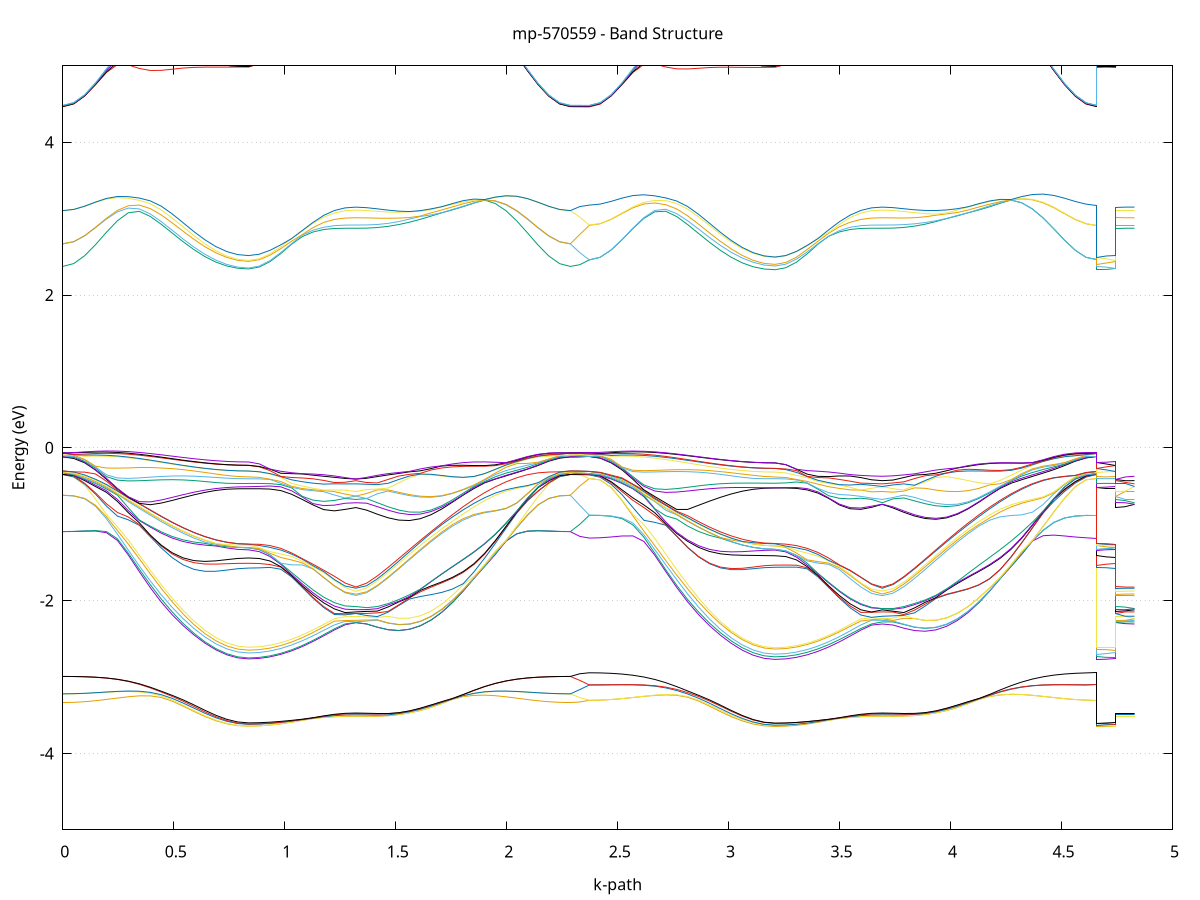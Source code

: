 set title 'mp-570559 - Band Structure'
set xlabel 'k-path'
set ylabel 'Energy (eV)'
set grid y
set yrange [-5:5]
set terminal png size 800,600
set output 'mp-570559_bands_gnuplot.png'
plot '-' using 1:2 with lines notitle, '-' using 1:2 with lines notitle, '-' using 1:2 with lines notitle, '-' using 1:2 with lines notitle, '-' using 1:2 with lines notitle, '-' using 1:2 with lines notitle, '-' using 1:2 with lines notitle, '-' using 1:2 with lines notitle, '-' using 1:2 with lines notitle, '-' using 1:2 with lines notitle, '-' using 1:2 with lines notitle, '-' using 1:2 with lines notitle, '-' using 1:2 with lines notitle, '-' using 1:2 with lines notitle, '-' using 1:2 with lines notitle, '-' using 1:2 with lines notitle, '-' using 1:2 with lines notitle, '-' using 1:2 with lines notitle, '-' using 1:2 with lines notitle, '-' using 1:2 with lines notitle, '-' using 1:2 with lines notitle, '-' using 1:2 with lines notitle, '-' using 1:2 with lines notitle, '-' using 1:2 with lines notitle, '-' using 1:2 with lines notitle, '-' using 1:2 with lines notitle, '-' using 1:2 with lines notitle, '-' using 1:2 with lines notitle, '-' using 1:2 with lines notitle, '-' using 1:2 with lines notitle, '-' using 1:2 with lines notitle, '-' using 1:2 with lines notitle, '-' using 1:2 with lines notitle, '-' using 1:2 with lines notitle, '-' using 1:2 with lines notitle, '-' using 1:2 with lines notitle, '-' using 1:2 with lines notitle, '-' using 1:2 with lines notitle, '-' using 1:2 with lines notitle, '-' using 1:2 with lines notitle, '-' using 1:2 with lines notitle, '-' using 1:2 with lines notitle, '-' using 1:2 with lines notitle, '-' using 1:2 with lines notitle, '-' using 1:2 with lines notitle, '-' using 1:2 with lines notitle, '-' using 1:2 with lines notitle, '-' using 1:2 with lines notitle, '-' using 1:2 with lines notitle, '-' using 1:2 with lines notitle, '-' using 1:2 with lines notitle, '-' using 1:2 with lines notitle, '-' using 1:2 with lines notitle, '-' using 1:2 with lines notitle, '-' using 1:2 with lines notitle, '-' using 1:2 with lines notitle, '-' using 1:2 with lines notitle, '-' using 1:2 with lines notitle, '-' using 1:2 with lines notitle, '-' using 1:2 with lines notitle, '-' using 1:2 with lines notitle, '-' using 1:2 with lines notitle, '-' using 1:2 with lines notitle, '-' using 1:2 with lines notitle, '-' using 1:2 with lines notitle, '-' using 1:2 with lines notitle, '-' using 1:2 with lines notitle, '-' using 1:2 with lines notitle, '-' using 1:2 with lines notitle, '-' using 1:2 with lines notitle, '-' using 1:2 with lines notitle, '-' using 1:2 with lines notitle, '-' using 1:2 with lines notitle, '-' using 1:2 with lines notitle, '-' using 1:2 with lines notitle, '-' using 1:2 with lines notitle, '-' using 1:2 with lines notitle, '-' using 1:2 with lines notitle, '-' using 1:2 with lines notitle, '-' using 1:2 with lines notitle, '-' using 1:2 with lines notitle, '-' using 1:2 with lines notitle, '-' using 1:2 with lines notitle, '-' using 1:2 with lines notitle, '-' using 1:2 with lines notitle, '-' using 1:2 with lines notitle, '-' using 1:2 with lines notitle, '-' using 1:2 with lines notitle, '-' using 1:2 with lines notitle, '-' using 1:2 with lines notitle, '-' using 1:2 with lines notitle, '-' using 1:2 with lines notitle, '-' using 1:2 with lines notitle, '-' using 1:2 with lines notitle, '-' using 1:2 with lines notitle, '-' using 1:2 with lines notitle, '-' using 1:2 with lines notitle, '-' using 1:2 with lines notitle, '-' using 1:2 with lines notitle, '-' using 1:2 with lines notitle, '-' using 1:2 with lines notitle, '-' using 1:2 with lines notitle, '-' using 1:2 with lines notitle, '-' using 1:2 with lines notitle, '-' using 1:2 with lines notitle, '-' using 1:2 with lines notitle, '-' using 1:2 with lines notitle, '-' using 1:2 with lines notitle, '-' using 1:2 with lines notitle, '-' using 1:2 with lines notitle, '-' using 1:2 with lines notitle, '-' using 1:2 with lines notitle, '-' using 1:2 with lines notitle, '-' using 1:2 with lines notitle, '-' using 1:2 with lines notitle, '-' using 1:2 with lines notitle, '-' using 1:2 with lines notitle, '-' using 1:2 with lines notitle, '-' using 1:2 with lines notitle, '-' using 1:2 with lines notitle, '-' using 1:2 with lines notitle, '-' using 1:2 with lines notitle, '-' using 1:2 with lines notitle, '-' using 1:2 with lines notitle, '-' using 1:2 with lines notitle, '-' using 1:2 with lines notitle, '-' using 1:2 with lines notitle, '-' using 1:2 with lines notitle
0.000000 -11.818874
0.049243 -11.815174
0.098487 -11.804174
0.147730 -11.786074
0.196973 -11.761274
0.246216 -11.730374
0.295460 -11.694274
0.344703 -11.653674
0.393946 -11.609774
0.443190 -11.563774
0.492433 -11.517074
0.541676 -11.471174
0.590920 -11.427574
0.640163 -11.387874
0.689406 -11.353374
0.738650 -11.325474
0.787893 -11.306074
0.837136 -11.298374
0.837136 -11.298374
0.885468 -11.297074
0.933800 -11.293074
0.982132 -11.286874
1.030464 -11.278674
1.078796 -11.269274
1.127129 -11.259374
1.175461 -11.249874
1.223793 -11.242074
1.272125 -11.236974
1.320457 -11.234374
1.320457 -11.234374
1.368789 -11.238474
1.417121 -11.249374
1.465453 -11.266174
1.513785 -11.289074
1.562117 -11.317774
1.610449 -11.351774
1.658781 -11.390574
1.707113 -11.432974
1.755446 -11.477974
1.803778 -11.524374
1.852110 -11.570774
1.900442 -11.616074
1.948774 -11.658974
1.997106 -11.698474
2.045438 -11.733474
2.093770 -11.763274
2.142102 -11.787274
2.190434 -11.804674
2.238766 -11.815274
2.287098 -11.818874
2.287098 -11.818874
2.329532 -11.817474
2.371966 -11.813974
2.371966 -11.813974
2.421209 -11.810274
2.470453 -11.799374
2.519696 -11.781274
2.568939 -11.756674
2.618183 -11.725874
2.667426 -11.689874
2.716669 -11.649574
2.765912 -11.605874
2.815156 -11.560274
2.864399 -11.513974
2.913642 -11.468574
2.962886 -11.425574
3.012129 -11.386374
3.061372 -11.352574
3.110616 -11.325374
3.159859 -11.306474
3.209102 -11.299274
3.209102 -11.299274
3.257434 -11.297974
3.305766 -11.293974
3.354098 -11.287574
3.402430 -11.279274
3.450763 -11.269774
3.499095 -11.259574
3.547427 -11.249974
3.595759 -11.242074
3.644091 -11.236974
3.692423 -11.234374
3.692423 -11.234374
3.740755 -11.238374
3.789087 -11.249074
3.837419 -11.265574
3.885751 -11.288074
3.934083 -11.316274
3.982415 -11.349974
4.030747 -11.388274
4.079079 -11.430274
4.127412 -11.474974
4.175744 -11.520974
4.224076 -11.567074
4.272408 -11.612074
4.320740 -11.654774
4.369072 -11.694074
4.417404 -11.728974
4.465736 -11.758674
4.514068 -11.782474
4.562400 -11.799874
4.610732 -11.810474
4.659064 -11.813974
4.659064 -11.299274
4.701498 -11.298974
4.743932 -11.298374
4.743932 -11.234374
4.786366 -11.234374
4.828800 -11.234374
e
0.000000 -11.799274
0.049243 -11.795674
0.098487 -11.784774
0.147730 -11.766974
0.196973 -11.742574
0.246216 -11.712174
0.295460 -11.676674
0.344703 -11.636874
0.393946 -11.593974
0.443190 -11.549174
0.492433 -11.503874
0.541676 -11.459574
0.590920 -11.417774
0.640163 -11.379874
0.689406 -11.347374
0.738650 -11.321474
0.787893 -11.303974
0.837136 -11.297574
0.837136 -11.297574
0.885468 -11.296174
0.933800 -11.292274
0.982132 -11.285974
1.030464 -11.277874
1.078796 -11.268474
1.127129 -11.258474
1.175461 -11.248974
1.223793 -11.240774
1.272125 -11.235674
1.320457 -11.233074
1.320457 -11.233074
1.368789 -11.237374
1.417121 -11.247274
1.465453 -11.262774
1.513785 -11.284074
1.562117 -11.311074
1.610449 -11.343574
1.658781 -11.380674
1.707113 -11.421574
1.755446 -11.465174
1.803778 -11.510274
1.852110 -11.555674
1.900442 -11.599874
1.948774 -11.641974
1.997106 -11.680774
2.045438 -11.715174
2.093770 -11.744574
2.142102 -11.768074
2.190434 -11.785274
2.238766 -11.795774
2.287098 -11.799274
2.287098 -11.799274
2.329532 -11.807074
2.371966 -11.812974
2.371966 -11.812974
2.421209 -11.809274
2.470453 -11.798374
2.519696 -11.780274
2.568939 -11.755674
2.618183 -11.724974
2.667426 -11.688874
2.716669 -11.648474
2.765912 -11.604774
2.815156 -11.559074
2.864399 -11.512574
2.913642 -11.466874
2.962886 -11.423574
3.012129 -11.383974
3.061372 -11.349674
3.110616 -11.321974
3.159859 -11.302574
3.209102 -11.294574
3.209102 -11.294574
3.257434 -11.293274
3.305766 -11.289574
3.354098 -11.283574
3.402430 -11.275774
3.450763 -11.266874
3.499095 -11.257574
3.547427 -11.248574
3.595759 -11.240774
3.644091 -11.235674
3.692423 -11.233074
3.692423 -11.233074
3.740755 -11.237474
3.789087 -11.248274
3.837419 -11.264774
3.885751 -11.287274
3.934083 -11.315474
3.982415 -11.349074
4.030747 -11.387374
4.079079 -11.429374
4.127412 -11.474074
4.175744 -11.520074
4.224076 -11.566174
4.272408 -11.611174
4.320740 -11.653874
4.369072 -11.693074
4.417404 -11.727974
4.465736 -11.757674
4.514068 -11.781474
4.562400 -11.798874
4.610732 -11.809474
4.659064 -11.812974
4.659064 -11.294574
4.701498 -11.296274
4.743932 -11.297574
4.743932 -11.233074
4.786366 -11.233074
4.828800 -11.233074
e
0.000000 -11.798174
0.049243 -11.794574
0.098487 -11.783674
0.147730 -11.765874
0.196973 -11.741474
0.246216 -11.711074
0.295460 -11.675574
0.344703 -11.635674
0.393946 -11.592574
0.443190 -11.547474
0.492433 -11.501674
0.541676 -11.456874
0.590920 -11.414374
0.640163 -11.375774
0.689406 -11.342374
0.738650 -11.315474
0.787893 -11.296674
0.837136 -11.288774
0.837136 -11.288774
0.885468 -11.287574
0.933800 -11.284074
0.982132 -11.278474
1.030464 -11.271374
1.078796 -11.263274
1.127129 -11.254974
1.175461 -11.247174
1.223793 -11.240174
1.272125 -11.235074
1.320457 -11.231974
1.320457 -11.231974
1.368789 -11.236574
1.417121 -11.246474
1.465453 -11.261974
1.513785 -11.283274
1.562117 -11.310274
1.610449 -11.342674
1.658781 -11.379774
1.707113 -11.420674
1.755446 -11.464274
1.803778 -11.509374
1.852110 -11.554674
1.900442 -11.598874
1.948774 -11.640974
1.997106 -11.679674
2.045438 -11.714174
2.093770 -11.743474
2.142102 -11.767074
2.190434 -11.784274
2.238766 -11.794674
2.287098 -11.798174
2.287098 -11.798174
2.329532 -11.789074
2.371966 -11.779274
2.371966 -11.779274
2.421209 -11.775674
2.470453 -11.764974
2.519696 -11.747374
2.568939 -11.723374
2.618183 -11.693474
2.667426 -11.658474
2.716669 -11.619474
2.765912 -11.577374
2.815156 -11.533574
2.864399 -11.489474
2.913642 -11.446474
2.962886 -11.406174
3.012129 -11.369874
3.061372 -11.338974
3.110616 -11.314774
3.159859 -11.298874
3.209102 -11.293674
3.209102 -11.293674
3.257434 -11.292374
3.305766 -11.288574
3.354098 -11.282674
3.402430 -11.274874
3.450763 -11.266074
3.499095 -11.256774
3.547427 -11.247874
3.595759 -11.240274
3.644091 -11.234974
3.692423 -11.231974
3.692423 -11.231974
3.740755 -11.236074
3.789087 -11.244774
3.837419 -11.258674
3.885751 -11.278274
3.934083 -11.303574
3.982415 -11.334374
4.030747 -11.369974
4.079079 -11.409374
4.127412 -11.451674
4.175744 -11.495574
4.224076 -11.539774
4.272408 -11.583174
4.320740 -11.624374
4.369072 -11.662474
4.417404 -11.696374
4.465736 -11.725274
4.514068 -11.748474
4.562400 -11.765474
4.610732 -11.775774
4.659064 -11.779274
4.659064 -11.293674
4.701498 -11.291374
4.743932 -11.288774
4.743932 -11.231974
4.786366 -11.231974
4.828800 -11.231974
e
0.000000 -11.761274
0.049243 -11.757674
0.098487 -11.747074
0.147730 -11.729674
0.196973 -11.705974
0.246216 -11.676474
0.295460 -11.641974
0.344703 -11.603374
0.393946 -11.561974
0.443190 -11.518974
0.492433 -11.475674
0.541676 -11.433574
0.590920 -11.394274
0.640163 -11.359074
0.689406 -11.329374
0.738650 -11.306474
0.787893 -11.291874
0.837136 -11.287674
0.837136 -11.287674
0.885468 -11.286474
0.933800 -11.282974
0.982132 -11.277474
1.030464 -11.270374
1.078796 -11.262274
1.127129 -11.253974
1.175461 -11.246374
1.223793 -11.240074
1.272125 -11.234774
1.320457 -11.231674
1.320457 -11.231674
1.368789 -11.234574
1.417121 -11.241474
1.465453 -11.253774
1.513785 -11.271874
1.562117 -11.295774
1.610449 -11.325174
1.658781 -11.359474
1.707113 -11.397674
1.755446 -11.438874
1.803778 -11.481774
1.852110 -11.525174
1.900442 -11.567774
1.948774 -11.608374
1.997106 -11.645874
2.045438 -11.679374
2.093770 -11.707874
2.142102 -11.730874
2.190434 -11.747574
2.238766 -11.757874
2.287098 -11.761274
2.287098 -11.761274
2.329532 -11.768974
2.371966 -11.778274
2.371966 -11.778274
2.421209 -11.774674
2.470453 -11.763974
2.519696 -11.746374
2.568939 -11.722374
2.618183 -11.692474
2.667426 -11.657474
2.716669 -11.618274
2.765912 -11.575974
2.815156 -11.531774
2.864399 -11.487074
2.913642 -11.443374
2.962886 -11.402174
3.012129 -11.364874
3.061372 -11.332874
3.110616 -11.307174
3.159859 -11.289274
3.209102 -11.281374
3.209102 -11.281374
3.257434 -11.280274
3.305766 -11.276974
3.354098 -11.271874
3.402430 -11.265374
3.450763 -11.258174
3.499095 -11.251374
3.547427 -11.245374
3.595759 -11.239974
3.644091 -11.234874
3.692423 -11.231674
3.692423 -11.231674
3.740755 -11.235474
3.789087 -11.243974
3.837419 -11.257774
3.885751 -11.277374
3.934083 -11.302774
3.982415 -11.333474
4.030747 -11.369074
4.079079 -11.408574
4.127412 -11.450774
4.175744 -11.494674
4.224076 -11.538874
4.272408 -11.582274
4.320740 -11.623474
4.369072 -11.661574
4.417404 -11.695474
4.465736 -11.724374
4.514068 -11.747574
4.562400 -11.764474
4.610732 -11.774874
4.659064 -11.778274
4.659064 -11.281374
4.701498 -11.284774
4.743932 -11.287674
4.743932 -11.231674
4.786366 -11.231674
4.828800 -11.231674
e
0.000000 -11.760374
0.049243 -11.756874
0.098487 -11.746274
0.147730 -11.728874
0.196973 -11.705074
0.246216 -11.675574
0.295460 -11.641074
0.344703 -11.602374
0.393946 -11.560874
0.443190 -11.517574
0.492433 -11.473874
0.541676 -11.431274
0.590920 -11.391274
0.640163 -11.355274
0.689406 -11.324574
0.738650 -11.300074
0.787893 -11.283174
0.837136 -11.276474
0.837136 -11.276474
0.885468 -11.275274
0.933800 -11.271974
0.982132 -11.266774
1.030464 -11.260074
1.078796 -11.253474
1.127129 -11.248974
1.175461 -11.244474
1.223793 -11.239774
1.272125 -11.234474
1.320457 -11.231574
1.320457 -11.231574
1.368789 -11.234274
1.417121 -11.241074
1.465453 -11.253174
1.513785 -11.271174
1.562117 -11.295074
1.610449 -11.324474
1.658781 -11.358674
1.707113 -11.396974
1.755446 -11.438074
1.803778 -11.480974
1.852110 -11.524374
1.900442 -11.566974
1.948774 -11.607474
1.997106 -11.645074
2.045438 -11.678474
2.093770 -11.707074
2.142102 -11.729974
2.190434 -11.746774
2.238766 -11.756974
2.287098 -11.760374
2.287098 -11.760374
2.329532 -11.755374
2.371966 -11.753374
2.371966 -11.753374
2.421209 -11.749874
2.470453 -11.739274
2.519696 -11.721974
2.568939 -11.698374
2.618183 -11.668974
2.667426 -11.634574
2.716669 -11.596274
2.765912 -11.554974
2.815156 -11.512074
2.864399 -11.468974
2.913642 -11.427074
2.962886 -11.387874
3.012129 -11.352674
3.061372 -11.322874
3.110616 -11.299674
3.159859 -11.284774
3.209102 -11.280874
3.209102 -11.280874
3.257434 -11.279774
3.305766 -11.276474
3.354098 -11.271374
3.402430 -11.264974
3.450763 -11.257974
3.499095 -11.251174
3.547427 -11.245074
3.595759 -11.239774
3.644091 -11.234374
3.692423 -11.231574
3.692423 -11.231574
3.740755 -11.233474
3.789087 -11.239074
3.837419 -11.250774
3.885751 -11.268374
3.934083 -11.291774
3.982415 -11.320674
4.030747 -11.354474
4.079079 -11.392274
4.127412 -11.432974
4.175744 -11.475574
4.224076 -11.518574
4.272408 -11.560874
4.320740 -11.601274
4.369072 -11.638574
4.417404 -11.671874
4.465736 -11.700274
4.514068 -11.723074
4.562400 -11.739774
4.610732 -11.749974
4.659064 -11.753374
4.659064 -11.280874
4.701498 -11.277974
4.743932 -11.276474
4.743932 -11.231574
4.786366 -11.231574
4.828800 -11.231574
e
0.000000 -11.366274
0.049243 -11.365274
0.098487 -11.362274
0.147730 -11.357474
0.196973 -11.350874
0.246216 -11.342774
0.295460 -11.333574
0.344703 -11.323574
0.393946 -11.313074
0.443190 -11.302474
0.492433 -11.292174
0.541676 -11.282774
0.590920 -11.274474
0.640163 -11.267974
0.689406 -11.263674
0.738650 -11.262074
0.787893 -11.263074
0.837136 -11.264474
0.837136 -11.264474
0.885468 -11.263974
0.933800 -11.262474
0.982132 -11.260074
1.030464 -11.256874
1.078796 -11.252174
1.127129 -11.244774
1.175461 -11.237974
1.223793 -11.233474
1.272125 -11.231874
1.320457 -11.231374
1.320457 -11.231374
1.368789 -11.231774
1.417121 -11.233774
1.465453 -11.237274
1.513785 -11.241874
1.562117 -11.247674
1.610449 -11.254774
1.658781 -11.262874
1.707113 -11.272074
1.755446 -11.281974
1.803778 -11.292474
1.852110 -11.303274
1.900442 -11.314074
1.948774 -11.324674
1.997106 -11.334574
2.045438 -11.343574
2.093770 -11.351374
2.142102 -11.357774
2.190434 -11.362474
2.238766 -11.365374
2.287098 -11.366274
2.287098 -11.366274
2.329532 -11.372674
2.371966 -11.375074
2.371966 -11.375074
2.421209 -11.373974
2.470453 -11.370974
2.519696 -11.365874
2.568939 -11.359074
2.618183 -11.350774
2.667426 -11.341174
2.716669 -11.330674
2.765912 -11.319574
2.815156 -11.308374
2.864399 -11.297374
2.913642 -11.287174
2.962886 -11.278074
3.012129 -11.270574
3.061372 -11.265274
3.110616 -11.262374
3.159859 -11.261274
3.209102 -11.259874
3.209102 -11.259874
3.257434 -11.259374
3.305766 -11.257774
3.354098 -11.255274
3.402430 -11.251774
3.450763 -11.247374
3.499095 -11.242474
3.547427 -11.237474
3.595759 -11.233474
3.644091 -11.231874
3.692423 -11.231374
3.692423 -11.231374
3.740755 -11.232574
3.789087 -11.235774
3.837419 -11.239674
3.885751 -11.244674
3.934083 -11.251074
3.982415 -11.258574
4.030747 -11.267274
4.079079 -11.276974
4.127412 -11.287374
4.175744 -11.298374
4.224076 -11.309674
4.272408 -11.320974
4.320740 -11.331874
4.369072 -11.342174
4.417404 -11.351574
4.465736 -11.359674
4.514068 -11.366174
4.562400 -11.371074
4.610732 -11.374074
4.659064 -11.375074
4.659064 -11.259874
4.701498 -11.262974
4.743932 -11.264474
4.743932 -11.231374
4.786366 -11.231374
4.828800 -11.231374
e
0.000000 -11.365574
0.049243 -11.364574
0.098487 -11.361574
0.147730 -11.356774
0.196973 -11.350174
0.246216 -11.342074
0.295460 -11.332774
0.344703 -11.322574
0.393946 -11.311874
0.443190 -11.300874
0.492433 -11.290174
0.541676 -11.280174
0.590920 -11.271274
0.640163 -11.263874
0.689406 -11.258474
0.738650 -11.255274
0.787893 -11.253774
0.837136 -11.252674
0.837136 -11.252674
0.885468 -11.252174
0.933800 -11.250974
0.982132 -11.248974
1.030464 -11.246274
1.078796 -11.242974
1.127129 -11.239474
1.175461 -11.235774
1.223793 -11.232274
1.272125 -11.230574
1.320457 -11.231374
1.320457 -11.231374
1.368789 -11.231474
1.417121 -11.233574
1.465453 -11.236774
1.513785 -11.241274
1.562117 -11.247074
1.610449 -11.254074
1.658781 -11.262174
1.707113 -11.271374
1.755446 -11.281274
1.803778 -11.291774
1.852110 -11.302574
1.900442 -11.313374
1.948774 -11.323974
1.997106 -11.333874
2.045438 -11.342874
2.093770 -11.350674
2.142102 -11.357074
2.190434 -11.361774
2.238766 -11.364674
2.287098 -11.365574
2.287098 -11.365574
2.329532 -11.355774
2.371966 -11.343974
2.371966 -11.343974
2.421209 -11.342974
2.470453 -11.340274
2.519696 -11.335874
2.568939 -11.329874
2.618183 -11.322574
2.667426 -11.314374
2.716669 -11.305374
2.765912 -11.296074
2.815156 -11.286774
2.864399 -11.277974
2.913642 -11.269974
2.962886 -11.263274
3.012129 -11.258274
3.061372 -11.255374
3.110616 -11.254874
3.159859 -11.256774
3.209102 -11.259374
3.209102 -11.259374
3.257434 -11.258874
3.305766 -11.257374
3.354098 -11.254874
3.402430 -11.251574
3.450763 -11.247374
3.499095 -11.242274
3.547427 -11.236774
3.595759 -11.232374
3.644091 -11.230574
3.692423 -11.231374
3.692423 -11.231374
3.740755 -11.230874
3.789087 -11.231274
3.837419 -11.232974
3.885751 -11.235974
3.934083 -11.240274
3.982415 -11.245774
4.030747 -11.252374
4.079079 -11.260074
4.127412 -11.268574
4.175744 -11.277674
4.224076 -11.287174
4.272408 -11.296874
4.320740 -11.306274
4.369072 -11.315174
4.417404 -11.323274
4.465736 -11.330374
4.514068 -11.336174
4.562400 -11.340374
4.610732 -11.343074
4.659064 -11.343974
4.659064 -11.259374
4.701498 -11.255874
4.743932 -11.252674
4.743932 -11.231374
4.786366 -11.231374
4.828800 -11.231374
e
0.000000 -11.318374
0.049243 -11.317474
0.098487 -11.315074
0.147730 -11.311274
0.196973 -11.305974
0.246216 -11.299674
0.295460 -11.292574
0.344703 -11.284874
0.393946 -11.276974
0.443190 -11.269274
0.492433 -11.261974
0.541676 -11.255674
0.590920 -11.250574
0.640163 -11.247074
0.689406 -11.245574
0.738650 -11.246374
0.787893 -11.248974
0.837136 -11.251474
0.837136 -11.251474
0.885468 -11.250974
0.933800 -11.249774
0.982132 -11.247674
1.030464 -11.244974
1.078796 -11.241874
1.127129 -11.238374
1.175461 -11.234874
1.223793 -11.231874
1.272125 -11.230474
1.320457 -11.231174
1.320457 -11.231174
1.368789 -11.229474
1.417121 -11.228574
1.465453 -11.228774
1.513785 -11.230074
1.562117 -11.232674
1.610449 -11.236374
1.658781 -11.241274
1.707113 -11.247174
1.755446 -11.253974
1.803778 -11.261474
1.852110 -11.269374
1.900442 -11.277474
1.948774 -11.285574
1.997106 -11.293174
2.045438 -11.300274
2.093770 -11.306474
2.142102 -11.311474
2.190434 -11.315274
2.238766 -11.317574
2.287098 -11.318374
2.287098 -11.318374
2.329532 -11.330574
2.371966 -11.343174
2.371966 -11.343174
2.421209 -11.342274
2.470453 -11.339574
2.519696 -11.335074
2.568939 -11.329074
2.618183 -11.321774
2.667426 -11.313374
2.716669 -11.304074
2.765912 -11.294474
2.815156 -11.284674
2.864399 -11.275174
2.913642 -11.266474
2.962886 -11.258874
3.012129 -11.252774
3.061372 -11.248674
3.110616 -11.246674
3.159859 -11.246274
3.209102 -11.245974
3.209102 -11.245974
3.257434 -11.245574
3.305766 -11.244574
3.354098 -11.243074
3.402430 -11.241074
3.450763 -11.238674
3.499095 -11.236274
3.547427 -11.233874
3.595759 -11.231774
3.644091 -11.230474
3.692423 -11.231174
3.692423 -11.231174
3.740755 -11.229974
3.789087 -11.230274
3.837419 -11.231974
3.885751 -11.234974
3.934083 -11.239274
3.982415 -11.244874
4.030747 -11.251474
4.079079 -11.259174
4.127412 -11.267674
4.175744 -11.276874
4.224076 -11.286374
4.272408 -11.295974
4.320740 -11.305474
4.369072 -11.314374
4.417404 -11.322474
4.465736 -11.329574
4.514068 -11.335374
4.562400 -11.339674
4.610732 -11.342274
4.659064 -11.343174
4.659064 -11.245974
4.701498 -11.248574
4.743932 -11.251474
4.743932 -11.231174
4.786366 -11.231174
4.828800 -11.231174
e
0.000000 -11.317874
0.049243 -11.317074
0.098487 -11.314674
0.147730 -11.310774
0.196973 -11.305474
0.246216 -11.299074
0.295460 -11.291774
0.344703 -11.283874
0.393946 -11.275574
0.443190 -11.267374
0.492433 -11.259574
0.541676 -11.252574
0.590920 -11.246774
0.640163 -11.242474
0.689406 -11.240074
0.738650 -11.239674
0.787893 -11.240874
0.837136 -11.241674
0.837136 -11.241674
0.885468 -11.241374
0.933800 -11.240574
0.982132 -11.239374
1.030464 -11.237874
1.078796 -11.236174
1.127129 -11.234374
1.175461 -11.232774
1.223793 -11.231474
1.272125 -11.230274
1.320457 -11.231174
1.320457 -11.231174
1.368789 -11.229274
1.417121 -11.228174
1.465453 -11.228274
1.513785 -11.229574
1.562117 -11.232074
1.610449 -11.235874
1.658781 -11.240774
1.707113 -11.246674
1.755446 -11.253474
1.803778 -11.260874
1.852110 -11.268874
1.900442 -11.276974
1.948774 -11.284974
1.997106 -11.292674
2.045438 -11.299774
2.093770 -11.305974
2.142102 -11.310974
2.190434 -11.314774
2.238766 -11.317074
2.287098 -11.317874
2.287098 -11.317874
2.329532 -11.307274
2.371966 -11.299074
2.371966 -11.299074
2.421209 -11.298374
2.470453 -11.296274
2.519696 -11.292774
2.568939 -11.288174
2.618183 -11.282574
2.667426 -11.276274
2.716669 -11.269574
2.765912 -11.262674
2.815156 -11.256074
2.864399 -11.249974
2.913642 -11.244774
2.962886 -11.240874
3.012129 -11.238474
3.061372 -11.237974
3.110616 -11.239574
3.159859 -11.242674
3.209102 -11.245174
3.209102 -11.245174
3.257434 -11.244874
3.305766 -11.243874
3.354098 -11.242374
3.402430 -11.240374
3.450763 -11.238074
3.499095 -11.235674
3.547427 -11.233374
3.595759 -11.231574
3.644091 -11.230274
3.692423 -11.231174
3.692423 -11.231174
3.740755 -11.229074
3.789087 -11.227174
3.837419 -11.226274
3.885751 -11.226374
3.934083 -11.227674
3.982415 -11.230074
4.030747 -11.233574
4.079079 -11.238174
4.127412 -11.243574
4.175744 -11.249774
4.224076 -11.256374
4.272408 -11.263274
4.320740 -11.270274
4.369072 -11.276974
4.417404 -11.283074
4.465736 -11.288574
4.514068 -11.293074
4.562400 -11.296374
4.610732 -11.298374
4.659064 -11.299074
4.659064 -11.245174
4.701498 -11.243074
4.743932 -11.241674
4.743932 -11.231174
4.786366 -11.231174
4.828800 -11.231174
e
0.000000 -11.291774
0.049243 -11.291074
0.098487 -11.289074
0.147730 -11.285774
0.196973 -11.281374
0.246216 -11.276074
0.295460 -11.270074
0.344703 -11.263674
0.393946 -11.257174
0.443190 -11.250874
0.492433 -11.245074
0.541676 -11.240174
0.590920 -11.236474
0.640163 -11.234374
0.689406 -11.234074
0.738650 -11.235774
0.787893 -11.238874
0.837136 -11.240874
0.837136 -11.240874
0.885468 -11.240574
0.933800 -11.239874
0.982132 -11.238674
1.030464 -11.237074
1.078796 -11.235374
1.127129 -11.233674
1.175461 -11.232074
1.223793 -11.230974
1.272125 -11.230074
1.320457 -11.230274
1.320457 -11.230274
1.368789 -11.228374
1.417121 -11.226274
1.465453 -11.224974
1.513785 -11.224674
1.562117 -11.225474
1.610449 -11.227474
1.658781 -11.230474
1.707113 -11.234574
1.755446 -11.239474
1.803778 -11.245174
1.852110 -11.251374
1.900442 -11.257874
1.948774 -11.264374
1.997106 -11.270674
2.045438 -11.276574
2.093770 -11.281774
2.142102 -11.285974
2.190434 -11.289174
2.238766 -11.291174
2.287098 -11.291774
2.287098 -11.291774
2.329532 -11.293574
2.371966 -11.298674
2.371966 -11.298674
2.421209 -11.297974
2.470453 -11.295774
2.519696 -11.292374
2.568939 -11.287674
2.618183 -11.282074
2.667426 -11.275674
2.716669 -11.268774
2.765912 -11.261774
2.815156 -11.254874
2.864399 -11.248474
2.913642 -11.242974
2.962886 -11.238574
3.012129 -11.235774
3.061372 -11.234874
3.110616 -11.235874
3.159859 -11.238174
3.209102 -11.239774
3.209102 -11.239774
3.257434 -11.239474
3.305766 -11.238774
3.354098 -11.237674
3.402430 -11.236374
3.450763 -11.234774
3.499095 -11.233274
3.547427 -11.231974
3.595759 -11.230974
3.644091 -11.230074
3.692423 -11.230274
3.692423 -11.230274
3.740755 -11.228474
3.789087 -11.226474
3.837419 -11.225574
3.885751 -11.225674
3.934083 -11.226974
3.982415 -11.229374
4.030747 -11.232974
4.079079 -11.237474
4.127412 -11.242974
4.175744 -11.249174
4.224076 -11.255774
4.272408 -11.262774
4.320740 -11.269674
4.369072 -11.276374
4.417404 -11.282574
4.465736 -11.288074
4.514068 -11.292574
4.562400 -11.295874
4.610732 -11.297974
4.659064 -11.298674
4.659064 -11.239774
4.701498 -11.240074
4.743932 -11.240874
4.743932 -11.230274
4.786366 -11.230274
4.828800 -11.230274
e
0.000000 -7.527174
0.049243 -7.526574
0.098487 -7.524874
0.147730 -7.522174
0.196973 -7.518674
0.246216 -7.514674
0.295460 -7.510574
0.344703 -7.506574
0.393946 -7.503074
0.443190 -7.500174
0.492433 -7.497974
0.541676 -7.496474
0.590920 -7.495574
0.640163 -7.495074
0.689406 -7.494974
0.738650 -7.494974
0.787893 -7.494974
0.837136 -7.494974
0.837136 -7.494974
0.885468 -7.493174
0.933800 -7.487674
0.982132 -7.478774
1.030464 -7.466774
1.078796 -7.452174
1.127129 -7.435674
1.175461 -7.418374
1.223793 -7.401574
1.272125 -7.387774
1.320457 -7.379674
1.320457 -7.379674
1.368789 -7.387774
1.417121 -7.400674
1.465453 -7.415574
1.513785 -7.430474
1.562117 -7.444274
1.610449 -7.456474
1.658781 -7.466874
1.707113 -7.475774
1.755446 -7.483174
1.803778 -7.489674
1.852110 -7.495374
1.900442 -7.500674
1.948774 -7.505674
1.997106 -7.510374
2.045438 -7.514874
2.093770 -7.518874
2.142102 -7.522274
2.190434 -7.524874
2.238766 -7.526574
2.287098 -7.527174
2.287098 -7.527174
2.329532 -7.527174
2.371966 -7.527174
2.371966 -7.527174
2.421209 -7.526574
2.470453 -7.524874
2.519696 -7.522174
2.568939 -7.518674
2.618183 -7.514674
2.667426 -7.510574
2.716669 -7.506574
2.765912 -7.503074
2.815156 -7.500174
2.864399 -7.497974
2.913642 -7.496474
2.962886 -7.495574
3.012129 -7.495074
3.061372 -7.494974
3.110616 -7.494974
3.159859 -7.494974
3.209102 -7.494974
3.209102 -7.494974
3.257434 -7.493174
3.305766 -7.487674
3.354098 -7.478774
3.402430 -7.466774
3.450763 -7.452174
3.499095 -7.435674
3.547427 -7.418274
3.595759 -7.401474
3.644091 -7.387774
3.692423 -7.379674
3.692423 -7.379674
3.740755 -7.387674
3.789087 -7.400574
3.837419 -7.415374
3.885751 -7.430274
3.934083 -7.444174
3.982415 -7.456374
4.030747 -7.466874
4.079079 -7.475674
4.127412 -7.483174
4.175744 -7.489674
4.224076 -7.495374
4.272408 -7.500674
4.320740 -7.505674
4.369072 -7.510374
4.417404 -7.514874
4.465736 -7.518874
4.514068 -7.522274
4.562400 -7.524874
4.610732 -7.526574
4.659064 -7.527174
4.659064 -7.494974
4.701498 -7.494974
4.743932 -7.494974
4.743932 -7.379674
4.786366 -7.379674
4.828800 -7.379674
e
0.000000 -7.527174
0.049243 -7.525874
0.098487 -7.524174
0.147730 -7.521474
0.196973 -7.517974
0.246216 -7.514074
0.295460 -7.509874
0.344703 -7.505974
0.393946 -7.502374
0.443190 -7.499474
0.492433 -7.497274
0.541676 -7.495774
0.590920 -7.494874
0.640163 -7.494474
0.689406 -7.494274
0.738650 -7.494274
0.787893 -7.494374
0.837136 -7.494374
0.837136 -7.494374
0.885468 -7.492474
0.933800 -7.486974
0.982132 -7.478074
1.030464 -7.466074
1.078796 -7.451474
1.127129 -7.434974
1.175461 -7.417474
1.223793 -7.400774
1.272125 -7.387074
1.320457 -7.379574
1.320457 -7.379574
1.368789 -7.386974
1.417121 -7.399674
1.465453 -7.414374
1.513785 -7.429274
1.562117 -7.443174
1.610449 -7.455474
1.658781 -7.466074
1.707113 -7.474974
1.755446 -7.482574
1.803778 -7.488974
1.852110 -7.494774
1.900442 -7.499974
1.948774 -7.504974
1.997106 -7.509774
2.045438 -7.514174
2.093770 -7.518174
2.142102 -7.521674
2.190434 -7.524274
2.238766 -7.525974
2.287098 -7.527174
2.287098 -7.527174
2.329532 -7.527174
2.371966 -7.527174
2.371966 -7.527174
2.421209 -7.525874
2.470453 -7.524174
2.519696 -7.521474
2.568939 -7.517974
2.618183 -7.514074
2.667426 -7.509874
2.716669 -7.505974
2.765912 -7.502374
2.815156 -7.499474
2.864399 -7.497274
2.913642 -7.495774
2.962886 -7.494874
3.012129 -7.494474
3.061372 -7.494274
3.110616 -7.494274
3.159859 -7.494374
3.209102 -7.494374
3.209102 -7.494374
3.257434 -7.492474
3.305766 -7.486974
3.354098 -7.478074
3.402430 -7.466174
3.450763 -7.451574
3.499095 -7.435074
3.547427 -7.417674
3.595759 -7.400974
3.644091 -7.387174
3.692423 -7.379574
3.692423 -7.379574
3.740755 -7.387174
3.789087 -7.399974
3.837419 -7.414874
3.885751 -7.429774
3.934083 -7.443574
3.982415 -7.455774
4.030747 -7.466274
4.079079 -7.475074
4.127412 -7.482574
4.175744 -7.489074
4.224076 -7.494774
4.272408 -7.499974
4.320740 -7.504974
4.369072 -7.509774
4.417404 -7.514174
4.465736 -7.518174
4.514068 -7.521674
4.562400 -7.524274
4.610732 -7.525974
4.659064 -7.527174
4.659064 -7.494374
4.701498 -7.494374
4.743932 -7.494374
4.743932 -7.379574
4.786366 -7.379574
4.828800 -7.379574
e
0.000000 -7.526474
0.049243 -7.525374
0.098487 -7.523474
0.147730 -7.520774
0.196973 -7.517274
0.246216 -7.513374
0.295460 -7.509174
0.344703 -7.505174
0.393946 -7.501674
0.443190 -7.498774
0.492433 -7.496574
0.541676 -7.495074
0.590920 -7.494174
0.640163 -7.493674
0.689406 -7.493574
0.738650 -7.493574
0.787893 -7.493574
0.837136 -7.493574
0.837136 -7.493574
0.885468 -7.491774
0.933800 -7.486274
0.982132 -7.477374
1.030464 -7.465374
1.078796 -7.450674
1.127129 -7.434174
1.175461 -7.416674
1.223793 -7.399874
1.272125 -7.386274
1.320457 -7.378974
1.320457 -7.378974
1.368789 -7.386174
1.417121 -7.398874
1.465453 -7.413674
1.513785 -7.428574
1.562117 -7.442374
1.610449 -7.454674
1.658781 -7.465274
1.707113 -7.474174
1.755446 -7.481674
1.803778 -7.488174
1.852110 -7.493974
1.900442 -7.499174
1.948774 -7.504274
1.997106 -7.508974
2.045438 -7.513474
2.093770 -7.517474
2.142102 -7.520974
2.190434 -7.523574
2.238766 -7.525474
2.287098 -7.526474
2.287098 -7.526474
2.329532 -7.526474
2.371966 -7.526474
2.371966 -7.526474
2.421209 -7.525374
2.470453 -7.523474
2.519696 -7.520774
2.568939 -7.517274
2.618183 -7.513374
2.667426 -7.509174
2.716669 -7.505174
2.765912 -7.501674
2.815156 -7.498774
2.864399 -7.496574
2.913642 -7.495074
2.962886 -7.494174
3.012129 -7.493674
3.061372 -7.493574
3.110616 -7.493574
3.159859 -7.493574
3.209102 -7.493574
3.209102 -7.493574
3.257434 -7.491774
3.305766 -7.486274
3.354098 -7.477274
3.402430 -7.465274
3.450763 -7.450574
3.499095 -7.433974
3.547427 -7.416374
3.595759 -7.399674
3.644091 -7.386074
3.692423 -7.379074
3.692423 -7.379074
3.740755 -7.385974
3.789087 -7.398374
3.837419 -7.413074
3.885751 -7.427874
3.934083 -7.441874
3.982415 -7.454174
4.030747 -7.464874
4.079079 -7.473974
4.127412 -7.481574
4.175744 -7.488074
4.224076 -7.493874
4.272408 -7.499174
4.320740 -7.504274
4.369072 -7.508974
4.417404 -7.513474
4.465736 -7.517474
4.514068 -7.520974
4.562400 -7.523574
4.610732 -7.525474
4.659064 -7.526474
4.659064 -7.493574
4.701498 -7.493574
4.743932 -7.493574
4.743932 -7.378974
4.786366 -7.379074
4.828800 -7.379074
e
0.000000 -7.526474
0.049243 -7.525174
0.098487 -7.523374
0.147730 -7.520674
0.196973 -7.517174
0.246216 -7.513174
0.295460 -7.509074
0.344703 -7.505074
0.393946 -7.501574
0.443190 -7.498674
0.492433 -7.496474
0.541676 -7.494974
0.590920 -7.494074
0.640163 -7.493574
0.689406 -7.493474
0.738650 -7.493474
0.787893 -7.493574
0.837136 -7.493574
0.837136 -7.493574
0.885468 -7.491674
0.933800 -7.486174
0.982132 -7.477274
1.030464 -7.465074
1.078796 -7.450074
1.127129 -7.433174
1.175461 -7.415474
1.223793 -7.398674
1.272125 -7.385274
1.320457 -7.378974
1.320457 -7.378974
1.368789 -7.385174
1.417121 -7.397374
1.465453 -7.411974
1.513785 -7.426774
1.562117 -7.440774
1.610449 -7.453274
1.658781 -7.464074
1.707113 -7.473274
1.755446 -7.481174
1.803778 -7.487874
1.852110 -7.493774
1.900442 -7.499174
1.948774 -7.504174
1.997106 -7.508874
2.045438 -7.513374
2.093770 -7.517374
2.142102 -7.520774
2.190434 -7.523374
2.238766 -7.525174
2.287098 -7.526474
2.287098 -7.526474
2.329532 -7.526474
2.371966 -7.526474
2.371966 -7.526474
2.421209 -7.525174
2.470453 -7.523374
2.519696 -7.520674
2.568939 -7.517174
2.618183 -7.513174
2.667426 -7.509074
2.716669 -7.505074
2.765912 -7.501574
2.815156 -7.498674
2.864399 -7.496474
2.913642 -7.494974
2.962886 -7.494074
3.012129 -7.493574
3.061372 -7.493474
3.110616 -7.493474
3.159859 -7.493574
3.209102 -7.493574
3.209102 -7.493574
3.257434 -7.491674
3.305766 -7.486174
3.354098 -7.477274
3.402430 -7.465074
3.450763 -7.450174
3.499095 -7.433374
3.547427 -7.415674
3.595759 -7.398874
3.644091 -7.385474
3.692423 -7.378974
3.692423 -7.378974
3.740755 -7.385374
3.789087 -7.397774
3.837419 -7.412374
3.885751 -7.427274
3.934083 -7.441274
3.982415 -7.453674
4.030747 -7.464374
4.079079 -7.473574
4.127412 -7.481274
4.175744 -7.487974
4.224076 -7.493774
4.272408 -7.499174
4.320740 -7.504174
4.369072 -7.508874
4.417404 -7.513374
4.465736 -7.517374
4.514068 -7.520774
4.562400 -7.523374
4.610732 -7.525174
4.659064 -7.526474
4.659064 -7.493574
4.701498 -7.493574
4.743932 -7.493574
4.743932 -7.378974
4.786366 -7.378974
4.828800 -7.378974
e
0.000000 -7.525774
0.049243 -7.525074
0.098487 -7.522774
0.147730 -7.520074
0.196973 -7.516674
0.246216 -7.512674
0.295460 -7.508574
0.344703 -7.504574
0.393946 -7.500974
0.443190 -7.498074
0.492433 -7.495874
0.541676 -7.494374
0.590920 -7.493474
0.640163 -7.493074
0.689406 -7.492874
0.738650 -7.492874
0.787893 -7.492974
0.837136 -7.492974
0.837136 -7.492974
0.885468 -7.491174
0.933800 -7.485674
0.982132 -7.476674
1.030464 -7.464374
1.078796 -7.449474
1.127129 -7.432574
1.175461 -7.414874
1.223793 -7.398074
1.272125 -7.384674
1.320457 -7.378274
1.320457 -7.378274
1.368789 -7.384574
1.417121 -7.396774
1.465453 -7.411374
1.513785 -7.426174
1.562117 -7.440174
1.610449 -7.452674
1.658781 -7.463474
1.707113 -7.472674
1.755446 -7.480474
1.803778 -7.487174
1.852110 -7.493174
1.900442 -7.498574
1.948774 -7.503574
1.997106 -7.508374
2.045438 -7.512774
2.093770 -7.516874
2.142102 -7.520274
2.190434 -7.522874
2.238766 -7.525074
2.287098 -7.525774
2.287098 -7.525774
2.329532 -7.525774
2.371966 -7.525774
2.371966 -7.525774
2.421209 -7.525074
2.470453 -7.522874
2.519696 -7.520074
2.568939 -7.516674
2.618183 -7.512674
2.667426 -7.508574
2.716669 -7.504574
2.765912 -7.500974
2.815156 -7.498074
2.864399 -7.495874
2.913642 -7.494374
2.962886 -7.493474
3.012129 -7.493074
3.061372 -7.492874
3.110616 -7.492874
3.159859 -7.492974
3.209102 -7.492974
3.209102 -7.492974
3.257434 -7.491174
3.305766 -7.485674
3.354098 -7.476674
3.402430 -7.464374
3.450763 -7.449474
3.499095 -7.432474
3.547427 -7.414774
3.595759 -7.397974
3.644091 -7.384674
3.692423 -7.378274
3.692423 -7.378274
3.740755 -7.384474
3.789087 -7.396674
3.837419 -7.411174
3.885751 -7.426074
3.934083 -7.440074
3.982415 -7.452574
4.030747 -7.463374
4.079079 -7.472674
4.127412 -7.480474
4.175744 -7.487174
4.224076 -7.493174
4.272408 -7.498574
4.320740 -7.503574
4.369072 -7.508374
4.417404 -7.512774
4.465736 -7.516874
4.514068 -7.520274
4.562400 -7.522874
4.610732 -7.525074
4.659064 -7.525774
4.659064 -7.492974
4.701498 -7.492974
4.743932 -7.492974
4.743932 -7.378274
4.786366 -7.378274
4.828800 -7.378274
e
0.000000 -7.525774
0.049243 -7.524774
0.098487 -7.520174
0.147730 -7.511774
0.196973 -7.500374
0.246216 -7.486574
0.295460 -7.470974
0.344703 -7.454774
0.393946 -7.440074
0.443190 -7.429074
0.492433 -7.422774
0.541676 -7.420274
0.590920 -7.420274
0.640163 -7.421574
0.689406 -7.423174
0.738650 -7.424774
0.787893 -7.425774
0.837136 -7.426174
0.837136 -7.426174
0.885468 -7.425174
0.933800 -7.421974
0.982132 -7.417074
1.030464 -7.410474
1.078796 -7.402874
1.127129 -7.394774
1.175461 -7.386974
1.223793 -7.380674
1.272125 -7.377574
1.320457 -7.378274
1.320457 -7.378274
1.368789 -7.377174
1.417121 -7.378274
1.465453 -7.380774
1.513785 -7.383674
1.562117 -7.386574
1.610449 -7.389274
1.658781 -7.392174
1.707113 -7.395674
1.755446 -7.400874
1.803778 -7.409374
1.852110 -7.421974
1.900442 -7.437774
1.948774 -7.455074
1.997106 -7.472174
2.045438 -7.487774
2.093770 -7.501274
2.142102 -7.512274
2.190434 -7.520374
2.238766 -7.524774
2.287098 -7.525774
2.287098 -7.525774
2.329532 -7.525774
2.371966 -7.525774
2.371966 -7.525774
2.421209 -7.524774
2.470453 -7.520174
2.519696 -7.511774
2.568939 -7.500474
2.618183 -7.486774
2.667426 -7.471174
2.716669 -7.455074
2.765912 -7.440374
2.815156 -7.429274
2.864399 -7.422874
2.913642 -7.420374
2.962886 -7.420374
3.012129 -7.421574
3.061372 -7.423174
3.110616 -7.424774
3.159859 -7.425774
3.209102 -7.426174
3.209102 -7.426174
3.257434 -7.425174
3.305766 -7.421974
3.354098 -7.417074
3.402430 -7.410474
3.450763 -7.402874
3.499095 -7.394774
3.547427 -7.386974
3.595759 -7.380674
3.644091 -7.377574
3.692423 -7.378074
3.692423 -7.378074
3.740755 -7.377174
3.789087 -7.378274
3.837419 -7.380774
3.885751 -7.383674
3.934083 -7.386574
3.982415 -7.389274
4.030747 -7.392174
4.079079 -7.395674
4.127412 -7.400974
4.175744 -7.409574
4.224076 -7.422374
4.272408 -7.438274
4.320740 -7.455474
4.369072 -7.472374
4.417404 -7.487974
4.465736 -7.501374
4.514068 -7.512274
4.562400 -7.520374
4.610732 -7.524774
4.659064 -7.525774
4.659064 -7.426174
4.701498 -7.426174
4.743932 -7.426174
4.743932 -7.378274
4.786366 -7.378174
4.828800 -7.378074
e
0.000000 -7.525674
0.049243 -7.524574
0.098487 -7.519574
0.147730 -7.511174
0.196973 -7.499774
0.246216 -7.485974
0.295460 -7.470274
0.344703 -7.453974
0.393946 -7.439174
0.443190 -7.428174
0.492433 -7.421974
0.541676 -7.419674
0.590920 -7.419674
0.640163 -7.420974
0.689406 -7.422574
0.738650 -7.424174
0.787893 -7.425174
0.837136 -7.425574
0.837136 -7.425574
0.885468 -7.424574
0.933800 -7.421374
0.982132 -7.416374
1.030464 -7.409874
1.078796 -7.402174
1.127129 -7.394074
1.175461 -7.386274
1.223793 -7.380074
1.272125 -7.376974
1.320457 -7.377774
1.320457 -7.377774
1.368789 -7.376574
1.417121 -7.377574
1.465453 -7.380074
1.513785 -7.382974
1.562117 -7.385874
1.610449 -7.388674
1.658781 -7.391474
1.707113 -7.395074
1.755446 -7.400274
1.803778 -7.408774
1.852110 -7.421374
1.900442 -7.437174
1.948774 -7.454474
1.997106 -7.471574
2.045438 -7.487174
2.093770 -7.500674
2.142102 -7.511674
2.190434 -7.519774
2.238766 -7.524574
2.287098 -7.525674
2.287098 -7.525674
2.329532 -7.525674
2.371966 -7.525674
2.371966 -7.525674
2.421209 -7.524574
2.470453 -7.519574
2.519696 -7.511074
2.568939 -7.499574
2.618183 -7.485474
2.667426 -7.469474
2.716669 -7.453074
2.765912 -7.438374
2.815156 -7.427674
2.864399 -7.421674
2.913642 -7.419474
2.962886 -7.419574
3.012129 -7.420874
3.061372 -7.422574
3.110616 -7.424074
3.159859 -7.425174
3.209102 -7.425574
3.209102 -7.425574
3.257434 -7.424474
3.305766 -7.421374
3.354098 -7.416374
3.402430 -7.409874
3.450763 -7.402174
3.499095 -7.394074
3.547427 -7.386274
3.595759 -7.380074
3.644091 -7.376974
3.692423 -7.377774
3.692423 -7.377774
3.740755 -7.376574
3.789087 -7.377574
3.837419 -7.380074
3.885751 -7.382974
3.934083 -7.385874
3.982415 -7.388674
4.030747 -7.391474
4.079079 -7.394874
4.127412 -7.399874
4.175744 -7.407974
4.224076 -7.420174
4.272408 -7.435974
4.320740 -7.453374
4.369072 -7.470674
4.417404 -7.486674
4.465736 -7.500474
4.514068 -7.511674
4.562400 -7.519774
4.610732 -7.524574
4.659064 -7.525674
4.659064 -7.425574
4.701498 -7.425574
4.743932 -7.425574
4.743932 -7.377774
4.786366 -7.377774
4.828800 -7.377774
e
0.000000 -7.525674
0.049243 -7.523974
0.098487 -7.518674
0.147730 -7.510074
0.196973 -7.498374
0.246216 -7.483874
0.295460 -7.467474
0.344703 -7.450874
0.393946 -7.436174
0.443190 -7.425674
0.492433 -7.420174
0.541676 -7.418374
0.590920 -7.418674
0.640163 -7.420074
0.689406 -7.421874
0.738650 -7.423474
0.787893 -7.424574
0.837136 -7.424874
0.837136 -7.424874
0.885468 -7.423874
0.933800 -7.420774
0.982132 -7.415774
1.030464 -7.409274
1.078796 -7.401674
1.127129 -7.393474
1.175461 -7.385774
1.223793 -7.379474
1.272125 -7.376374
1.320457 -7.377574
1.320457 -7.377574
1.368789 -7.375974
1.417121 -7.377074
1.465453 -7.379574
1.513785 -7.382474
1.562117 -7.385274
1.610449 -7.388074
1.658781 -7.390774
1.707113 -7.394074
1.755446 -7.398674
1.803778 -7.406274
1.852110 -7.418074
1.900442 -7.433674
1.948774 -7.451174
1.997106 -7.468774
2.045438 -7.485074
2.093770 -7.499274
2.142102 -7.510674
2.190434 -7.518974
2.238766 -7.524074
2.287098 -7.525674
2.287098 -7.525674
2.329532 -7.525674
2.371966 -7.525674
2.371966 -7.525674
2.421209 -7.523974
2.470453 -7.518674
2.519696 -7.510274
2.568939 -7.498674
2.618183 -7.484574
2.667426 -7.468574
2.716669 -7.451974
2.765912 -7.437174
2.815156 -7.426474
2.864399 -7.420674
2.913642 -7.418674
2.962886 -7.418874
3.012129 -7.420174
3.061372 -7.421874
3.110616 -7.423474
3.159859 -7.424574
3.209102 -7.424974
3.209102 -7.424974
3.257434 -7.423874
3.305766 -7.420774
3.354098 -7.415774
3.402430 -7.409274
3.450763 -7.401674
3.499095 -7.393474
3.547427 -7.385774
3.595759 -7.379474
3.644091 -7.376374
3.692423 -7.377774
3.692423 -7.377774
3.740755 -7.375974
3.789087 -7.377074
3.837419 -7.379574
3.885751 -7.382474
3.934083 -7.385374
3.982415 -7.388074
4.030747 -7.390874
4.079079 -7.394274
4.127412 -7.399274
4.175744 -7.407274
4.224076 -7.419574
4.272408 -7.435274
4.320740 -7.452674
4.369072 -7.469974
4.417404 -7.485874
4.465736 -7.499674
4.514068 -7.510774
4.562400 -7.518974
4.610732 -7.524074
4.659064 -7.525674
4.659064 -7.424974
4.701498 -7.424974
4.743932 -7.424874
4.743932 -7.377574
4.786366 -7.377674
4.828800 -7.377774
e
0.000000 -7.525074
0.049243 -7.523874
0.098487 -7.518674
0.147730 -7.509874
0.196973 -7.497874
0.246216 -7.483174
0.295460 -7.466674
0.344703 -7.449774
0.393946 -7.434974
0.443190 -7.424674
0.492433 -7.419374
0.541676 -7.417674
0.590920 -7.418174
0.640163 -7.419774
0.689406 -7.421574
0.738650 -7.423174
0.787893 -7.424274
0.837136 -7.424674
0.837136 -7.424674
0.885468 -7.423574
0.933800 -7.420474
0.982132 -7.415574
1.030464 -7.409074
1.078796 -7.401474
1.127129 -7.393474
1.175461 -7.385674
1.223793 -7.379474
1.272125 -7.376174
1.320457 -7.377174
1.320457 -7.377174
1.368789 -7.375774
1.417121 -7.376974
1.465453 -7.379474
1.513785 -7.382374
1.562117 -7.385274
1.610449 -7.387874
1.658781 -7.390574
1.707113 -7.393674
1.755446 -7.398174
1.803778 -7.405774
1.852110 -7.417474
1.900442 -7.433074
1.948774 -7.450574
1.997106 -7.468174
2.045438 -7.484574
2.093770 -7.498874
2.142102 -7.510474
2.190434 -7.518874
2.238766 -7.523974
2.287098 -7.525074
2.287098 -7.525074
2.329532 -7.525074
2.371966 -7.525074
2.371966 -7.525074
2.421209 -7.523874
2.470453 -7.518674
2.519696 -7.509774
2.568939 -7.497574
2.618183 -7.482574
2.667426 -7.465774
2.716669 -7.448874
2.765912 -7.434174
2.815156 -7.424074
2.864399 -7.418974
2.913642 -7.417474
2.962886 -7.418074
3.012129 -7.419674
3.061372 -7.421474
3.110616 -7.423174
3.159859 -7.424274
3.209102 -7.424674
3.209102 -7.424674
3.257434 -7.423574
3.305766 -7.420474
3.354098 -7.415574
3.402430 -7.409074
3.450763 -7.401474
3.499095 -7.393474
3.547427 -7.385674
3.595759 -7.379474
3.644091 -7.376174
3.692423 -7.377174
3.692423 -7.377174
3.740755 -7.375774
3.789087 -7.376974
3.837419 -7.379474
3.885751 -7.382374
3.934083 -7.385274
3.982415 -7.387874
4.030747 -7.390474
4.079079 -7.393474
4.127412 -7.397874
4.175744 -7.404974
4.224076 -7.416374
4.272408 -7.431774
4.320740 -7.449374
4.369072 -7.467274
4.417404 -7.483974
4.465736 -7.498574
4.514068 -7.510374
4.562400 -7.518874
4.610732 -7.523974
4.659064 -7.525074
4.659064 -7.424674
4.701498 -7.424674
4.743932 -7.424674
4.743932 -7.377174
4.786366 -7.377174
4.828800 -7.377174
e
0.000000 -7.525074
0.049243 -7.523374
0.098487 -7.517974
0.147730 -7.509074
0.196973 -7.496774
0.246216 -7.481774
0.295460 -7.464874
0.344703 -7.447774
0.393946 -7.432974
0.443190 -7.423074
0.492433 -7.418174
0.541676 -7.416874
0.590920 -7.417474
0.640163 -7.419074
0.689406 -7.420974
0.738650 -7.422574
0.787893 -7.423674
0.837136 -7.424074
0.837136 -7.424074
0.885468 -7.422974
0.933800 -7.419974
0.982132 -7.414974
1.030464 -7.408474
1.078796 -7.400974
1.127129 -7.392874
1.175461 -7.385174
1.223793 -7.378874
1.272125 -7.375574
1.320457 -7.376974
1.320457 -7.376974
1.368789 -7.375174
1.417121 -7.376374
1.465453 -7.378974
1.513785 -7.381874
1.562117 -7.384674
1.610449 -7.387274
1.658781 -7.389974
1.707113 -7.392974
1.755446 -7.397174
1.803778 -7.404174
1.852110 -7.415374
1.900442 -7.430774
1.948774 -7.448374
1.997106 -7.466374
2.045438 -7.483174
2.093770 -7.497774
2.142102 -7.509674
2.190434 -7.518274
2.238766 -7.523374
2.287098 -7.525074
2.287098 -7.525074
2.329532 -7.525074
2.371966 -7.525074
2.371966 -7.525074
2.421209 -7.523374
2.470453 -7.517974
2.519696 -7.509074
2.568939 -7.496874
2.618183 -7.481974
2.667426 -7.465174
2.716669 -7.448074
2.765912 -7.433274
2.815156 -7.423274
2.864399 -7.418274
2.913642 -7.416874
2.962886 -7.417474
3.012129 -7.419074
3.061372 -7.420974
3.110616 -7.422574
3.159859 -7.423674
3.209102 -7.424074
3.209102 -7.424074
3.257434 -7.422974
3.305766 -7.419974
3.354098 -7.414974
3.402430 -7.408474
3.450763 -7.400974
3.499095 -7.392874
3.547427 -7.385174
3.595759 -7.378874
3.644091 -7.375574
3.692423 -7.376974
3.692423 -7.376974
3.740755 -7.375174
3.789087 -7.376374
3.837419 -7.378974
3.885751 -7.381874
3.934083 -7.384674
3.982415 -7.387274
4.030747 -7.389974
4.079079 -7.392974
4.127412 -7.397274
4.175744 -7.404474
4.224076 -7.415774
4.272408 -7.431174
4.320740 -7.448874
4.369072 -7.466674
4.417404 -7.483374
4.465736 -7.497874
4.514068 -7.509674
4.562400 -7.518274
4.610732 -7.523374
4.659064 -7.525074
4.659064 -7.424074
4.701498 -7.424074
4.743932 -7.424074
4.743932 -7.376974
4.786366 -7.376974
4.828800 -7.376974
e
0.000000 -7.413074
0.049243 -7.412374
0.098487 -7.410274
0.147730 -7.406874
0.196973 -7.402274
0.246216 -7.396474
0.295460 -7.389574
0.344703 -7.381074
0.393946 -7.370474
0.443190 -7.360374
0.492433 -7.355274
0.541676 -7.351374
0.590920 -7.347674
0.640163 -7.344374
0.689406 -7.341674
0.738650 -7.339674
0.787893 -7.338474
0.837136 -7.338074
0.837136 -7.338074
0.885468 -7.337974
0.933800 -7.337674
0.982132 -7.337274
1.030464 -7.336774
1.078796 -7.335974
1.127129 -7.335074
1.175461 -7.333874
1.223793 -7.332074
1.272125 -7.329574
1.320457 -7.327274
1.320457 -7.327274
1.368789 -7.332374
1.417121 -7.338174
1.465453 -7.342474
1.513785 -7.346074
1.562117 -7.349474
1.610449 -7.353074
1.658781 -7.356774
1.707113 -7.360774
1.755446 -7.364874
1.803778 -7.369374
1.852110 -7.374374
1.900442 -7.379774
1.948774 -7.385674
1.997106 -7.391674
2.045438 -7.397474
2.093770 -7.402774
2.142102 -7.407174
2.190434 -7.410374
2.238766 -7.412374
2.287098 -7.413074
2.287098 -7.413074
2.329532 -7.413074
2.371966 -7.412974
2.371966 -7.412974
2.421209 -7.412274
2.470453 -7.410174
2.519696 -7.406774
2.568939 -7.402174
2.618183 -7.396474
2.667426 -7.389474
2.716669 -7.381074
2.765912 -7.370474
2.815156 -7.360374
2.864399 -7.355274
2.913642 -7.351374
2.962886 -7.347674
3.012129 -7.344374
3.061372 -7.341674
3.110616 -7.339674
3.159859 -7.338474
3.209102 -7.338074
3.209102 -7.338074
3.257434 -7.337974
3.305766 -7.337674
3.354098 -7.337274
3.402430 -7.336674
3.450763 -7.335974
3.499095 -7.335074
3.547427 -7.333874
3.595759 -7.332074
3.644091 -7.329574
3.692423 -7.327274
3.692423 -7.327274
3.740755 -7.332374
3.789087 -7.338174
3.837419 -7.342474
3.885751 -7.346074
3.934083 -7.349474
3.982415 -7.353074
4.030747 -7.356774
4.079079 -7.360774
4.127412 -7.364874
4.175744 -7.369374
4.224076 -7.374374
4.272408 -7.379774
4.320740 -7.385574
4.369072 -7.391574
4.417404 -7.397474
4.465736 -7.402674
4.514068 -7.407074
4.562400 -7.410274
4.610732 -7.412274
4.659064 -7.412974
4.659064 -7.338074
4.701498 -7.338074
4.743932 -7.338074
4.743932 -7.327274
4.786366 -7.327274
4.828800 -7.327274
e
0.000000 -7.411974
0.049243 -7.411274
0.098487 -7.409174
0.147730 -7.405874
0.196973 -7.401274
0.246216 -7.395574
0.295460 -7.388774
0.344703 -7.380274
0.393946 -7.369774
0.443190 -7.359774
0.492433 -7.354574
0.541676 -7.350674
0.590920 -7.346974
0.640163 -7.343674
0.689406 -7.340974
0.738650 -7.338974
0.787893 -7.337774
0.837136 -7.337374
0.837136 -7.337374
0.885468 -7.337274
0.933800 -7.337074
0.982132 -7.336574
1.030464 -7.336074
1.078796 -7.335374
1.127129 -7.334374
1.175461 -7.333174
1.223793 -7.331474
1.272125 -7.328974
1.320457 -7.326674
1.320457 -7.326674
1.368789 -7.331774
1.417121 -7.337574
1.465453 -7.341774
1.513785 -7.345374
1.562117 -7.348874
1.610449 -7.352374
1.658781 -7.356174
1.707113 -7.360074
1.755446 -7.364274
1.803778 -7.368774
1.852110 -7.373674
1.900442 -7.379074
1.948774 -7.384874
1.997106 -7.390874
2.045438 -7.396574
2.093770 -7.401774
2.142102 -7.406074
2.190434 -7.409274
2.238766 -7.411274
2.287098 -7.411974
2.287098 -7.411974
2.329532 -7.412174
2.371966 -7.412374
2.371966 -7.412374
2.421209 -7.411674
2.470453 -7.409574
2.519696 -7.406174
2.568939 -7.401574
2.618183 -7.395874
2.667426 -7.388874
2.716669 -7.380374
2.765912 -7.369774
2.815156 -7.359774
2.864399 -7.354674
2.913642 -7.350674
2.962886 -7.347074
3.012129 -7.343774
3.061372 -7.341074
3.110616 -7.339074
3.159859 -7.337874
3.209102 -7.337474
3.209102 -7.337474
3.257434 -7.337374
3.305766 -7.337074
3.354098 -7.336674
3.402430 -7.336074
3.450763 -7.335374
3.499095 -7.334474
3.547427 -7.333174
3.595759 -7.331474
3.644091 -7.328974
3.692423 -7.326674
3.692423 -7.326674
3.740755 -7.331774
3.789087 -7.337574
3.837419 -7.341774
3.885751 -7.345374
3.934083 -7.348874
3.982415 -7.352374
4.030747 -7.356174
4.079079 -7.360074
4.127412 -7.364274
4.175744 -7.368774
4.224076 -7.373674
4.272408 -7.379174
4.320740 -7.384974
4.369072 -7.390974
4.417404 -7.396874
4.465736 -7.402074
4.514068 -7.406474
4.562400 -7.409674
4.610732 -7.411674
4.659064 -7.412374
4.659064 -7.337474
4.701498 -7.337374
4.743932 -7.337374
4.743932 -7.326674
4.786366 -7.326674
4.828800 -7.326674
e
0.000000 -7.411174
0.049243 -7.410474
0.098487 -7.408474
0.147730 -7.405074
0.196973 -7.400574
0.246216 -7.394874
0.295460 -7.387974
0.344703 -7.379474
0.393946 -7.368974
0.443190 -7.359174
0.492433 -7.353974
0.541676 -7.349974
0.590920 -7.346274
0.640163 -7.343074
0.689406 -7.340374
0.738650 -7.338374
0.787893 -7.337174
0.837136 -7.336774
0.837136 -7.336774
0.885468 -7.336674
0.933800 -7.336474
0.982132 -7.336074
1.030464 -7.335474
1.078796 -7.334774
1.127129 -7.333874
1.175461 -7.332574
1.223793 -7.330874
1.272125 -7.328374
1.320457 -7.326074
1.320457 -7.326074
1.368789 -7.331174
1.417121 -7.336974
1.465453 -7.341274
1.513785 -7.344874
1.562117 -7.348274
1.610449 -7.351874
1.658781 -7.355574
1.707113 -7.359474
1.755446 -7.363674
1.803778 -7.368174
1.852110 -7.373074
1.900442 -7.378374
1.948774 -7.384174
1.997106 -7.390074
2.045438 -7.395874
2.093770 -7.401074
2.142102 -7.405374
2.190434 -7.408574
2.238766 -7.410574
2.287098 -7.411174
2.287098 -7.411174
2.329532 -7.410974
2.371966 -7.410574
2.371966 -7.410574
2.421209 -7.409974
2.470453 -7.407874
2.519696 -7.404574
2.568939 -7.400174
2.618183 -7.394574
2.667426 -7.387774
2.716669 -7.379374
2.765912 -7.368974
2.815156 -7.359074
2.864399 -7.353874
2.913642 -7.349874
2.962886 -7.346174
3.012129 -7.342874
3.061372 -7.340174
3.110616 -7.338274
3.159859 -7.337074
3.209102 -7.336674
3.209102 -7.336674
3.257434 -7.336574
3.305766 -7.336374
3.354098 -7.335974
3.402430 -7.335374
3.450763 -7.334674
3.499095 -7.333774
3.547427 -7.332574
3.595759 -7.330874
3.644091 -7.328374
3.692423 -7.326074
3.692423 -7.326074
3.740755 -7.331174
3.789087 -7.336974
3.837419 -7.341274
3.885751 -7.344874
3.934083 -7.348274
3.982415 -7.351874
4.030747 -7.355574
4.079079 -7.359474
4.127412 -7.363674
4.175744 -7.368174
4.224076 -7.372974
4.272408 -7.378274
4.320740 -7.383974
4.369072 -7.389874
4.417404 -7.395474
4.465736 -7.400574
4.514068 -7.404874
4.562400 -7.407974
4.610732 -7.409974
4.659064 -7.410574
4.659064 -7.336674
4.701498 -7.336674
4.743932 -7.336774
4.743932 -7.326074
4.786366 -7.326074
4.828800 -7.326074
e
0.000000 -7.409674
0.049243 -7.408974
0.098487 -7.406974
0.147730 -7.403774
0.196973 -7.399374
0.246216 -7.393874
0.295460 -7.387174
0.344703 -7.378774
0.393946 -7.368374
0.443190 -7.358674
0.492433 -7.353474
0.541676 -7.349374
0.590920 -7.345574
0.640163 -7.342374
0.689406 -7.339674
0.738650 -7.337774
0.787893 -7.336574
0.837136 -7.336174
0.837136 -7.336174
0.885468 -7.336074
0.933800 -7.335874
0.982132 -7.335474
1.030464 -7.334974
1.078796 -7.334274
1.127129 -7.333374
1.175461 -7.332174
1.223793 -7.330474
1.272125 -7.328074
1.320457 -7.325974
1.320457 -7.325974
1.368789 -7.330874
1.417121 -7.336774
1.465453 -7.341074
1.513785 -7.344774
1.562117 -7.348174
1.610449 -7.351774
1.658781 -7.355474
1.707113 -7.359374
1.755446 -7.363474
1.803778 -7.367874
1.852110 -7.372674
1.900442 -7.377874
1.948774 -7.383474
1.997106 -7.389274
2.045438 -7.394774
2.093770 -7.399774
2.142102 -7.403974
2.190434 -7.407074
2.238766 -7.408974
2.287098 -7.409674
2.287098 -7.409674
2.329532 -7.409874
2.371966 -7.410074
2.371966 -7.410074
2.421209 -7.409474
2.470453 -7.407374
2.519696 -7.404174
2.568939 -7.399674
2.618183 -7.394074
2.667426 -7.387274
2.716669 -7.378874
2.765912 -7.368374
2.815156 -7.358774
2.864399 -7.353574
2.913642 -7.349474
2.962886 -7.345674
3.012129 -7.342474
3.061372 -7.339774
3.110616 -7.337874
3.159859 -7.336674
3.209102 -7.336274
3.209102 -7.336274
3.257434 -7.336174
3.305766 -7.335974
3.354098 -7.335574
3.402430 -7.334974
3.450763 -7.334274
3.499095 -7.333474
3.547427 -7.332274
3.595759 -7.330574
3.644091 -7.328174
3.692423 -7.325974
3.692423 -7.325974
3.740755 -7.330874
3.789087 -7.336774
3.837419 -7.341074
3.885751 -7.344774
3.934083 -7.348174
3.982415 -7.351774
4.030747 -7.355474
4.079079 -7.359374
4.127412 -7.363474
4.175744 -7.367974
4.224076 -7.372774
4.272408 -7.377974
4.320740 -7.383674
4.369072 -7.389474
4.417404 -7.395074
4.465736 -7.400174
4.514068 -7.404374
4.562400 -7.407474
4.610732 -7.409474
4.659064 -7.410074
4.659064 -7.336274
4.701498 -7.336174
4.743932 -7.336174
4.743932 -7.325974
4.786366 -7.325974
4.828800 -7.325974
e
0.000000 -7.409074
0.049243 -7.408374
0.098487 -7.406474
0.147730 -7.403174
0.196973 -7.398774
0.246216 -7.393274
0.295460 -7.386574
0.344703 -7.378174
0.393946 -7.367674
0.443190 -7.358174
0.492433 -7.352874
0.541676 -7.348774
0.590920 -7.345074
0.640163 -7.341774
0.689406 -7.339174
0.738650 -7.337174
0.787893 -7.336074
0.837136 -7.335674
0.837136 -7.335674
0.885468 -7.335574
0.933800 -7.335374
0.982132 -7.334974
1.030464 -7.334374
1.078796 -7.333774
1.127129 -7.332874
1.175461 -7.331674
1.223793 -7.329974
1.272125 -7.327574
1.320457 -7.325374
1.320457 -7.325374
1.368789 -7.330374
1.417121 -7.336274
1.465453 -7.340574
1.513785 -7.344174
1.562117 -7.347674
1.610449 -7.351174
1.658781 -7.354874
1.707113 -7.358874
1.755446 -7.362974
1.803778 -7.367374
1.852110 -7.372174
1.900442 -7.377374
1.948774 -7.382974
1.997106 -7.388674
2.045438 -7.394274
2.093770 -7.399274
2.142102 -7.403374
2.190434 -7.406574
2.238766 -7.408474
2.287098 -7.409074
2.287098 -7.409074
2.329532 -7.408974
2.371966 -7.408974
2.371966 -7.408974
2.421209 -7.408274
2.470453 -7.406274
2.519696 -7.403074
2.568939 -7.398674
2.618183 -7.393174
2.667426 -7.386474
2.716669 -7.378174
2.765912 -7.367674
2.815156 -7.358074
2.864399 -7.352874
2.913642 -7.348774
2.962886 -7.344974
3.012129 -7.341774
3.061372 -7.339074
3.110616 -7.337174
3.159859 -7.335974
3.209102 -7.335674
3.209102 -7.335674
3.257434 -7.335574
3.305766 -7.335274
3.354098 -7.334874
3.402430 -7.334374
3.450763 -7.333674
3.499095 -7.332874
3.547427 -7.331674
3.595759 -7.329974
3.644091 -7.327574
3.692423 -7.325374
3.692423 -7.325374
3.740755 -7.330374
3.789087 -7.336274
3.837419 -7.340574
3.885751 -7.344174
3.934083 -7.347674
3.982415 -7.351174
4.030747 -7.354874
4.079079 -7.358874
4.127412 -7.362974
4.175744 -7.367374
4.224076 -7.372174
4.272408 -7.377374
4.320740 -7.382874
4.369072 -7.388674
4.417404 -7.394174
4.465736 -7.399174
4.514068 -7.403274
4.562400 -7.406374
4.610732 -7.408274
4.659064 -7.408974
4.659064 -7.335674
4.701498 -7.335674
4.743932 -7.335674
4.743932 -7.325374
4.786366 -7.325374
4.828800 -7.325374
e
0.000000 -7.352274
0.049243 -7.352474
0.098487 -7.353174
0.147730 -7.354174
0.196973 -7.355374
0.246216 -7.356474
0.295460 -7.357374
0.344703 -7.357474
0.393946 -7.355874
0.443190 -7.348674
0.492433 -7.331174
0.541676 -7.323274
0.590920 -7.317374
0.640163 -7.311774
0.689406 -7.306974
0.738650 -7.303274
0.787893 -7.300974
0.837136 -7.300174
0.837136 -7.300174
0.885468 -7.300774
0.933800 -7.302574
0.982132 -7.305474
1.030464 -7.309274
1.078796 -7.313674
1.127129 -7.318274
1.175461 -7.322374
1.223793 -7.325074
1.272125 -7.324674
1.320457 -7.319474
1.320457 -7.319474
1.368789 -7.319774
1.417121 -7.315974
1.465453 -7.312674
1.513785 -7.310674
1.562117 -7.310274
1.610449 -7.311474
1.658781 -7.314374
1.707113 -7.319174
1.755446 -7.332274
1.803778 -7.343674
1.852110 -7.351374
1.900442 -7.355474
1.948774 -7.356974
1.997106 -7.357074
2.045438 -7.356274
2.093770 -7.355174
2.142102 -7.354074
2.190434 -7.353174
2.238766 -7.352474
2.287098 -7.352274
2.287098 -7.352274
2.329532 -7.352274
2.371966 -7.352274
2.371966 -7.352274
2.421209 -7.352474
2.470453 -7.353174
2.519696 -7.354174
2.568939 -7.355374
2.618183 -7.356474
2.667426 -7.357374
2.716669 -7.357474
2.765912 -7.355874
2.815156 -7.348974
2.864399 -7.331574
2.913642 -7.323274
2.962886 -7.317374
3.012129 -7.311774
3.061372 -7.306974
3.110616 -7.303274
3.159859 -7.300974
3.209102 -7.300174
3.209102 -7.300174
3.257434 -7.300774
3.305766 -7.302574
3.354098 -7.305474
3.402430 -7.309274
3.450763 -7.313674
3.499095 -7.318274
3.547427 -7.322374
3.595759 -7.325074
3.644091 -7.324674
3.692423 -7.319474
3.692423 -7.319474
3.740755 -7.319774
3.789087 -7.315974
3.837419 -7.312674
3.885751 -7.310674
3.934083 -7.310274
3.982415 -7.311474
4.030747 -7.314374
4.079079 -7.319574
4.127412 -7.332674
4.175744 -7.343874
4.224076 -7.351474
4.272408 -7.355474
4.320740 -7.356974
4.369072 -7.357074
4.417404 -7.356274
4.465736 -7.355174
4.514068 -7.354074
4.562400 -7.353174
4.610732 -7.352474
4.659064 -7.352274
4.659064 -7.300174
4.701498 -7.300174
4.743932 -7.300174
4.743932 -7.319474
4.786366 -7.319474
4.828800 -7.319474
e
0.000000 -7.352274
0.049243 -7.352174
0.098487 -7.352474
0.147730 -7.353474
0.196973 -7.354674
0.246216 -7.355874
0.295460 -7.356674
0.344703 -7.356774
0.393946 -7.355174
0.443190 -7.348074
0.492433 -7.330574
0.541676 -7.322674
0.590920 -7.316674
0.640163 -7.311074
0.689406 -7.306274
0.738650 -7.302574
0.787893 -7.300274
0.837136 -7.299474
0.837136 -7.299474
0.885468 -7.300074
0.933800 -7.301874
0.982132 -7.304774
1.030464 -7.308574
1.078796 -7.312974
1.127129 -7.317574
1.175461 -7.321774
1.223793 -7.324474
1.272125 -7.323974
1.320457 -7.319474
1.320457 -7.319474
1.368789 -7.319074
1.417121 -7.315274
1.465453 -7.311974
1.513785 -7.309974
1.562117 -7.309574
1.610449 -7.310874
1.658781 -7.313674
1.707113 -7.318774
1.755446 -7.331674
1.803778 -7.343074
1.852110 -7.350774
1.900442 -7.354874
1.948774 -7.356374
1.997106 -7.356374
2.045438 -7.355574
2.093770 -7.354474
2.142102 -7.353374
2.190434 -7.352474
2.238766 -7.352174
2.287098 -7.352274
2.287098 -7.352274
2.329532 -7.352274
2.371966 -7.352274
2.371966 -7.352274
2.421209 -7.352174
2.470453 -7.352474
2.519696 -7.353474
2.568939 -7.354674
2.618183 -7.355874
2.667426 -7.356674
2.716669 -7.356774
2.765912 -7.355074
2.815156 -7.347274
2.864399 -7.329374
2.913642 -7.322674
2.962886 -7.316674
3.012129 -7.311074
3.061372 -7.306274
3.110616 -7.302574
3.159859 -7.300274
3.209102 -7.299474
3.209102 -7.299474
3.257434 -7.300074
3.305766 -7.301874
3.354098 -7.304774
3.402430 -7.308574
3.450763 -7.312974
3.499095 -7.317574
3.547427 -7.321774
3.595759 -7.324474
3.644091 -7.323974
3.692423 -7.319374
3.692423 -7.319374
3.740755 -7.319074
3.789087 -7.315274
3.837419 -7.311974
3.885751 -7.309974
3.934083 -7.309574
3.982415 -7.310874
4.030747 -7.313674
4.079079 -7.318574
4.127412 -7.330574
4.175744 -7.342274
4.224076 -7.350474
4.272408 -7.354774
4.320740 -7.356374
4.369072 -7.356374
4.417404 -7.355574
4.465736 -7.354474
4.514068 -7.353374
4.562400 -7.352474
4.610732 -7.352174
4.659064 -7.352274
4.659064 -7.299474
4.701498 -7.299474
4.743932 -7.299474
4.743932 -7.319474
4.786366 -7.319374
4.828800 -7.319374
e
0.000000 -7.351574
0.049243 -7.351874
0.098487 -7.351974
0.147730 -7.352974
0.196973 -7.354174
0.246216 -7.355374
0.295460 -7.356174
0.344703 -7.356074
0.393946 -7.354074
0.443190 -7.345474
0.492433 -7.329274
0.541676 -7.322174
0.590920 -7.316274
0.640163 -7.310674
0.689406 -7.305874
0.738650 -7.302174
0.787893 -7.299874
0.837136 -7.299074
0.837136 -7.299074
0.885468 -7.299674
0.933800 -7.301474
0.982132 -7.304374
1.030464 -7.308174
1.078796 -7.312574
1.127129 -7.317174
1.175461 -7.321274
1.223793 -7.323974
1.272125 -7.323574
1.320457 -7.318774
1.320457 -7.318774
1.368789 -7.318674
1.417121 -7.314874
1.465453 -7.311574
1.513785 -7.309574
1.562117 -7.309074
1.610449 -7.310374
1.658781 -7.313174
1.707113 -7.318374
1.755446 -7.328274
1.803778 -7.340474
1.852110 -7.349274
1.900442 -7.353974
1.948774 -7.355774
1.997106 -7.355874
2.045438 -7.355074
2.093770 -7.353974
2.142102 -7.352874
2.190434 -7.351974
2.238766 -7.351874
2.287098 -7.351574
2.287098 -7.351574
2.329532 -7.351574
2.371966 -7.351574
2.371966 -7.351574
2.421209 -7.351874
2.470453 -7.351974
2.519696 -7.352974
2.568939 -7.354174
2.618183 -7.355374
2.667426 -7.356174
2.716669 -7.356174
2.765912 -7.354274
2.815156 -7.346474
2.864399 -7.329274
2.913642 -7.322174
2.962886 -7.316274
3.012129 -7.310674
3.061372 -7.305874
3.110616 -7.302174
3.159859 -7.299874
3.209102 -7.299074
3.209102 -7.299074
3.257434 -7.299674
3.305766 -7.301474
3.354098 -7.304374
3.402430 -7.308174
3.450763 -7.312574
3.499095 -7.317174
3.547427 -7.321274
3.595759 -7.323974
3.644091 -7.323474
3.692423 -7.318874
3.692423 -7.318874
3.740755 -7.318574
3.789087 -7.314874
3.837419 -7.311574
3.885751 -7.309574
3.934083 -7.309074
3.982415 -7.310374
4.030747 -7.313174
4.079079 -7.317974
4.127412 -7.329874
4.175744 -7.341574
4.224076 -7.349774
4.272408 -7.354174
4.320740 -7.355774
4.369072 -7.355874
4.417404 -7.355074
4.465736 -7.353974
4.514068 -7.352874
4.562400 -7.351974
4.610732 -7.351874
4.659064 -7.351574
4.659064 -7.299074
4.701498 -7.299074
4.743932 -7.299074
4.743932 -7.318774
4.786366 -7.318774
4.828800 -7.318874
e
0.000000 -7.351574
0.049243 -7.351574
0.098487 -7.351974
0.147730 -7.352874
0.196973 -7.354074
0.246216 -7.355274
0.295460 -7.355974
0.344703 -7.355774
0.393946 -7.353574
0.443190 -7.344774
0.492433 -7.328574
0.541676 -7.322074
0.590920 -7.316174
0.640163 -7.310574
0.689406 -7.305774
0.738650 -7.302074
0.787893 -7.299774
0.837136 -7.298974
0.837136 -7.298974
0.885468 -7.299574
0.933800 -7.301374
0.982132 -7.304274
1.030464 -7.308074
1.078796 -7.312474
1.127129 -7.317074
1.175461 -7.321174
1.223793 -7.323874
1.272125 -7.323274
1.320457 -7.318774
1.320457 -7.318774
1.368789 -7.318474
1.417121 -7.314674
1.465453 -7.311474
1.513785 -7.309474
1.562117 -7.309074
1.610449 -7.310274
1.658781 -7.313174
1.707113 -7.317874
1.755446 -7.327674
1.803778 -7.339974
1.852110 -7.348774
1.900442 -7.353574
1.948774 -7.355574
1.997106 -7.355774
2.045438 -7.354974
2.093770 -7.353974
2.142102 -7.352874
2.190434 -7.351974
2.238766 -7.351574
2.287098 -7.351574
2.287098 -7.351574
2.329532 -7.351574
2.371966 -7.351574
2.371966 -7.351574
2.421209 -7.351574
2.470453 -7.351974
2.519696 -7.352874
2.568939 -7.354074
2.618183 -7.355274
2.667426 -7.355974
2.716669 -7.355774
2.765912 -7.353374
2.815156 -7.343974
2.864399 -7.328574
2.913642 -7.322074
2.962886 -7.316174
3.012129 -7.310574
3.061372 -7.305774
3.110616 -7.302074
3.159859 -7.299774
3.209102 -7.298974
3.209102 -7.298974
3.257434 -7.299574
3.305766 -7.301374
3.354098 -7.304274
3.402430 -7.308074
3.450763 -7.312474
3.499095 -7.317074
3.547427 -7.321174
3.595759 -7.323874
3.644091 -7.323274
3.692423 -7.318774
3.692423 -7.318774
3.740755 -7.318474
3.789087 -7.314674
3.837419 -7.311474
3.885751 -7.309474
3.934083 -7.309074
3.982415 -7.310274
4.030747 -7.313174
4.079079 -7.317574
4.127412 -7.326374
4.175744 -7.338974
4.224076 -7.348274
4.272408 -7.353474
4.320740 -7.355474
4.369072 -7.355674
4.417404 -7.354974
4.465736 -7.353974
4.514068 -7.352874
4.562400 -7.351974
4.610732 -7.351574
4.659064 -7.351574
4.659064 -7.298974
4.701498 -7.298974
4.743932 -7.298974
4.743932 -7.318774
4.786366 -7.318774
4.828800 -7.318774
e
0.000000 -7.351174
0.049243 -7.351374
0.098487 -7.351974
0.147730 -7.352374
0.196973 -7.353574
0.246216 -7.354674
0.295460 -7.355474
0.344703 -7.355174
0.393946 -7.352774
0.443190 -7.343174
0.492433 -7.328074
0.541676 -7.321574
0.590920 -7.315574
0.640163 -7.310074
0.689406 -7.305274
0.738650 -7.301574
0.787893 -7.299174
0.837136 -7.298374
0.837136 -7.298374
0.885468 -7.299074
0.933800 -7.300874
0.982132 -7.303774
1.030464 -7.307574
1.078796 -7.311974
1.127129 -7.316574
1.175461 -7.320674
1.223793 -7.323374
1.272125 -7.322774
1.320457 -7.318274
1.320457 -7.318274
1.368789 -7.317874
1.417121 -7.314174
1.465453 -7.310874
1.513785 -7.308874
1.562117 -7.308474
1.610449 -7.309774
1.658781 -7.312574
1.707113 -7.317374
1.755446 -7.325374
1.803778 -7.338174
1.852110 -7.347674
1.900442 -7.352874
1.948774 -7.354974
1.997106 -7.355174
2.045438 -7.354474
2.093770 -7.353374
2.142102 -7.352274
2.190434 -7.351874
2.238766 -7.351374
2.287098 -7.351174
2.287098 -7.351174
2.329532 -7.351174
2.371966 -7.351174
2.371966 -7.351174
2.421209 -7.351374
2.470453 -7.351974
2.519696 -7.352374
2.568939 -7.353574
2.618183 -7.354674
2.667426 -7.355474
2.716669 -7.355174
2.765912 -7.352774
2.815156 -7.343474
2.864399 -7.328474
2.913642 -7.321574
2.962886 -7.315574
3.012129 -7.310074
3.061372 -7.305274
3.110616 -7.301574
3.159859 -7.299174
3.209102 -7.298374
3.209102 -7.298374
3.257434 -7.299074
3.305766 -7.300874
3.354098 -7.303774
3.402430 -7.307574
3.450763 -7.311974
3.499095 -7.316574
3.547427 -7.320674
3.595759 -7.323374
3.644091 -7.322774
3.692423 -7.318274
3.692423 -7.318274
3.740755 -7.317874
3.789087 -7.314174
3.837419 -7.310874
3.885751 -7.308874
3.934083 -7.308474
3.982415 -7.309774
4.030747 -7.312574
4.079079 -7.317374
4.127412 -7.325874
4.175744 -7.338474
4.224076 -7.347774
4.272408 -7.352974
4.320740 -7.354974
4.369072 -7.355174
4.417404 -7.354474
4.465736 -7.353374
4.514068 -7.352274
4.562400 -7.351874
4.610732 -7.351374
4.659064 -7.351174
4.659064 -7.298374
4.701498 -7.298374
4.743932 -7.298374
4.743932 -7.318274
4.786366 -7.318274
4.828800 -7.318274
e
0.000000 -7.351174
0.049243 -7.351274
0.098487 -7.351374
0.147730 -7.351374
0.196973 -7.350474
0.246216 -7.348974
0.295460 -7.346674
0.344703 -7.343574
0.393946 -7.339674
0.443190 -7.334774
0.492433 -7.328074
0.541676 -7.309074
0.590920 -7.285874
0.640163 -7.263674
0.689406 -7.244174
0.738650 -7.228874
0.787893 -7.218974
0.837136 -7.215574
0.837136 -7.215574
0.885468 -7.216874
0.933800 -7.220774
0.982132 -7.227274
1.030464 -7.236174
1.078796 -7.247474
1.127129 -7.260774
1.175461 -7.275774
1.223793 -7.291874
1.272125 -7.307374
1.320457 -7.318274
1.320457 -7.318274
1.368789 -7.310274
1.417121 -7.300274
1.465453 -7.292774
1.513785 -7.289474
1.562117 -7.290874
1.610449 -7.296774
1.658781 -7.306674
1.707113 -7.317274
1.755446 -7.323674
1.803778 -7.329274
1.852110 -7.334874
1.900442 -7.339874
1.948774 -7.343974
1.997106 -7.346974
2.045438 -7.349174
2.093770 -7.350574
2.142102 -7.351474
2.190434 -7.351374
2.238766 -7.351274
2.287098 -7.351174
2.287098 -7.351174
2.329532 -7.351174
2.371966 -7.351174
2.371966 -7.351174
2.421209 -7.351274
2.470453 -7.351374
2.519696 -7.351374
2.568939 -7.350474
2.618183 -7.348974
2.667426 -7.346674
2.716669 -7.343574
2.765912 -7.339674
2.815156 -7.334774
2.864399 -7.328074
2.913642 -7.309574
2.962886 -7.286374
3.012129 -7.264074
3.061372 -7.244474
3.110616 -7.229174
3.159859 -7.219174
3.209102 -7.215774
3.209102 -7.215774
3.257434 -7.217074
3.305766 -7.220974
3.354098 -7.227374
3.402430 -7.236274
3.450763 -7.247474
3.499095 -7.260774
3.547427 -7.275774
3.595759 -7.291874
3.644091 -7.307374
3.692423 -7.318174
3.692423 -7.318174
3.740755 -7.310174
3.789087 -7.300274
3.837419 -7.292774
3.885751 -7.289574
3.934083 -7.291074
3.982415 -7.297174
4.030747 -7.307074
4.079079 -7.316974
4.127412 -7.323674
4.175744 -7.329274
4.224076 -7.334874
4.272408 -7.339874
4.320740 -7.343974
4.369072 -7.346974
4.417404 -7.349174
4.465736 -7.350574
4.514068 -7.351474
4.562400 -7.351374
4.610732 -7.351274
4.659064 -7.351174
4.659064 -7.215774
4.701498 -7.215674
4.743932 -7.215574
4.743932 -7.318274
4.786366 -7.318274
4.828800 -7.318174
e
0.000000 -7.351074
0.049243 -7.351074
0.098487 -7.351274
0.147730 -7.350674
0.196973 -7.349774
0.246216 -7.348274
0.295460 -7.345974
0.344703 -7.342974
0.393946 -7.338974
0.443190 -7.334074
0.492433 -7.327474
0.541676 -7.308374
0.590920 -7.285074
0.640163 -7.262774
0.689406 -7.243374
0.738650 -7.228174
0.787893 -7.218374
0.837136 -7.214974
0.837136 -7.214974
0.885468 -7.216274
0.933800 -7.220174
0.982132 -7.226674
1.030464 -7.235574
1.078796 -7.246774
1.127129 -7.260074
1.175461 -7.275174
1.223793 -7.291174
1.272125 -7.306774
1.320457 -7.317774
1.320457 -7.317774
1.368789 -7.309574
1.417121 -7.299674
1.465453 -7.292174
1.513785 -7.288874
1.562117 -7.290274
1.610449 -7.296174
1.658781 -7.306074
1.707113 -7.316774
1.755446 -7.322974
1.803778 -7.328674
1.852110 -7.334174
1.900442 -7.339174
1.948774 -7.343274
1.997106 -7.346374
2.045438 -7.348474
2.093770 -7.349874
2.142102 -7.350774
2.190434 -7.351274
2.238766 -7.351074
2.287098 -7.351074
2.287098 -7.351074
2.329532 -7.351074
2.371966 -7.351074
2.371966 -7.351074
2.421209 -7.351074
2.470453 -7.351274
2.519696 -7.350674
2.568939 -7.349774
2.618183 -7.348274
2.667426 -7.345974
2.716669 -7.342974
2.765912 -7.338974
2.815156 -7.334074
2.864399 -7.328074
2.913642 -7.307074
2.962886 -7.283774
3.012129 -7.261674
3.061372 -7.242374
3.110616 -7.227374
3.159859 -7.217774
3.209102 -7.214474
3.209102 -7.214474
3.257434 -7.215874
3.305766 -7.219774
3.354098 -7.226374
3.402430 -7.235374
3.450763 -7.246774
3.499095 -7.260074
3.547427 -7.275174
3.595759 -7.291174
3.644091 -7.306774
3.692423 -7.317874
3.692423 -7.317874
3.740755 -7.309574
3.789087 -7.299674
3.837419 -7.292174
3.885751 -7.288674
3.934083 -7.289674
3.982415 -7.295274
4.030747 -7.304774
4.079079 -7.316774
4.127412 -7.322974
4.175744 -7.328674
4.224076 -7.334174
4.272408 -7.339174
4.320740 -7.343274
4.369072 -7.346374
4.417404 -7.348474
4.465736 -7.349874
4.514068 -7.350774
4.562400 -7.351274
4.610732 -7.351074
4.659064 -7.351074
4.659064 -7.214474
4.701498 -7.214774
4.743932 -7.214974
4.743932 -7.317774
4.786366 -7.317774
4.828800 -7.317874
e
0.000000 -7.351074
0.049243 -7.350974
0.098487 -7.350774
0.147730 -7.350274
0.196973 -7.349274
0.246216 -7.347774
0.295460 -7.345574
0.344703 -7.342474
0.393946 -7.338474
0.443190 -7.333674
0.492433 -7.326974
0.541676 -7.304374
0.590920 -7.280974
0.640163 -7.258974
0.689406 -7.239974
0.738650 -7.225374
0.787893 -7.216274
0.837136 -7.213074
0.837136 -7.213074
0.885468 -7.214474
0.933800 -7.218574
0.982132 -7.225274
1.030464 -7.234474
1.078796 -7.246074
1.127129 -7.259674
1.175461 -7.274874
1.223793 -7.290774
1.272125 -7.306274
1.320457 -7.317774
1.320457 -7.317774
1.368789 -7.309074
1.417121 -7.299274
1.465453 -7.291574
1.513785 -7.287674
1.562117 -7.288074
1.610449 -7.293174
1.658781 -7.302374
1.707113 -7.314574
1.755446 -7.322574
1.803778 -7.328174
1.852110 -7.333774
1.900442 -7.338774
1.948774 -7.342774
1.997106 -7.345874
2.045438 -7.347974
2.093770 -7.349374
2.142102 -7.350274
2.190434 -7.350774
2.238766 -7.350974
2.287098 -7.351074
2.287098 -7.351074
2.329532 -7.351074
2.371966 -7.351074
2.371966 -7.351074
2.421209 -7.350974
2.470453 -7.350774
2.519696 -7.350274
2.568939 -7.349274
2.618183 -7.347774
2.667426 -7.345574
2.716669 -7.342474
2.765912 -7.338474
2.815156 -7.333674
2.864399 -7.327474
2.913642 -7.306074
2.962886 -7.282574
3.012129 -7.260474
3.061372 -7.241174
3.110616 -7.226374
3.159859 -7.216974
3.209102 -7.213774
3.209102 -7.213774
3.257434 -7.215074
3.305766 -7.219074
3.354098 -7.225674
3.402430 -7.234774
3.450763 -7.246174
3.499095 -7.259674
3.547427 -7.274874
3.595759 -7.290774
3.644091 -7.306174
3.692423 -7.317774
3.692423 -7.317774
3.740755 -7.309074
3.789087 -7.299274
3.837419 -7.291574
3.885751 -7.287874
3.934083 -7.288874
3.982415 -7.294474
4.030747 -7.303974
4.079079 -7.316274
4.127412 -7.322574
4.175744 -7.328174
4.224076 -7.333774
4.272408 -7.338774
4.320740 -7.342774
4.369072 -7.345874
4.417404 -7.347974
4.465736 -7.349374
4.514068 -7.350274
4.562400 -7.350774
4.610732 -7.350974
4.659064 -7.351074
4.659064 -7.213774
4.701498 -7.213474
4.743932 -7.213074
4.743932 -7.317774
4.786366 -7.317774
4.828800 -7.317774
e
0.000000 -7.350474
0.049243 -7.350774
0.098487 -7.350674
0.147730 -7.350174
0.196973 -7.349174
0.246216 -7.347674
0.295460 -7.345474
0.344703 -7.342374
0.393946 -7.338374
0.443190 -7.333574
0.492433 -7.326174
0.541676 -7.303374
0.590920 -7.279874
0.640163 -7.257774
0.689406 -7.238874
0.738650 -7.224474
0.787893 -7.215474
0.837136 -7.212374
0.837136 -7.212374
0.885468 -7.213774
0.933800 -7.217874
0.982132 -7.224674
1.030464 -7.233974
1.078796 -7.245674
1.127129 -7.259374
1.175461 -7.274574
1.223793 -7.290474
1.272125 -7.305674
1.320457 -7.317374
1.320457 -7.317374
1.368789 -7.308574
1.417121 -7.298974
1.465453 -7.291174
1.513785 -7.287074
1.562117 -7.287474
1.610449 -7.292574
1.658781 -7.301774
1.707113 -7.313974
1.755446 -7.322474
1.803778 -7.328074
1.852110 -7.333674
1.900442 -7.338674
1.948774 -7.342774
1.997106 -7.345774
2.045438 -7.347874
2.093770 -7.349374
2.142102 -7.350174
2.190434 -7.350774
2.238766 -7.350774
2.287098 -7.350474
2.287098 -7.350474
2.329532 -7.350474
2.371966 -7.350474
2.371966 -7.350474
2.421209 -7.350774
2.470453 -7.350674
2.519696 -7.350174
2.568939 -7.349174
2.618183 -7.347674
2.667426 -7.345474
2.716669 -7.342374
2.765912 -7.338374
2.815156 -7.333574
2.864399 -7.324974
2.913642 -7.301974
2.962886 -7.278574
3.012129 -7.256674
3.061372 -7.237874
3.110616 -7.223674
3.159859 -7.214874
3.209102 -7.211874
3.209102 -7.211874
3.257434 -7.213274
3.305766 -7.217474
3.354098 -7.224274
3.402430 -7.233774
3.450763 -7.245574
3.499095 -7.259374
3.547427 -7.274574
3.595759 -7.290474
3.644091 -7.305774
3.692423 -7.317374
3.692423 -7.317374
3.740755 -7.308574
3.789087 -7.298974
3.837419 -7.291174
3.885751 -7.286874
3.934083 -7.286874
3.982415 -7.291574
4.030747 -7.300474
4.079079 -7.312674
4.127412 -7.322474
4.175744 -7.328074
4.224076 -7.333674
4.272408 -7.338674
4.320740 -7.342774
4.369072 -7.345774
4.417404 -7.347874
4.465736 -7.349374
4.514068 -7.350174
4.562400 -7.350774
4.610732 -7.350774
4.659064 -7.350474
4.659064 -7.211874
4.701498 -7.212174
4.743932 -7.212374
4.743932 -7.317374
4.786366 -7.317374
4.828800 -7.317374
e
0.000000 -7.350474
0.049243 -7.350474
0.098487 -7.350174
0.147730 -7.349574
0.196973 -7.348674
0.246216 -7.347174
0.295460 -7.344974
0.344703 -7.341874
0.393946 -7.337874
0.443190 -7.332974
0.492433 -7.323874
0.541676 -7.300774
0.590920 -7.277274
0.640163 -7.255374
0.689406 -7.236774
0.738650 -7.222674
0.787893 -7.214074
0.837136 -7.211174
0.837136 -7.211174
0.885468 -7.212574
0.933800 -7.216774
0.982132 -7.223674
1.030464 -7.233174
1.078796 -7.245074
1.127129 -7.258874
1.175461 -7.274174
1.223793 -7.289974
1.272125 -7.305174
1.320457 -7.317174
1.320457 -7.317174
1.368789 -7.308174
1.417121 -7.298474
1.465453 -7.290674
1.513785 -7.286274
1.562117 -7.286174
1.610449 -7.290674
1.658781 -7.299474
1.707113 -7.311574
1.755446 -7.321874
1.803778 -7.327574
1.852110 -7.333174
1.900442 -7.338074
1.948774 -7.342174
1.997106 -7.345274
2.045438 -7.347374
2.093770 -7.348774
2.142102 -7.349674
2.190434 -7.350174
2.238766 -7.350474
2.287098 -7.350474
2.287098 -7.350474
2.329532 -7.350474
2.371966 -7.350474
2.371966 -7.350474
2.421209 -7.350474
2.470453 -7.350174
2.519696 -7.349574
2.568939 -7.348674
2.618183 -7.347174
2.667426 -7.344974
2.716669 -7.341874
2.765912 -7.337874
2.815156 -7.332974
2.864399 -7.324374
2.913642 -7.301274
2.962886 -7.277674
3.012129 -7.255774
3.061372 -7.237074
3.110616 -7.222974
3.159859 -7.214274
3.209102 -7.211374
3.209102 -7.211374
3.257434 -7.212774
3.305766 -7.216874
3.354098 -7.223774
3.402430 -7.233274
3.450763 -7.245074
3.499095 -7.258874
3.547427 -7.274174
3.595759 -7.289974
3.644091 -7.305174
3.692423 -7.317174
3.692423 -7.317174
3.740755 -7.308074
3.789087 -7.298474
3.837419 -7.290674
3.885751 -7.286274
3.934083 -7.286374
3.982415 -7.290974
4.030747 -7.299974
4.079079 -7.312074
4.127412 -7.321874
4.175744 -7.327574
4.224076 -7.333174
4.272408 -7.338074
4.320740 -7.342174
4.369072 -7.345274
4.417404 -7.347374
4.465736 -7.348774
4.514068 -7.349674
4.562400 -7.350174
4.610732 -7.350474
4.659064 -7.350474
4.659064 -7.211374
4.701498 -7.211274
4.743932 -7.211174
4.743932 -7.317174
4.786366 -7.317174
4.828800 -7.317174
e
0.000000 -3.334674
0.049243 -3.331774
0.098487 -3.323474
0.147730 -3.310474
0.196973 -3.293774
0.246216 -3.275574
0.295460 -3.258574
0.344703 -3.246974
0.393946 -3.247174
0.443190 -3.267474
0.492433 -3.314874
0.541676 -3.380574
0.590920 -3.450774
0.640163 -3.516474
0.689406 -3.571674
0.738650 -3.612174
0.787893 -3.636074
0.837136 -3.643174
0.837136 -3.643174
0.885468 -3.639674
0.933800 -3.629374
0.982132 -3.613074
1.030464 -3.591774
1.078796 -3.567174
1.127129 -3.544474
1.175461 -3.529374
1.223793 -3.520274
1.272125 -3.516074
1.320457 -3.515174
1.320457 -3.515174
1.368789 -3.515274
1.417121 -3.513674
1.465453 -3.507074
1.513785 -3.492874
1.562117 -3.470174
1.610449 -3.439574
1.658781 -3.398274
1.707113 -3.348074
1.755446 -3.294374
1.803778 -3.256774
1.852110 -3.240574
1.900442 -3.237474
1.948774 -3.244874
1.997106 -3.259174
2.045438 -3.276874
2.093770 -3.295074
2.142102 -3.311274
2.190434 -3.323874
2.238766 -3.331874
2.287098 -3.334674
2.287098 -3.334674
2.329532 -3.327074
2.371966 -3.305374
2.371966 -3.305374
2.421209 -3.302774
2.470453 -3.295274
2.519696 -3.283574
2.568939 -3.268974
2.618183 -3.253674
2.667426 -3.240674
2.716669 -3.234074
2.765912 -3.239674
2.815156 -3.264574
2.864399 -3.314174
2.913642 -3.381274
2.962886 -3.452474
3.012129 -3.518874
3.061372 -3.574374
3.110616 -3.615274
3.159859 -3.639374
3.209102 -3.646974
3.209102 -3.646974
3.257434 -3.643374
3.305766 -3.632774
3.354098 -3.615774
3.402430 -3.593374
3.450763 -3.567574
3.499095 -3.544274
3.547427 -3.529074
3.595759 -3.520274
3.644091 -3.516074
3.692423 -3.515174
3.692423 -3.515174
3.740755 -3.514974
3.789087 -3.512274
3.837419 -3.504974
3.885751 -3.492074
3.934083 -3.470174
3.982415 -3.439974
4.030747 -3.398874
4.079079 -3.348374
4.127412 -3.294174
4.175744 -3.255574
4.224076 -3.234874
4.272408 -3.226874
4.320740 -3.229674
4.369072 -3.239974
4.417404 -3.254374
4.465736 -3.269974
4.514068 -3.284274
4.562400 -3.295574
4.610732 -3.302874
4.659064 -3.305374
4.659064 -3.646974
4.701498 -3.645974
4.743932 -3.643174
4.743932 -3.515174
4.786366 -3.515174
4.828800 -3.515174
e
0.000000 -3.221974
0.049243 -3.220174
0.098487 -3.215074
0.147730 -3.207474
0.196973 -3.199074
0.246216 -3.191974
0.295460 -3.189374
0.344703 -3.195074
0.393946 -3.213474
0.443190 -3.248474
0.492433 -3.301274
0.541676 -3.367874
0.590920 -3.438974
0.640163 -3.506274
0.689406 -3.563574
0.738650 -3.606674
0.787893 -3.633174
0.837136 -3.642574
0.837136 -3.642574
0.885468 -3.639074
0.933800 -3.628674
0.982132 -3.611874
1.030464 -3.589974
1.078796 -3.565274
1.127129 -3.542474
1.175461 -3.527074
1.223793 -3.517174
1.272125 -3.511774
1.320457 -3.510574
1.320457 -3.510574
1.368789 -3.510474
1.417121 -3.507074
1.465453 -3.498174
1.513785 -3.488574
1.562117 -3.469374
1.610449 -3.437274
1.658781 -3.395574
1.707113 -3.346074
1.755446 -3.292174
1.803778 -3.250874
1.852110 -3.218774
1.900442 -3.197974
1.948774 -3.187874
1.997106 -3.186674
2.045438 -3.191474
2.093770 -3.199374
2.142102 -3.207874
2.190434 -3.215274
2.238766 -3.220274
2.287098 -3.221974
2.287098 -3.221974
2.329532 -3.268874
2.371966 -3.304174
2.371966 -3.304174
2.421209 -3.301674
2.470453 -3.294174
2.519696 -3.282374
2.568939 -3.267674
2.618183 -3.251774
2.667426 -3.237674
2.716669 -3.229474
2.765912 -3.232874
2.815156 -3.255674
2.864399 -3.302774
2.913642 -3.366074
2.962886 -3.434574
3.012129 -3.500074
3.061372 -3.556374
3.110616 -3.598874
3.159859 -3.624674
3.209102 -3.632974
3.209102 -3.632974
3.257434 -3.629674
3.305766 -3.619774
3.354098 -3.604274
3.402430 -3.585574
3.450763 -3.564574
3.499095 -3.543074
3.547427 -3.527674
3.595759 -3.517174
3.644091 -3.511874
3.692423 -3.510574
3.692423 -3.510574
3.740755 -3.510874
3.789087 -3.509874
3.837419 -3.503674
3.885751 -3.489874
3.934083 -3.469274
3.982415 -3.436774
4.030747 -3.394574
4.079079 -3.345674
4.127412 -3.292574
4.175744 -3.253374
4.224076 -3.233074
4.272408 -3.225374
4.320740 -3.228374
4.369072 -3.238774
4.417404 -3.253274
4.465736 -3.268874
4.514068 -3.283174
4.562400 -3.294474
4.610732 -3.301774
4.659064 -3.304174
4.659064 -3.632974
4.701498 -3.637974
4.743932 -3.642574
4.743932 -3.510574
4.786366 -3.510574
4.828800 -3.510574
e
0.000000 -3.220374
0.049243 -3.218574
0.098487 -3.213474
0.147730 -3.205774
0.196973 -3.196674
0.246216 -3.188374
0.295460 -3.183774
0.344703 -3.186374
0.393946 -3.200774
0.443190 -3.231074
0.492433 -3.279374
0.541676 -3.340574
0.590920 -3.407774
0.640163 -3.474374
0.689406 -3.533574
0.738650 -3.579874
0.787893 -3.609374
0.837136 -3.619474
0.837136 -3.619474
0.885468 -3.616574
0.933800 -3.607874
0.982132 -3.594174
1.030464 -3.576874
1.078796 -3.558174
1.127129 -3.538874
1.175461 -3.520274
1.223793 -3.505574
1.272125 -3.497474
1.320457 -3.495074
1.320457 -3.495074
1.368789 -3.496474
1.417121 -3.498174
1.465453 -3.495674
1.513785 -3.479174
1.562117 -3.455374
1.610449 -3.422574
1.658781 -3.381274
1.707113 -3.334774
1.755446 -3.287174
1.803778 -3.244374
1.852110 -3.213674
1.900442 -3.193974
1.948774 -3.184874
1.997106 -3.184274
2.045438 -3.189374
2.093770 -3.197474
2.142102 -3.206274
2.190434 -3.213674
2.238766 -3.218674
2.287098 -3.220374
2.287098 -3.220374
2.329532 -3.164874
2.371966 -3.104774
2.371966 -3.104774
2.421209 -3.104274
2.470453 -3.102974
2.519696 -3.101974
2.568939 -3.102974
2.618183 -3.108074
2.667426 -3.120374
2.716669 -3.142474
2.765912 -3.176474
2.815156 -3.222374
2.864399 -3.277574
2.913642 -3.342874
2.962886 -3.413474
3.012129 -3.482074
3.061372 -3.542374
3.110616 -3.589374
3.159859 -3.619574
3.209102 -3.630474
3.209102 -3.630474
3.257434 -3.627374
3.305766 -3.618374
3.354098 -3.603674
3.402430 -3.583074
3.450763 -3.559174
3.499095 -3.537574
3.547427 -3.519674
3.595759 -3.505574
3.644091 -3.497374
3.692423 -3.495174
3.692423 -3.495174
3.740755 -3.496074
3.789087 -3.495374
3.837419 -3.488574
3.885751 -3.477774
3.934083 -3.455374
3.982415 -3.422974
4.030747 -3.382274
4.079079 -3.335274
4.127412 -3.286674
4.175744 -3.241774
4.224076 -3.196774
4.272408 -3.159974
4.320740 -3.132974
4.369072 -3.115674
4.417404 -3.106174
4.465736 -3.102374
4.514068 -3.101974
4.562400 -3.103074
4.610732 -3.104274
4.659064 -3.104774
4.659064 -3.630474
4.701498 -3.624774
4.743932 -3.619474
4.743932 -3.495074
4.786366 -3.495174
4.828800 -3.495174
e
0.000000 -2.993174
0.049243 -2.994074
0.098487 -2.997174
0.147730 -3.003474
0.196973 -3.014474
0.246216 -3.032174
0.295460 -3.058574
0.344703 -3.095274
0.393946 -3.142174
0.443190 -3.196174
0.492433 -3.253074
0.541676 -3.316174
0.590920 -3.385674
0.640163 -3.455774
0.689406 -3.519274
0.738650 -3.570174
0.787893 -3.603474
0.837136 -3.615374
0.837136 -3.615374
0.885468 -3.612674
0.933800 -3.604974
0.982132 -3.592574
1.030464 -3.576174
1.078796 -3.555774
1.127129 -3.534674
1.175461 -3.513074
1.223793 -3.494774
1.272125 -3.483474
1.320457 -3.480074
1.320457 -3.480074
1.368789 -3.482074
1.417121 -3.484074
1.465453 -3.480474
1.513785 -3.469374
1.562117 -3.444974
1.610449 -3.411674
1.658781 -3.371274
1.707113 -3.326674
1.755446 -3.282774
1.803778 -3.232674
1.852110 -3.177174
1.900442 -3.127074
1.948774 -3.085174
1.997106 -3.052674
2.045438 -3.029074
2.093770 -3.013074
2.142102 -3.002874
2.190434 -2.996974
2.238766 -2.994074
2.287098 -2.993174
2.287098 -2.993174
2.329532 -3.044274
2.371966 -3.103174
2.371966 -3.103174
2.421209 -3.102574
2.470453 -3.101274
2.519696 -3.100074
2.568939 -3.100274
2.618183 -3.103974
2.667426 -3.113774
2.716669 -3.132574
2.765912 -3.162574
2.815156 -3.203674
2.864399 -3.254574
2.913642 -3.314174
2.962886 -3.380874
3.012129 -3.449274
3.061372 -3.512074
3.110616 -3.562574
3.159859 -3.595374
3.209102 -3.606674
3.209102 -3.606674
3.257434 -3.604174
3.305766 -3.596874
3.354098 -3.585374
3.402430 -3.570674
3.450763 -3.554474
3.499095 -3.536274
3.547427 -3.513674
3.595759 -3.494774
3.644091 -3.483474
3.692423 -3.480074
3.692423 -3.480074
3.740755 -3.482374
3.789087 -3.486374
3.837419 -3.486474
3.885751 -3.471274
3.934083 -3.444974
3.982415 -3.411074
4.030747 -3.369774
4.079079 -3.325674
4.127412 -3.283474
4.175744 -3.234974
4.224076 -3.191074
4.272408 -3.155474
4.320740 -3.129574
4.369072 -3.112874
4.417404 -3.103874
4.465736 -3.100374
4.514068 -3.100074
4.562400 -3.101374
4.610732 -3.102574
4.659064 -3.103174
4.659064 -3.606674
4.701498 -3.610674
4.743932 -3.615374
4.743932 -3.480074
4.786366 -3.480074
4.828800 -3.480074
e
0.000000 -2.992574
0.049243 -2.993474
0.098487 -2.996574
0.147730 -3.002574
0.196973 -3.012974
0.246216 -3.029474
0.295460 -3.054374
0.344703 -3.089074
0.393946 -3.133674
0.443190 -3.185474
0.492433 -3.239974
0.541676 -3.298774
0.590920 -3.365474
0.640163 -3.435474
0.689406 -3.500874
0.738650 -3.553874
0.787893 -3.588574
0.837136 -3.600674
0.837136 -3.600674
0.885468 -3.598374
0.933800 -3.591674
0.982132 -3.581074
1.030464 -3.567774
1.078796 -3.552974
1.127129 -3.533474
1.175461 -3.508874
1.223793 -3.488374
1.272125 -3.475674
1.320457 -3.471774
1.320457 -3.471774
1.368789 -3.474474
1.417121 -3.478774
1.465453 -3.478774
1.513785 -3.467274
1.562117 -3.444074
1.610449 -3.408474
1.658781 -3.366374
1.707113 -3.323074
1.755446 -3.281874
1.803778 -3.229274
1.852110 -3.174474
1.900442 -3.124974
1.948774 -3.083574
1.997106 -3.051474
2.045438 -3.028074
2.093770 -3.012174
2.142102 -3.002174
2.190434 -2.996374
2.238766 -2.993474
2.287098 -2.992574
2.287098 -2.992574
2.329532 -2.957574
2.371966 -2.944874
2.371966 -2.944874
2.421209 -2.946574
2.470453 -2.951874
2.519696 -2.961574
2.568939 -2.977074
2.618183 -3.000074
2.667426 -3.032174
2.716669 -3.074274
2.765912 -3.125574
2.815156 -3.182374
2.864399 -3.239374
2.913642 -3.299674
2.962886 -3.367474
3.012129 -3.438074
3.061372 -3.503674
3.110616 -3.556874
3.159859 -3.591774
3.209102 -3.604074
3.209102 -3.604074
3.257434 -3.601674
3.305766 -3.594674
3.354098 -3.583774
3.402430 -3.569774
3.450763 -3.553574
3.499095 -3.532874
3.547427 -3.508674
3.595759 -3.488374
3.644091 -3.475674
3.692423 -3.471774
3.692423 -3.471774
3.740755 -3.474274
3.789087 -3.477774
3.837419 -3.476574
3.885751 -3.466274
3.934083 -3.444074
3.982415 -3.408974
4.030747 -3.367274
4.079079 -3.323774
4.127412 -3.281474
4.175744 -3.228374
4.224076 -3.168974
4.272408 -3.113774
4.320740 -3.065974
4.369072 -3.026974
4.417404 -2.997174
4.465736 -2.975574
4.514068 -2.960874
4.562400 -2.951574
4.610732 -2.946474
4.659064 -2.944874
4.659064 -3.604074
4.701498 -3.601774
4.743932 -3.600674
4.743932 -3.471774
4.786366 -3.471774
4.828800 -3.471774
e
0.000000 -1.097274
0.049243 -1.095174
0.098487 -1.090374
0.147730 -1.089174
0.196973 -1.111374
0.246216 -1.212174
0.295460 -1.404274
0.344703 -1.620774
0.393946 -1.828974
0.443190 -2.017774
0.492433 -2.183174
0.541676 -2.325974
0.590920 -2.449574
0.640163 -2.556174
0.689406 -2.643774
0.738650 -2.709074
0.787893 -2.749374
0.837136 -2.762974
0.837136 -2.762974
0.885468 -2.756374
0.933800 -2.736374
0.982132 -2.703474
1.030464 -2.658274
1.078796 -2.601674
1.127129 -2.535074
1.175461 -2.460974
1.223793 -2.384174
1.272125 -2.316874
1.320457 -2.288574
1.320457 -2.288574
1.368789 -2.306474
1.417121 -2.347974
1.465453 -2.381174
1.513785 -2.392174
1.562117 -2.375974
1.610449 -2.330774
1.658781 -2.256474
1.707113 -2.154474
1.755446 -2.026774
1.803778 -1.876874
1.852110 -1.711374
1.900442 -1.553774
1.948774 -1.395774
1.997106 -1.220574
2.045438 -1.126374
2.093770 -1.091474
2.142102 -1.085874
2.190434 -1.090174
2.238766 -1.095274
2.287098 -1.097274
2.287098 -1.097274
2.329532 -1.159374
2.371966 -1.181274
2.371966 -1.181274
2.421209 -1.177574
2.470453 -1.167274
2.519696 -1.154174
2.568939 -1.153174
2.618183 -1.225474
2.667426 -1.406174
2.716669 -1.619274
2.765912 -1.826274
2.815156 -2.015374
2.864399 -2.182274
2.913642 -2.327274
2.962886 -2.452674
3.012129 -2.560074
3.061372 -2.648474
3.110616 -2.714674
3.159859 -2.755674
3.209102 -2.769474
3.209102 -2.769474
3.257434 -2.762774
3.305766 -2.742774
3.354098 -2.709674
3.402430 -2.664174
3.450763 -2.607174
3.499095 -2.539874
3.547427 -2.464574
3.595759 -2.386174
3.644091 -2.320574
3.692423 -2.306174
3.692423 -2.306174
3.740755 -2.319874
3.789087 -2.360674
3.837419 -2.392074
3.885751 -2.401074
3.934083 -2.383074
3.982415 -2.336174
4.030747 -2.260274
4.079079 -2.156674
4.127412 -2.027574
4.175744 -1.876374
4.224076 -1.712474
4.272408 -1.553074
4.320740 -1.393774
4.369072 -1.219474
4.417404 -1.150474
4.465736 -1.142474
4.514068 -1.153874
4.562400 -1.167674
4.610732 -1.177674
4.659064 -1.181274
4.659064 -2.769474
4.701498 -2.766974
4.743932 -2.762974
4.743932 -2.288574
4.786366 -2.301574
4.828800 -2.306174
e
0.000000 -1.095974
0.049243 -1.093874
0.098487 -1.088474
0.147730 -1.083574
0.196973 -1.096674
0.246216 -1.191174
0.295460 -1.381074
0.344703 -1.589074
0.393946 -1.790674
0.443190 -1.977874
0.492433 -2.147074
0.541676 -2.297074
0.590920 -2.427574
0.640163 -2.538274
0.689406 -2.628074
0.738650 -2.694874
0.787893 -2.736174
0.837136 -2.750174
0.837136 -2.750174
0.885468 -2.743474
0.933800 -2.723374
0.982132 -2.690374
1.030464 -2.644974
1.078796 -2.588074
1.127129 -2.520974
1.175461 -2.446174
1.223793 -2.368874
1.272125 -2.304774
1.320457 -2.287474
1.320457 -2.287474
1.368789 -2.304774
1.417121 -2.347774
1.465453 -2.380374
1.513785 -2.390874
1.562117 -2.374374
1.610449 -2.328974
1.658781 -2.254574
1.707113 -2.152374
1.755446 -2.024574
1.803778 -1.874774
1.852110 -1.709674
1.900442 -1.549674
1.948774 -1.386574
1.997106 -1.216574
2.045438 -1.124674
2.093770 -1.089974
2.142102 -1.084474
2.190434 -1.088874
2.238766 -1.093874
2.287098 -1.095974
2.287098 -1.095974
2.329532 -1.000974
2.371966 -0.883474
2.371966 -0.883474
2.421209 -0.885474
2.470453 -0.895374
2.519696 -0.927374
2.568939 -1.009974
2.618183 -1.169774
2.667426 -1.380474
2.716669 -1.595674
2.765912 -1.799274
2.815156 -1.984674
2.864399 -2.149174
2.913642 -2.293674
2.962886 -2.419974
3.012129 -2.528274
3.061372 -2.616574
3.110616 -2.682074
3.159859 -2.722474
3.209102 -2.736174
3.209102 -2.736174
3.257434 -2.729574
3.305766 -2.709674
3.354098 -2.677074
3.402430 -2.632274
3.450763 -2.576274
3.499095 -2.510774
3.547427 -2.438674
3.595759 -2.366174
3.644091 -2.305774
3.692423 -2.278474
3.692423 -2.278474
3.740755 -2.278874
3.789087 -2.312274
3.837419 -2.348074
3.885751 -2.363374
3.934083 -2.351774
3.982415 -2.311174
4.030747 -2.241374
4.079079 -2.143674
4.127412 -2.020174
4.175744 -1.874574
4.224076 -1.708774
4.272408 -1.551274
4.320740 -1.391274
4.369072 -1.217774
4.417404 -1.081474
4.465736 -0.977974
4.514068 -0.918974
4.562400 -0.893974
4.610732 -0.885374
4.659064 -0.883474
4.659064 -2.736174
4.701498 -2.742974
4.743932 -2.750174
4.743932 -2.287474
4.786366 -2.278174
4.828800 -2.278474
e
0.000000 -0.622174
0.049243 -0.630374
0.098487 -0.666874
0.147730 -0.765174
0.196973 -0.929474
0.246216 -1.130574
0.295460 -1.340774
0.344703 -1.545674
0.393946 -1.740674
0.443190 -1.921674
0.492433 -2.086674
0.541676 -2.234574
0.590920 -2.364474
0.640163 -2.475174
0.689406 -2.564774
0.738650 -2.631174
0.787893 -2.671974
0.837136 -2.685774
0.837136 -2.685774
0.885468 -2.679174
0.933800 -2.659374
0.982132 -2.626674
1.030464 -2.581974
1.078796 -2.526074
1.127129 -2.460774
1.175461 -2.389174
1.223793 -2.318574
1.272125 -2.270774
1.320457 -2.277974
1.320457 -2.277974
1.368789 -2.266974
1.417121 -2.255774
1.465453 -2.294874
1.513785 -2.315274
1.562117 -2.309174
1.610449 -2.274274
1.658781 -2.210374
1.707113 -2.118474
1.755446 -2.001274
1.803778 -1.862574
1.852110 -1.705674
1.900442 -1.543374
1.948774 -1.379374
1.997106 -1.214474
2.045438 -1.048474
2.093770 -0.884774
2.142102 -0.747474
2.190434 -0.663274
2.238766 -0.630074
2.287098 -0.622174
2.287098 -0.622174
2.329532 -0.752274
2.371966 -0.881674
2.371966 -0.881674
2.421209 -0.883674
2.470453 -0.892074
2.519696 -0.916574
2.568939 -0.984674
2.618183 -1.138174
2.667426 -1.332574
2.716669 -1.530674
2.765912 -1.726074
2.815156 -1.912174
2.864399 -2.084474
2.913642 -2.239574
2.962886 -2.374874
3.012129 -2.488574
3.061372 -2.579474
3.110616 -2.646174
3.159859 -2.687174
3.209102 -2.700974
3.209102 -2.700974
3.257434 -2.694274
3.305766 -2.674174
3.354098 -2.641174
3.402430 -2.595674
3.450763 -2.538674
3.499095 -2.471474
3.547427 -2.396474
3.595759 -2.319074
3.644091 -2.256374
3.692423 -2.258274
3.692423 -2.258274
3.740755 -2.267774
3.789087 -2.307874
3.837419 -2.345674
3.885751 -2.360574
3.934083 -2.348374
3.982415 -2.307274
4.030747 -2.237074
4.079079 -2.138874
4.127412 -2.015074
4.175744 -1.869174
4.224076 -1.705674
4.272408 -1.540574
4.320740 -1.372674
4.369072 -1.216374
4.417404 -1.075374
4.465736 -0.973674
4.514068 -0.916374
4.562400 -0.892074
4.610732 -0.883674
4.659064 -0.881674
4.659064 -2.700974
4.701498 -2.693374
4.743932 -2.685774
4.743932 -2.277974
4.786366 -2.266374
4.828800 -2.258274
e
0.000000 -0.619974
0.049243 -0.628074
0.098487 -0.662474
0.147730 -0.752874
0.196973 -0.903174
0.246216 -1.083274
0.295460 -1.260374
0.344703 -1.452574
0.393946 -1.648074
0.443190 -1.837074
0.492433 -2.013874
0.541676 -2.174074
0.590920 -2.314274
0.640163 -2.431874
0.689406 -2.525174
0.738650 -2.593174
0.787893 -2.634674
0.837136 -2.648574
0.837136 -2.648574
0.885468 -2.641874
0.933800 -2.621774
0.982132 -2.588574
1.030464 -2.542974
1.078796 -2.485674
1.127129 -2.418174
1.175461 -2.343174
1.223793 -2.269174
1.272125 -2.261074
1.320457 -2.258074
1.320457 -2.258074
1.368789 -2.254174
1.417121 -2.250774
1.465453 -2.292074
1.513785 -2.312274
1.562117 -2.305674
1.610449 -2.270174
1.658781 -2.205674
1.707113 -2.113174
1.755446 -1.995474
1.803778 -1.856674
1.852110 -1.703074
1.900442 -1.532274
1.948774 -1.359674
1.997106 -1.212574
2.045438 -1.040474
2.093770 -0.877874
2.142102 -0.742774
2.190434 -0.660474
2.238766 -0.627774
2.287098 -0.619974
2.287098 -0.619974
2.329532 -0.500274
2.371966 -0.402074
2.371966 -0.402074
2.421209 -0.420074
2.470453 -0.519074
2.519696 -0.689674
2.568939 -0.891074
2.618183 -1.090774
2.667426 -1.281774
2.716669 -1.474674
2.765912 -1.664574
2.815156 -1.845974
2.864399 -2.014874
2.913642 -2.168174
2.962886 -2.303374
3.012129 -2.418274
3.061372 -2.510774
3.110616 -2.578774
3.159859 -2.620274
3.209102 -2.634274
3.209102 -2.634274
3.257434 -2.627674
3.305766 -2.607774
3.354098 -2.575174
3.402430 -2.530274
3.450763 -2.474274
3.499095 -2.408974
3.547427 -2.337374
3.595759 -2.267174
3.644091 -2.250674
3.692423 -2.238174
3.692423 -2.238174
3.740755 -2.259474
3.789087 -2.231674
3.837419 -2.235374
3.885751 -2.259574
3.934083 -2.257274
3.982415 -2.226074
4.030747 -2.165774
4.079079 -2.077674
4.127412 -1.964974
4.175744 -1.834174
4.224076 -1.695774
4.272408 -1.535874
4.320740 -1.367474
4.369072 -1.210874
4.417404 -1.028874
4.465736 -0.838474
4.514068 -0.658574
4.562400 -0.507274
4.610732 -0.419074
4.659064 -0.402074
4.659064 -2.634274
4.701498 -2.641574
4.743932 -2.648574
4.743932 -2.258074
4.786366 -2.258174
4.828800 -2.238174
e
0.000000 -0.349574
0.049243 -0.383174
0.098487 -0.488774
0.147730 -0.671674
0.196973 -0.873074
0.246216 -1.033174
0.295460 -1.208974
0.344703 -1.404874
0.393946 -1.601274
0.443190 -1.790074
0.492433 -1.966374
0.541676 -2.126574
0.590920 -2.267974
0.640163 -2.387774
0.689406 -2.483674
0.738650 -2.553674
0.787893 -2.596374
0.837136 -2.610674
0.837136 -2.610674
0.885468 -2.603974
0.933800 -2.584074
0.982132 -2.551274
1.030464 -2.506274
1.078796 -2.449974
1.127129 -2.384074
1.175461 -2.311274
1.223793 -2.237374
1.272125 -2.210474
1.320457 -2.206674
1.320457 -2.206674
1.368789 -2.213674
1.417121 -2.219774
1.465453 -2.206174
1.513785 -2.231374
1.562117 -2.229774
1.610449 -2.198974
1.658781 -2.138374
1.707113 -2.048674
1.755446 -1.931674
1.803778 -1.791774
1.852110 -1.683374
1.900442 -1.529774
1.948774 -1.357374
1.997106 -1.210774
2.045438 -1.021874
2.093770 -0.824574
2.142102 -0.635974
2.190434 -0.471974
2.238766 -0.380074
2.287098 -0.349574
2.287098 -0.349574
2.329532 -0.351974
2.371966 -0.401274
2.371966 -0.401274
2.421209 -0.419174
2.470453 -0.516274
2.519696 -0.684174
2.568939 -0.872974
2.618183 -1.004974
2.667426 -1.186874
2.716669 -1.391174
2.765912 -1.593074
2.815156 -1.786374
2.864399 -1.966374
2.913642 -2.129774
2.962886 -2.273174
3.012129 -2.393974
3.061372 -2.490274
3.110616 -2.560274
3.159859 -2.602974
3.209102 -2.617274
3.209102 -2.617274
3.257434 -2.610574
3.305766 -2.590474
3.354098 -2.557474
3.402430 -2.511974
3.450763 -2.455074
3.499095 -2.387974
3.547427 -2.313674
3.595759 -2.241374
3.644091 -2.223874
3.692423 -2.237274
3.692423 -2.237274
3.740755 -2.229274
3.789087 -2.195374
3.837419 -2.234974
3.885751 -2.258674
3.934083 -2.256074
3.982415 -2.224574
4.030747 -2.164074
4.079079 -2.075674
4.127412 -1.962674
4.175744 -1.831874
4.224076 -1.694374
4.272408 -1.528074
4.320740 -1.353674
4.369072 -1.210574
4.417404 -1.025474
4.465736 -0.835374
4.514068 -0.655874
4.562400 -0.505574
4.610732 -0.418174
4.659064 -0.401274
4.659064 -2.617274
4.701498 -2.613274
4.743932 -2.610674
4.743932 -2.206674
4.786366 -2.205774
4.828800 -2.237274
e
0.000000 -0.349574
0.049243 -0.379774
0.098487 -0.474274
0.147730 -0.606874
0.196973 -0.763574
0.246216 -0.894074
0.295460 -0.942774
0.344703 -1.013374
0.393946 -1.163074
0.443190 -1.308974
0.492433 -1.436374
0.541676 -1.531774
0.590920 -1.590974
0.640163 -1.616474
0.689406 -1.616074
0.738650 -1.600574
0.787893 -1.582374
0.837136 -1.574074
0.837136 -1.574074
0.885468 -1.571374
0.933800 -1.565274
0.982132 -1.589074
1.030464 -1.688474
1.078796 -1.825874
1.127129 -1.967474
1.175461 -2.090674
1.223793 -2.181874
1.272125 -2.186674
1.320457 -2.168774
1.320457 -2.168774
1.368789 -2.195074
1.417121 -2.209274
1.465453 -2.151674
1.513785 -2.064574
1.562117 -1.979174
1.610449 -1.946674
1.658781 -1.921874
1.707113 -1.893074
1.755446 -1.849274
1.803778 -1.778974
1.852110 -1.625174
1.900442 -1.444374
1.948774 -1.251074
1.997106 -1.052074
2.045438 -0.855574
2.093770 -0.693574
2.142102 -0.567374
2.190434 -0.458474
2.238766 -0.377874
2.287098 -0.349574
2.287098 -0.349574
2.329532 -0.351974
2.371966 -0.352974
2.371966 -0.352974
2.421209 -0.385574
2.470453 -0.476574
2.519696 -0.613174
2.568939 -0.781174
2.618183 -0.948474
2.667426 -0.975774
2.716669 -1.013174
2.765912 -1.157674
2.815156 -1.305174
2.864399 -1.427574
2.913642 -1.516974
2.962886 -1.571574
3.012129 -1.594774
3.061372 -1.594874
3.110616 -1.582574
3.159859 -1.569074
3.209102 -1.563474
3.209102 -1.563474
3.257434 -1.562274
3.305766 -1.561874
3.354098 -1.583574
3.402430 -1.689774
3.450763 -1.827474
3.499095 -1.967974
3.547427 -2.093874
3.595759 -2.188974
3.644091 -2.219074
3.692423 -2.204874
3.692423 -2.204874
3.740755 -2.199374
3.789087 -2.192674
3.837419 -2.160374
3.885751 -2.070774
3.934083 -1.971274
3.982415 -1.922774
4.030747 -1.886774
4.079079 -1.848474
4.127412 -1.796474
4.175744 -1.716474
4.224076 -1.593874
4.272408 -1.430274
4.320740 -1.243674
4.369072 -1.047274
4.417404 -0.851974
4.465736 -0.699974
4.514068 -0.570274
4.562400 -0.459974
4.610732 -0.382474
4.659064 -0.352974
4.659064 -1.563474
4.701498 -1.569774
4.743932 -1.574074
4.743932 -2.168774
4.786366 -2.204274
4.828800 -2.204874
e
0.000000 -0.348474
0.049243 -0.365074
0.098487 -0.465074
0.147730 -0.591174
0.196973 -0.733174
0.246216 -0.846074
0.295460 -0.905574
0.344703 -1.006274
0.393946 -1.148074
0.443190 -1.284174
0.492433 -1.388974
0.541676 -1.461474
0.590920 -1.503674
0.640163 -1.521174
0.689406 -1.522474
0.738650 -1.517074
0.787893 -1.512674
0.837136 -1.511474
0.837136 -1.511474
0.885468 -1.514274
0.933800 -1.528374
0.982132 -1.560074
1.030464 -1.680574
1.078796 -1.819274
1.127129 -1.957874
1.175461 -2.078474
1.223793 -2.168474
1.272125 -2.171974
1.320457 -2.168174
1.320457 -2.168174
1.368789 -2.167574
1.417121 -2.160274
1.465453 -2.141474
1.513785 -2.055774
1.562117 -1.963274
1.610449 -1.885974
1.658781 -1.824874
1.707113 -1.768074
1.755446 -1.707374
1.803778 -1.631374
1.852110 -1.528574
1.900442 -1.391174
1.948774 -1.221774
1.997106 -1.033674
2.045438 -0.842274
2.093770 -0.688374
2.142102 -0.562374
2.190434 -0.454374
2.238766 -0.367474
2.287098 -0.348474
2.287098 -0.348474
2.329532 -0.344274
2.371966 -0.352974
2.371966 -0.352974
2.421209 -0.371974
2.470453 -0.454974
2.519696 -0.572774
2.568939 -0.688474
2.618183 -0.781574
2.667426 -0.884774
2.716669 -1.008074
2.765912 -1.153974
2.815156 -1.301074
2.864399 -1.421974
2.913642 -1.509074
2.962886 -1.560674
3.012129 -1.580674
3.061372 -1.577174
3.110616 -1.560974
3.159859 -1.543174
3.209102 -1.535274
3.209102 -1.535274
3.257434 -1.534574
3.305766 -1.536374
3.354098 -1.570774
3.402430 -1.677674
3.450763 -1.818174
3.499095 -1.955174
3.547427 -2.070074
3.595759 -2.154474
3.644091 -2.152374
3.692423 -2.147774
3.692423 -2.147774
3.740755 -2.150074
3.789087 -2.182374
3.837419 -2.124274
3.885751 -2.045474
3.934083 -1.965274
3.982415 -1.916074
4.030747 -1.881274
4.079079 -1.844374
4.127412 -1.792774
4.175744 -1.712774
4.224076 -1.590974
4.272408 -1.428374
4.320740 -1.241974
4.369072 -1.045574
4.417404 -0.850274
4.465736 -0.671974
4.514068 -0.551674
4.562400 -0.450474
4.610732 -0.373974
4.659064 -0.352974
4.659064 -1.535274
4.701498 -1.523274
4.743932 -1.511474
4.743932 -2.168174
4.786366 -2.147974
4.828800 -2.147774
e
0.000000 -0.348474
0.049243 -0.361674
0.098487 -0.429074
0.147730 -0.507074
0.196973 -0.583674
0.246216 -0.700974
0.295460 -0.849574
0.344703 -0.981174
0.393946 -1.141574
0.443190 -1.272874
0.492433 -1.372974
0.541676 -1.440374
0.590920 -1.476374
0.640163 -1.486774
0.689406 -1.479674
0.738650 -1.463874
0.787893 -1.448374
0.837136 -1.441874
0.837136 -1.441874
0.885468 -1.448974
0.933800 -1.481374
0.982132 -1.556074
1.030464 -1.668874
1.078796 -1.805174
1.127129 -1.925274
1.175461 -2.029274
1.223793 -2.108474
1.272125 -2.156474
1.320457 -2.148174
1.320457 -2.148174
1.368789 -2.141374
1.417121 -2.137374
1.465453 -2.083274
1.513785 -2.017274
1.562117 -1.958074
1.610449 -1.867374
1.658781 -1.808974
1.707113 -1.755674
1.755446 -1.696174
1.803778 -1.620174
1.852110 -1.517774
1.900442 -1.382074
1.948774 -1.214874
1.997106 -1.028274
2.045438 -0.839074
2.093770 -0.670974
2.142102 -0.518974
2.190434 -0.431674
2.238766 -0.363774
2.287098 -0.348474
2.287098 -0.348474
2.329532 -0.344274
2.371966 -0.339074
2.371966 -0.339074
2.421209 -0.367374
2.470453 -0.442174
2.519696 -0.550374
2.568939 -0.655974
2.618183 -0.747274
2.667426 -0.849974
2.716669 -0.990874
2.765912 -1.120474
2.815156 -1.223674
2.864399 -1.302874
2.913642 -1.356574
2.962886 -1.387474
3.012129 -1.401574
3.061372 -1.406374
3.110616 -1.408374
3.159859 -1.411074
3.209102 -1.412774
3.209102 -1.412774
3.257434 -1.423374
3.305766 -1.467274
3.354098 -1.554974
3.402430 -1.668374
3.450763 -1.807274
3.499095 -1.933374
3.547427 -2.041774
3.595759 -2.120574
3.644091 -2.149674
3.692423 -2.121074
3.692423 -2.121074
3.740755 -2.138574
3.789087 -2.156574
3.837419 -2.095974
3.885751 -2.022274
3.934083 -1.961374
3.982415 -1.862874
4.030747 -1.775874
4.079079 -1.695674
4.127412 -1.618874
4.175744 -1.538474
4.224076 -1.444774
4.272408 -1.328674
4.320740 -1.183474
4.369072 -1.012574
4.417404 -0.837074
4.465736 -0.668674
4.514068 -0.540674
4.562400 -0.441374
4.610732 -0.367174
4.659064 -0.339074
4.659064 -1.412774
4.701498 -1.427574
4.743932 -1.441874
4.743932 -2.148174
4.786366 -2.133974
4.828800 -2.121074
e
0.000000 -0.323674
0.049243 -0.359774
0.098487 -0.415974
0.147730 -0.489674
0.196973 -0.561874
0.246216 -0.675574
0.295460 -0.823174
0.344703 -0.951674
0.393946 -1.036674
0.443190 -1.116474
0.492433 -1.180474
0.541676 -1.225974
0.590920 -1.255274
0.640163 -1.273174
0.689406 -1.284774
0.738650 -1.310174
0.787893 -1.329374
0.837136 -1.335774
0.837136 -1.335774
0.885468 -1.358874
0.933800 -1.423074
0.982132 -1.524174
1.030464 -1.656174
1.078796 -1.781174
1.127129 -1.897674
1.175461 -1.997274
1.223793 -2.071474
1.272125 -2.112474
1.320457 -2.119174
1.320457 -2.119174
1.368789 -2.117674
1.417121 -2.105774
1.465453 -2.056374
1.513785 -2.008774
1.562117 -1.944174
1.610449 -1.854374
1.658781 -1.753574
1.707113 -1.653374
1.755446 -1.557574
1.803778 -1.463774
1.852110 -1.366174
1.900442 -1.258374
1.948774 -1.133974
1.997106 -0.988674
2.045438 -0.832174
2.093770 -0.660374
2.142102 -0.515674
2.190434 -0.422774
2.238766 -0.353574
2.287098 -0.323674
2.287098 -0.323674
2.329532 -0.336574
2.371966 -0.339074
2.371966 -0.339074
2.421209 -0.365774
2.470453 -0.407274
2.519696 -0.465874
2.568939 -0.537274
2.618183 -0.638674
2.667426 -0.803074
2.716669 -0.969574
2.765912 -1.105974
2.815156 -1.206674
2.864399 -1.281074
2.913642 -1.329174
2.962886 -1.354374
3.012129 -1.362174
3.061372 -1.358974
3.110616 -1.350374
3.159859 -1.342074
3.209102 -1.338574
3.209102 -1.338574
3.257434 -1.361974
3.305766 -1.430974
3.354098 -1.534674
3.402430 -1.650074
3.450763 -1.767474
3.499095 -1.880174
3.547427 -1.977474
3.595759 -2.051074
3.644091 -2.095374
3.692423 -2.105274
3.692423 -2.105274
3.740755 -2.112974
3.789087 -2.094574
3.837419 -2.052974
3.885751 -2.002274
3.934083 -1.938774
3.982415 -1.856774
4.030747 -1.762974
4.079079 -1.685074
4.127412 -1.608774
4.175744 -1.527774
4.224076 -1.433574
4.272408 -1.317974
4.320740 -1.174774
4.369072 -1.005774
4.417404 -0.832174
4.465736 -0.666174
4.514068 -0.512774
4.562400 -0.407974
4.610732 -0.361974
4.659064 -0.339074
4.659064 -1.338574
4.701498 -1.333974
4.743932 -1.335774
4.743932 -2.119174
4.786366 -2.120074
4.828800 -2.105274
e
0.000000 -0.323674
0.049243 -0.352274
0.098487 -0.406174
0.147730 -0.465874
0.196973 -0.538274
0.246216 -0.619174
0.295460 -0.784674
0.344703 -0.944174
0.393946 -1.024974
0.443190 -1.099274
0.492433 -1.160174
0.541676 -1.204074
0.590920 -1.232974
0.640163 -1.250774
0.689406 -1.278574
0.738650 -1.293974
0.787893 -1.303474
0.837136 -1.309774
0.837136 -1.309774
0.885468 -1.332874
0.933800 -1.403274
0.982132 -1.515974
1.030464 -1.629474
1.078796 -1.747374
1.127129 -1.859074
1.175461 -1.954774
1.223793 -2.027074
1.272125 -2.069774
1.320457 -2.077974
1.320457 -2.077974
1.368789 -2.092374
1.417121 -2.077774
1.465453 -2.040074
1.513785 -1.986374
1.562117 -1.923074
1.610449 -1.851374
1.658781 -1.749774
1.707113 -1.650474
1.755446 -1.554474
1.803778 -1.459674
1.852110 -1.361274
1.900442 -1.252974
1.948774 -1.128674
1.997106 -0.983874
2.045438 -0.827574
2.093770 -0.658874
2.142102 -0.509774
2.190434 -0.405174
2.238766 -0.349374
2.287098 -0.323674
2.287098 -0.323674
2.329532 -0.330774
2.371966 -0.337174
2.371966 -0.337174
2.421209 -0.355174
2.470453 -0.396874
2.519696 -0.456774
2.568939 -0.529374
2.618183 -0.623974
2.667426 -0.796674
2.716669 -0.889774
2.765912 -0.932774
2.815156 -1.023774
2.864399 -1.094374
2.913642 -1.146074
2.962886 -1.182274
3.012129 -1.229174
3.061372 -1.272274
3.110616 -1.303674
3.159859 -1.322774
3.209102 -1.329174
3.209102 -1.329174
3.257434 -1.350174
3.305766 -1.409674
3.354098 -1.509874
3.402430 -1.642874
3.450763 -1.759974
3.499095 -1.871274
3.547427 -1.967474
3.595759 -2.040974
3.644091 -2.087974
3.692423 -2.104274
3.692423 -2.104274
3.740755 -2.104074
3.789087 -2.078574
3.837419 -2.037774
3.885751 -1.990574
3.934083 -1.929674
3.982415 -1.845174
4.030747 -1.749074
4.079079 -1.641574
4.127412 -1.537274
4.175744 -1.435174
4.224076 -1.331374
4.272408 -1.221574
4.320740 -1.102374
4.369072 -0.973174
4.417404 -0.826274
4.465736 -0.661574
4.514068 -0.511074
4.562400 -0.406074
4.610732 -0.354574
4.659064 -0.337174
4.659064 -1.329174
4.701498 -1.322674
4.743932 -1.309774
4.743932 -2.077974
4.786366 -2.084974
4.828800 -2.104274
e
0.000000 -0.322274
0.049243 -0.343974
0.098487 -0.399874
0.147730 -0.456674
0.196973 -0.526574
0.246216 -0.605174
0.295460 -0.705074
0.344703 -0.793074
0.393946 -0.880474
0.443190 -0.964874
0.492433 -1.044274
0.541676 -1.116874
0.590920 -1.180974
0.640163 -1.235174
0.689406 -1.261774
0.738650 -1.284574
0.787893 -1.301874
0.837136 -1.308374
0.837136 -1.308374
0.885468 -1.330974
0.933800 -1.398774
0.982132 -1.509874
1.030464 -1.531974
1.078796 -1.533074
1.127129 -1.585374
1.175461 -1.698574
1.223793 -1.809274
1.272125 -1.897074
1.320457 -1.931674
1.320457 -1.931674
1.368789 -1.896674
1.417121 -1.810674
1.465453 -1.702174
1.513785 -1.584474
1.562117 -1.463974
1.610449 -1.344474
1.658781 -1.229374
1.707113 -1.121774
1.755446 -1.025674
1.803778 -0.945574
1.852110 -0.886674
1.900442 -0.849874
1.948774 -0.826974
1.997106 -0.795874
2.045438 -0.724174
2.093770 -0.600774
2.142102 -0.474774
2.190434 -0.397674
2.238766 -0.347874
2.287098 -0.322274
2.287098 -0.322274
2.329532 -0.330774
2.371966 -0.337174
2.371966 -0.337174
2.421209 -0.349274
2.470453 -0.385774
2.519696 -0.440974
2.568939 -0.509174
2.618183 -0.617274
2.667426 -0.702374
2.716669 -0.816774
2.765912 -0.876474
2.815156 -0.960374
2.864399 -1.039374
2.913642 -1.111474
2.962886 -1.175274
3.012129 -1.227074
3.061372 -1.270574
3.110616 -1.302274
3.159859 -1.321474
3.209102 -1.327974
3.209102 -1.327974
3.257434 -1.348374
3.305766 -1.406374
3.354098 -1.479774
3.402430 -1.508674
3.450763 -1.524974
3.499095 -1.595274
3.547427 -1.710674
3.595759 -1.821874
3.644091 -1.905274
3.692423 -1.934774
3.692423 -1.934774
3.740755 -1.902874
3.789087 -1.818374
3.837419 -1.709874
3.885751 -1.591674
3.934083 -1.470474
3.982415 -1.350074
4.030747 -1.233674
4.079079 -1.124074
4.127412 -1.024974
4.175744 -0.947974
4.224076 -0.903274
4.272408 -0.885974
4.320740 -0.877574
4.369072 -0.841774
4.417404 -0.740874
4.465736 -0.599974
4.514068 -0.480374
4.562400 -0.392074
4.610732 -0.351374
4.659064 -0.337174
4.659064 -1.327974
4.701498 -1.320074
4.743932 -1.308374
4.743932 -1.931674
4.786366 -1.933274
4.828800 -1.934774
e
0.000000 -0.322274
0.049243 -0.340174
0.098487 -0.381674
0.147730 -0.441074
0.196973 -0.512974
0.246216 -0.604574
0.295460 -0.689074
0.344703 -0.775174
0.393946 -0.860974
0.443190 -0.944074
0.492433 -1.022274
0.541676 -1.093874
0.590920 -1.157074
0.640163 -1.210674
0.689406 -1.253474
0.738650 -1.282574
0.787893 -1.301674
0.837136 -1.304974
0.837136 -1.304974
0.885468 -1.317474
0.933800 -1.380874
0.982132 -1.435474
1.030464 -1.467774
1.078796 -1.506174
1.127129 -1.583374
1.175461 -1.695674
1.223793 -1.806974
1.272125 -1.888874
1.320457 -1.915574
1.320457 -1.915574
1.368789 -1.885374
1.417121 -1.801174
1.465453 -1.692374
1.513785 -1.574174
1.562117 -1.452774
1.610449 -1.332074
1.658781 -1.214874
1.707113 -1.104274
1.755446 -1.005574
1.803778 -0.926974
1.852110 -0.872774
1.900442 -0.840874
1.948774 -0.820974
1.997106 -0.791474
2.045438 -0.720574
2.093770 -0.598274
2.142102 -0.471474
2.190434 -0.387874
2.238766 -0.337674
2.287098 -0.322274
2.287098 -0.322274
2.329532 -0.315374
2.371966 -0.309174
2.371966 -0.309174
2.421209 -0.337474
2.470453 -0.369174
2.519696 -0.423574
2.568939 -0.494174
2.618183 -0.610274
2.667426 -0.696274
2.716669 -0.789674
2.765912 -0.871774
2.815156 -0.956374
2.864399 -1.035874
2.913642 -1.108574
2.962886 -1.172774
3.012129 -1.207874
3.061372 -1.228074
3.110616 -1.259074
3.159859 -1.277774
3.209102 -1.284074
3.209102 -1.284074
3.257434 -1.302674
3.305766 -1.377974
3.354098 -1.466274
3.402430 -1.489574
3.450763 -1.509674
3.499095 -1.570874
3.547427 -1.669974
3.595759 -1.776474
3.644091 -1.871774
3.692423 -1.913974
3.692423 -1.913974
3.740755 -1.874074
3.789087 -1.784674
3.837419 -1.675274
3.885751 -1.557874
3.934083 -1.437974
3.982415 -1.319374
4.030747 -1.205574
4.079079 -1.099774
4.127412 -1.004974
4.175744 -0.918574
4.224076 -0.839474
4.272408 -0.773974
4.320740 -0.725074
4.369072 -0.689274
4.417404 -0.652274
4.465736 -0.587374
4.514068 -0.472074
4.562400 -0.381974
4.610732 -0.334274
4.659064 -0.309174
4.659064 -1.284074
4.701498 -1.296474
4.743932 -1.304974
4.743932 -1.915574
4.786366 -1.914774
4.828800 -1.913974
e
0.000000 -0.313674
0.049243 -0.333574
0.098487 -0.369274
0.147730 -0.423474
0.196973 -0.490874
0.246216 -0.593274
0.295460 -0.678574
0.344703 -0.766074
0.393946 -0.853074
0.443190 -0.937274
0.492433 -1.016574
0.541676 -1.088974
0.590920 -1.153074
0.640163 -1.207374
0.689406 -1.250874
0.738650 -1.268574
0.787893 -1.272774
0.837136 -1.274174
0.837136 -1.274174
0.885468 -1.307474
0.933800 -1.358674
0.982132 -1.389474
1.030464 -1.420874
1.078796 -1.485474
1.127129 -1.555174
1.175461 -1.634274
1.223793 -1.732774
1.272125 -1.829774
1.320457 -1.878874
1.320457 -1.878874
1.368789 -1.833674
1.417121 -1.740974
1.465453 -1.630874
1.513785 -1.513874
1.562117 -1.395174
1.610449 -1.278574
1.658781 -1.166874
1.707113 -1.061774
1.755446 -0.962474
1.803778 -0.866074
1.852110 -0.774174
1.900442 -0.691474
1.948774 -0.621974
1.997106 -0.568474
2.045438 -0.531274
2.093770 -0.503274
2.142102 -0.463874
2.190434 -0.379274
2.238766 -0.331874
2.287098 -0.313674
2.287098 -0.313674
2.329532 -0.315374
2.371966 -0.309174
2.371966 -0.309174
2.421209 -0.333774
2.470453 -0.366574
2.519696 -0.411574
2.568939 -0.494074
2.618183 -0.586274
2.667426 -0.688474
2.716669 -0.784374
2.765912 -0.855674
2.815156 -0.920974
2.864399 -0.998474
2.913642 -1.069574
2.962886 -1.132374
3.012129 -1.185574
3.061372 -1.226774
3.110616 -1.257074
3.159859 -1.276374
3.209102 -1.282874
3.209102 -1.282874
3.257434 -1.292974
3.305766 -1.342674
3.354098 -1.378174
3.402430 -1.417874
3.450763 -1.480274
3.499095 -1.553674
3.547427 -1.656674
3.595759 -1.768474
3.644091 -1.849574
3.692423 -1.874074
3.692423 -1.874074
3.740755 -1.844674
3.789087 -1.759374
3.837419 -1.649974
3.885751 -1.531474
3.934083 -1.410274
3.982415 -1.290174
4.030747 -1.174374
4.079079 -1.065674
4.127412 -0.966374
4.175744 -0.878274
4.224076 -0.803774
4.272408 -0.745674
4.320740 -0.704674
4.369072 -0.674774
4.417404 -0.640974
4.465736 -0.577474
4.514068 -0.470474
4.562400 -0.375674
4.610732 -0.331974
4.659064 -0.309174
4.659064 -1.282874
4.701498 -1.271274
4.743932 -1.274174
4.743932 -1.878874
4.786366 -1.876474
4.828800 -1.874074
e
0.000000 -0.302874
0.049243 -0.316874
0.098487 -0.355174
0.147730 -0.411674
0.196973 -0.480674
0.246216 -0.567074
0.295460 -0.655374
0.344703 -0.733174
0.393946 -0.817474
0.443190 -0.899374
0.492433 -0.976674
0.541676 -1.047474
0.590920 -1.110074
0.640163 -1.163274
0.689406 -1.205774
0.738650 -1.236674
0.787893 -1.255574
0.837136 -1.261874
0.837136 -1.261874
0.885468 -1.278174
0.933800 -1.303474
0.982132 -1.338074
1.030464 -1.390474
1.078796 -1.457874
1.127129 -1.542274
1.175461 -1.619074
1.223793 -1.724974
1.272125 -1.809574
1.320457 -1.837374
1.320457 -1.837374
1.368789 -1.805274
1.417121 -1.715574
1.465453 -1.603574
1.513785 -1.482874
1.562117 -1.359174
1.610449 -1.236074
1.658781 -1.117174
1.707113 -1.006774
1.755446 -0.905674
1.803778 -0.812374
1.852110 -0.727474
1.900442 -0.653474
1.948774 -0.592974
1.997106 -0.548374
2.045438 -0.518274
2.093770 -0.494274
2.142102 -0.455774
2.190434 -0.376474
2.238766 -0.318874
2.287098 -0.302874
2.287098 -0.302874
2.329532 -0.304474
2.371966 -0.308574
2.371966 -0.308574
2.421209 -0.325074
2.470453 -0.365474
2.519696 -0.402974
2.568939 -0.479274
2.618183 -0.573274
2.667426 -0.668874
2.716669 -0.753874
2.765912 -0.838674
2.815156 -0.913674
2.864399 -0.992374
2.913642 -1.064374
2.962886 -1.128174
3.012129 -1.182174
3.061372 -1.225474
3.110616 -1.241574
3.159859 -1.252274
3.209102 -1.256374
3.209102 -1.256374
3.257434 -1.286174
3.305766 -1.309774
3.354098 -1.339474
3.402430 -1.395674
3.450763 -1.473674
3.499095 -1.536074
3.547427 -1.609174
3.595759 -1.695374
3.644091 -1.787674
3.692423 -1.838374
3.692423 -1.838374
3.740755 -1.790574
3.789087 -1.696074
3.837419 -1.585174
3.885751 -1.467574
3.934083 -1.348274
3.982415 -1.230474
4.030747 -1.116274
4.079079 -1.006474
4.127412 -0.900574
4.175744 -0.799174
4.224076 -0.704174
4.272408 -0.617774
4.320740 -0.541974
4.369072 -0.478174
4.417404 -0.428474
4.465736 -0.394574
4.514068 -0.375574
4.562400 -0.362174
4.610732 -0.325174
4.659064 -0.308574
4.659064 -1.256374
4.701498 -1.263274
4.743932 -1.261874
4.743932 -1.837374
4.786366 -1.837874
4.828800 -1.838374
e
0.000000 -0.302874
0.049243 -0.314174
0.098487 -0.318174
0.147730 -0.342274
0.196973 -0.437574
0.246216 -0.558274
0.295460 -0.648874
0.344703 -0.730874
0.393946 -0.811774
0.443190 -0.894474
0.492433 -0.972474
0.541676 -1.043974
0.590920 -1.107274
0.640163 -1.160874
0.689406 -1.203874
0.738650 -1.235274
0.787893 -1.254274
0.837136 -1.260774
0.837136 -1.260774
0.885468 -1.262874
0.933800 -1.279374
0.982132 -1.315674
1.030464 -1.375374
1.078796 -1.450174
1.127129 -1.523074
1.175461 -1.601674
1.223793 -1.681574
1.272125 -1.769874
1.320457 -1.821674
1.320457 -1.821674
1.368789 -1.771974
1.417121 -1.677174
1.465453 -1.566374
1.513785 -1.449174
1.562117 -1.330474
1.610449 -1.213274
1.658781 -1.098774
1.707113 -0.985774
1.755446 -0.875474
1.803778 -0.770974
1.852110 -0.674474
1.900442 -0.587474
1.948774 -0.510874
1.997106 -0.445374
2.045438 -0.391774
2.093770 -0.351574
2.142102 -0.327174
2.190434 -0.316874
2.238766 -0.314074
2.287098 -0.302874
2.287098 -0.302874
2.329532 -0.304474
2.371966 -0.308574
2.371966 -0.308574
2.421209 -0.320474
2.470453 -0.356874
2.519696 -0.393274
2.568939 -0.476574
2.618183 -0.555774
2.667426 -0.657474
2.716669 -0.743974
2.765912 -0.830174
2.815156 -0.888674
2.864399 -0.966174
2.913642 -1.037174
2.962886 -1.100074
3.012129 -1.153374
3.061372 -1.196074
3.110616 -1.227174
3.159859 -1.246074
3.209102 -1.252474
3.209102 -1.252474
3.257434 -1.260674
3.305766 -1.279674
3.354098 -1.316374
3.402430 -1.369574
3.450763 -1.442874
3.499095 -1.532674
3.547427 -1.602374
3.595759 -1.692974
3.644091 -1.780874
3.692423 -1.823674
3.692423 -1.823674
3.740755 -1.780674
3.789087 -1.687074
3.837419 -1.575174
3.885751 -1.455874
3.934083 -1.334374
3.982415 -1.213774
4.030747 -1.096474
4.079079 -0.984174
4.127412 -0.877874
4.175744 -0.778074
4.224076 -0.685774
4.272408 -0.602574
4.320740 -0.529674
4.369072 -0.468874
4.417404 -0.421774
4.465736 -0.390574
4.514068 -0.373374
4.562400 -0.360174
4.610732 -0.322774
4.659064 -0.308574
4.659064 -1.252474
4.701498 -1.254674
4.743932 -1.260774
4.743932 -1.821674
4.786366 -1.822674
4.828800 -1.823674
e
0.000000 -0.119074
0.049243 -0.139074
0.098487 -0.196374
0.147730 -0.291274
0.196973 -0.412574
0.246216 -0.538374
0.295460 -0.645874
0.344703 -0.726574
0.393946 -0.744874
0.443190 -0.723274
0.492433 -0.689074
0.541676 -0.651674
0.590920 -0.615474
0.640163 -0.583374
0.689406 -0.557874
0.738650 -0.541974
0.787893 -0.536474
0.837136 -0.535874
0.837136 -0.535874
0.885468 -0.535774
0.933800 -0.539974
0.982132 -0.559474
1.030464 -0.607374
1.078796 -0.675574
1.127129 -0.747074
1.175461 -0.808774
1.223793 -0.825074
1.272125 -0.806074
1.320457 -0.782074
1.320457 -0.782074
1.368789 -0.815474
1.417121 -0.868874
1.465453 -0.915774
1.513785 -0.946074
1.562117 -0.951774
1.610449 -0.928174
1.658781 -0.876174
1.707113 -0.801474
1.755446 -0.711974
1.803778 -0.619274
1.852110 -0.533974
1.900442 -0.459174
1.948774 -0.409174
1.997106 -0.366774
2.045438 -0.324074
2.093770 -0.279074
2.142102 -0.230374
2.190434 -0.174174
2.238766 -0.135674
2.287098 -0.119074
2.287098 -0.119074
2.329532 -0.117374
2.371966 -0.112874
2.371966 -0.112874
2.421209 -0.135974
2.470453 -0.196374
2.519696 -0.288274
2.568939 -0.412474
2.618183 -0.549574
2.667426 -0.637674
2.716669 -0.722174
2.765912 -0.806674
2.815156 -0.806374
2.864399 -0.752274
2.913642 -0.698474
2.962886 -0.648174
3.012129 -0.603774
3.061372 -0.567874
3.110616 -0.542874
3.159859 -0.529474
3.209102 -0.525274
3.209102 -0.525274
3.257434 -0.525674
3.305766 -0.530874
3.354098 -0.550974
3.402430 -0.592274
3.450763 -0.661674
3.499095 -0.747574
3.547427 -0.797574
3.595759 -0.805074
3.644091 -0.778674
3.692423 -0.739674
3.692423 -0.739674
3.740755 -0.787374
3.789087 -0.843474
3.837419 -0.892074
3.885751 -0.925274
3.934083 -0.935374
3.982415 -0.916974
4.030747 -0.869874
4.079079 -0.799074
4.127412 -0.712474
4.175744 -0.617974
4.224076 -0.529674
4.272408 -0.463774
4.320740 -0.417674
4.369072 -0.373874
4.417404 -0.330574
4.465736 -0.285374
4.514068 -0.231774
4.562400 -0.174674
4.610732 -0.132374
4.659064 -0.112874
4.659064 -0.525274
4.701498 -0.532774
4.743932 -0.535874
4.743932 -0.782074
4.786366 -0.770974
4.828800 -0.739674
e
0.000000 -0.119074
0.049243 -0.122474
0.098487 -0.187974
0.147730 -0.287474
0.196973 -0.399074
0.246216 -0.531574
0.295460 -0.641174
0.344703 -0.704974
0.393946 -0.707874
0.443190 -0.683274
0.492433 -0.649274
0.541676 -0.613674
0.590920 -0.580974
0.640163 -0.553674
0.689406 -0.533274
0.738650 -0.519574
0.787893 -0.511674
0.837136 -0.509074
0.837136 -0.509074
0.885468 -0.505174
0.933800 -0.499874
0.982132 -0.510274
1.030464 -0.562474
1.078796 -0.642474
1.127129 -0.730074
1.175461 -0.756274
1.223793 -0.750474
1.272125 -0.725474
1.320457 -0.718974
1.320457 -0.718974
1.368789 -0.724574
1.417121 -0.769774
1.465453 -0.816574
1.513785 -0.853774
1.562117 -0.873274
1.610449 -0.867974
1.658781 -0.834874
1.707113 -0.777374
1.755446 -0.702574
1.803778 -0.614674
1.852110 -0.519574
1.900442 -0.451774
1.948774 -0.405474
1.997106 -0.360074
2.045438 -0.317974
2.093770 -0.276974
2.142102 -0.224674
2.190434 -0.169774
2.238766 -0.124774
2.287098 -0.119074
2.287098 -0.119074
2.329532 -0.117374
2.371966 -0.112874
2.371966 -0.112874
2.421209 -0.131674
2.470453 -0.189574
2.519696 -0.270574
2.568939 -0.396874
2.618183 -0.503374
2.667426 -0.565074
2.716669 -0.583474
2.765912 -0.578974
2.815156 -0.565374
2.864399 -0.549674
2.913642 -0.535674
2.962886 -0.525474
3.012129 -0.520074
3.061372 -0.518974
3.110616 -0.520474
3.159859 -0.522374
3.209102 -0.523574
3.209102 -0.523574
3.257434 -0.520374
3.305766 -0.519274
3.354098 -0.534074
3.402430 -0.576974
3.450763 -0.655774
3.499095 -0.736674
3.547427 -0.782574
3.595759 -0.787974
3.644091 -0.763974
3.692423 -0.738474
3.692423 -0.738474
3.740755 -0.772274
3.789087 -0.826274
3.837419 -0.875774
3.885751 -0.910674
3.934083 -0.922874
3.982415 -0.906574
4.030747 -0.860974
4.079079 -0.791074
4.127412 -0.705374
4.175744 -0.613774
4.224076 -0.522574
4.272408 -0.446374
4.320740 -0.397474
4.369072 -0.353374
4.417404 -0.311374
4.465736 -0.267174
4.514068 -0.217174
4.562400 -0.169474
4.610732 -0.129874
4.659064 -0.112874
4.659064 -0.523574
4.701498 -0.514274
4.743932 -0.509074
4.743932 -0.718974
4.786366 -0.718874
4.828800 -0.738474
e
0.000000 -0.097374
0.049243 -0.116274
0.098487 -0.178174
0.147730 -0.266874
0.196973 -0.377174
0.246216 -0.422874
0.295460 -0.433274
0.344703 -0.430674
0.393946 -0.424574
0.443190 -0.419174
0.492433 -0.417274
0.541676 -0.420174
0.590920 -0.428474
0.640163 -0.440974
0.689406 -0.454474
0.738650 -0.464174
0.787893 -0.466974
0.837136 -0.466574
0.837136 -0.466574
0.885468 -0.466474
0.933800 -0.468974
0.982132 -0.481274
1.030464 -0.523474
1.078796 -0.634574
1.127129 -0.684274
1.175461 -0.700774
1.223793 -0.688274
1.272125 -0.662574
1.320457 -0.675574
1.320457 -0.675574
1.368789 -0.664374
1.417121 -0.718074
1.465453 -0.771374
1.513785 -0.814774
1.562117 -0.840674
1.610449 -0.841974
1.658781 -0.814274
1.707113 -0.758374
1.755446 -0.681574
1.803778 -0.594574
1.852110 -0.506774
1.900442 -0.441874
1.948774 -0.378874
1.997106 -0.330774
2.045438 -0.293774
2.093770 -0.254774
2.142102 -0.207774
2.190434 -0.160674
2.238766 -0.116474
2.287098 -0.097374
2.287098 -0.097374
2.329532 -0.105274
2.371966 -0.112074
2.371966 -0.112074
2.421209 -0.112174
2.470453 -0.172874
2.519696 -0.263174
2.568939 -0.378474
2.618183 -0.485374
2.667426 -0.536174
2.716669 -0.544574
2.765912 -0.534074
2.815156 -0.516474
2.864399 -0.497974
2.913642 -0.481874
2.962886 -0.470274
3.012129 -0.463774
3.061372 -0.461374
3.110616 -0.461474
3.159859 -0.462674
3.209102 -0.463474
3.209102 -0.463474
3.257434 -0.459374
3.305766 -0.447474
3.354098 -0.463074
3.402430 -0.541574
3.450763 -0.627474
3.499095 -0.660974
3.547427 -0.668174
3.595759 -0.659374
3.644091 -0.675074
3.692423 -0.718774
3.692423 -0.718774
3.740755 -0.667874
3.789087 -0.656674
3.837419 -0.694174
3.885751 -0.731574
3.934083 -0.759074
3.982415 -0.769274
4.030747 -0.756474
4.079079 -0.719274
4.127412 -0.662074
4.175744 -0.591074
4.224076 -0.508874
4.272408 -0.431974
4.320740 -0.369274
4.369072 -0.322974
4.417404 -0.283674
4.465736 -0.248774
4.514068 -0.213174
4.562400 -0.161674
4.610732 -0.115674
4.659064 -0.112074
4.659064 -0.463474
4.701498 -0.464874
4.743932 -0.466574
4.743932 -0.675574
4.786366 -0.690774
4.828800 -0.718774
e
0.000000 -0.097374
0.049243 -0.115874
0.098487 -0.157874
0.147730 -0.252374
0.196973 -0.353174
0.246216 -0.394474
0.295460 -0.400074
0.344703 -0.393674
0.393946 -0.383874
0.443190 -0.374874
0.492433 -0.369074
0.541676 -0.367674
0.590920 -0.371174
0.640163 -0.378574
0.689406 -0.388074
0.738650 -0.397074
0.787893 -0.403374
0.837136 -0.405574
0.837136 -0.405574
0.885468 -0.406374
0.933800 -0.413874
0.982132 -0.463974
1.030464 -0.515974
1.078796 -0.546874
1.127129 -0.560974
1.175461 -0.573974
1.223793 -0.616874
1.272125 -0.657374
1.320457 -0.632274
1.320457 -0.632274
1.368789 -0.663474
1.417121 -0.601874
1.465453 -0.565274
1.513785 -0.597274
1.562117 -0.625474
1.610449 -0.643874
1.658781 -0.647174
1.707113 -0.631774
1.755446 -0.597374
1.803778 -0.549574
1.852110 -0.496874
1.900442 -0.421674
1.948774 -0.350274
1.997106 -0.297474
2.045438 -0.260174
2.093770 -0.227574
2.142102 -0.196374
2.190434 -0.148674
2.238766 -0.110074
2.287098 -0.097374
2.287098 -0.097374
2.329532 -0.105274
2.371966 -0.112074
2.371966 -0.112074
2.421209 -0.107274
2.470453 -0.163774
2.519696 -0.262274
2.568939 -0.310874
2.618183 -0.318074
2.667426 -0.315774
2.716669 -0.312174
2.765912 -0.310374
2.815156 -0.312174
2.864399 -0.318674
2.913642 -0.330374
2.962886 -0.346774
3.012129 -0.366174
3.061372 -0.385374
3.110616 -0.399574
3.159859 -0.404674
3.209102 -0.403874
3.209102 -0.403874
3.257434 -0.406974
3.305766 -0.420174
3.354098 -0.458674
3.402430 -0.530674
3.450763 -0.586474
3.499095 -0.611274
3.547427 -0.619174
3.595759 -0.635374
3.644091 -0.658074
3.692423 -0.675574
3.692423 -0.675574
3.740755 -0.650774
3.789087 -0.619274
3.837419 -0.648374
3.885751 -0.691874
3.934083 -0.726074
3.982415 -0.743374
4.030747 -0.737874
4.079079 -0.706474
4.127412 -0.650474
4.175744 -0.578274
4.224076 -0.501074
4.272408 -0.428574
4.320740 -0.351274
4.369072 -0.288374
4.417404 -0.253074
4.465736 -0.230374
4.514068 -0.196374
4.562400 -0.151074
4.610732 -0.112474
4.659064 -0.112074
4.659064 -0.403874
4.701498 -0.404774
4.743932 -0.405574
4.743932 -0.632274
4.786366 -0.675574
4.828800 -0.675574
e
0.000000 -0.096174
0.049243 -0.097474
0.098487 -0.151174
0.147730 -0.240774
0.196973 -0.264474
0.246216 -0.265874
0.295460 -0.262974
0.344703 -0.260374
0.393946 -0.260374
0.443190 -0.264074
0.492433 -0.272474
0.541676 -0.285574
0.590920 -0.302574
0.640163 -0.322274
0.689406 -0.342674
0.738650 -0.361374
0.787893 -0.375374
0.837136 -0.380774
0.837136 -0.380774
0.885468 -0.386674
0.933800 -0.410974
0.982132 -0.440474
1.030464 -0.503274
1.078796 -0.532374
1.127129 -0.549174
1.175461 -0.559274
1.223793 -0.573174
1.272125 -0.605374
1.320457 -0.631274
1.320457 -0.631274
1.368789 -0.598274
1.417121 -0.549674
1.465453 -0.551774
1.513785 -0.581674
1.562117 -0.612174
1.610449 -0.633074
1.658781 -0.638974
1.707113 -0.626174
1.755446 -0.593874
1.803778 -0.544974
1.852110 -0.486674
1.900442 -0.413774
1.948774 -0.330474
1.997106 -0.255174
2.045438 -0.206474
2.093770 -0.204574
2.142102 -0.188174
2.190434 -0.146274
2.238766 -0.100274
2.287098 -0.096174
2.287098 -0.096174
2.329532 -0.087974
2.371966 -0.080174
2.371966 -0.080174
2.421209 -0.104974
2.470453 -0.149374
2.519696 -0.249874
2.568939 -0.293474
2.618183 -0.299074
2.667426 -0.295374
2.716669 -0.290074
2.765912 -0.286274
2.815156 -0.285774
2.864399 -0.289574
2.913642 -0.298074
2.962886 -0.310774
3.012129 -0.326374
3.061372 -0.343374
3.110616 -0.360174
3.159859 -0.374774
3.209102 -0.381874
3.209102 -0.381874
3.257434 -0.388574
3.305766 -0.414474
3.354098 -0.440274
3.402430 -0.475574
3.450763 -0.509074
3.499095 -0.531274
3.547427 -0.550474
3.595759 -0.553674
3.644091 -0.575574
3.692423 -0.571674
3.692423 -0.571674
3.740755 -0.580774
3.789087 -0.566374
3.837419 -0.524174
3.885751 -0.529974
3.934083 -0.553274
3.982415 -0.569374
4.030747 -0.573274
4.079079 -0.561174
4.127412 -0.531274
4.175744 -0.484874
4.224076 -0.469674
4.272408 -0.416874
4.320740 -0.338074
4.369072 -0.275174
4.417404 -0.239574
4.465736 -0.218674
4.514068 -0.192974
4.562400 -0.144774
4.610732 -0.096974
4.659064 -0.080174
4.659064 -0.381874
4.701498 -0.381274
4.743932 -0.380774
4.743932 -0.631274
4.786366 -0.571474
4.828800 -0.571674
e
0.000000 -0.096174
0.049243 -0.090674
0.098487 -0.110874
0.147730 -0.107774
0.196973 -0.109774
0.246216 -0.117574
0.295460 -0.130674
0.344703 -0.147974
0.393946 -0.168274
0.443190 -0.190174
0.492433 -0.212474
0.541676 -0.234174
0.590920 -0.254074
0.640163 -0.271474
0.689406 -0.285574
0.738650 -0.295974
0.787893 -0.302274
0.837136 -0.304374
0.837136 -0.304374
0.885468 -0.315874
0.933800 -0.344474
0.982132 -0.384874
1.030464 -0.465474
1.078796 -0.499274
1.127129 -0.529974
1.175461 -0.552874
1.223793 -0.550774
1.272125 -0.554074
1.320457 -0.571374
1.320457 -0.571374
1.368789 -0.547074
1.417121 -0.538974
1.465453 -0.526574
1.513785 -0.458274
1.562117 -0.392474
1.610449 -0.345374
1.658781 -0.354374
1.707113 -0.368774
1.755446 -0.382874
1.803778 -0.389274
1.852110 -0.377974
1.900442 -0.341174
1.948774 -0.286674
1.997106 -0.230974
2.045438 -0.192174
2.093770 -0.146874
2.142102 -0.121074
2.190434 -0.109774
2.238766 -0.097974
2.287098 -0.096174
2.287098 -0.096174
2.329532 -0.087974
2.371966 -0.080174
2.371966 -0.080174
2.421209 -0.098974
2.470453 -0.108974
2.519696 -0.107674
2.568939 -0.111274
2.618183 -0.120474
2.667426 -0.134974
2.716669 -0.153574
2.765912 -0.174974
2.815156 -0.198074
2.864399 -0.221374
2.913642 -0.243974
2.962886 -0.264674
3.012129 -0.282774
3.061372 -0.297574
3.110616 -0.308474
3.159859 -0.315174
3.209102 -0.317374
3.209102 -0.317374
3.257434 -0.329174
3.305766 -0.359774
3.354098 -0.391174
3.402430 -0.438774
3.450763 -0.468074
3.499095 -0.486474
3.547427 -0.517274
3.595759 -0.552974
3.644091 -0.529674
3.692423 -0.506974
3.692423 -0.506974
3.740755 -0.535674
3.789087 -0.552174
3.837419 -0.492874
3.885751 -0.448274
3.934083 -0.389974
3.982415 -0.376974
4.030747 -0.400274
4.079079 -0.428874
4.127412 -0.455974
4.175744 -0.472874
4.224076 -0.425374
4.272408 -0.359274
4.320740 -0.292074
4.369072 -0.229074
4.417404 -0.177874
4.465736 -0.143074
4.514068 -0.116374
4.562400 -0.103274
4.610732 -0.096074
4.659064 -0.080174
4.659064 -0.317374
4.701498 -0.313974
4.743932 -0.304374
4.743932 -0.571374
4.786366 -0.568374
4.828800 -0.506974
e
0.000000 -0.067474
0.049243 -0.090374
0.098487 -0.094974
0.147730 -0.094074
0.196973 -0.097674
0.246216 -0.106874
0.295460 -0.121074
0.344703 -0.139474
0.393946 -0.160874
0.443190 -0.183774
0.492433 -0.206974
0.541676 -0.229474
0.590920 -0.250274
0.640163 -0.268374
0.689406 -0.283274
0.738650 -0.294374
0.787893 -0.301274
0.837136 -0.303574
0.837136 -0.303574
0.885468 -0.313474
0.933800 -0.336974
0.982132 -0.376874
1.030464 -0.418474
1.078796 -0.443374
1.127129 -0.462574
1.175461 -0.474974
1.223793 -0.470974
1.272125 -0.472274
1.320457 -0.471774
1.320457 -0.471774
1.368789 -0.476474
1.417121 -0.482074
1.465453 -0.464374
1.513785 -0.414474
1.562117 -0.368874
1.610449 -0.343374
1.658781 -0.346774
1.707113 -0.361774
1.755446 -0.377974
1.803778 -0.386174
1.852110 -0.374774
1.900442 -0.336974
1.948774 -0.281474
1.997106 -0.224374
2.045438 -0.179774
2.093770 -0.140774
2.142102 -0.108774
2.190434 -0.093074
2.238766 -0.084674
2.287098 -0.067474
2.287098 -0.067474
2.329532 -0.072574
2.371966 -0.079174
2.371966 -0.079174
2.421209 -0.084174
2.470453 -0.099674
2.519696 -0.094374
2.568939 -0.094074
2.618183 -0.099574
2.667426 -0.110374
2.716669 -0.125574
2.765912 -0.143774
2.815156 -0.163874
2.864399 -0.184474
2.913642 -0.204674
2.962886 -0.223274
3.012129 -0.239574
3.061372 -0.252874
3.110616 -0.262574
3.159859 -0.268374
3.209102 -0.270174
3.209102 -0.270174
3.257434 -0.284774
3.305766 -0.321874
3.354098 -0.376074
3.402430 -0.424574
3.450763 -0.454974
3.499095 -0.482374
3.547427 -0.487374
3.595759 -0.477474
3.644091 -0.489874
3.692423 -0.506174
3.692423 -0.506174
3.740755 -0.485774
3.789087 -0.471974
3.837419 -0.489674
3.885751 -0.427874
3.934083 -0.370774
3.982415 -0.330374
4.030747 -0.309474
4.079079 -0.302874
4.127412 -0.303074
4.175744 -0.305574
4.224076 -0.305074
4.272408 -0.294674
4.320740 -0.265774
4.369072 -0.221274
4.417404 -0.177274
4.465736 -0.141574
4.514068 -0.115974
4.562400 -0.103074
4.610732 -0.088074
4.659064 -0.079174
4.659064 -0.270174
4.701498 -0.288674
4.743932 -0.303574
4.743932 -0.471774
4.786366 -0.471774
4.828800 -0.506174
e
0.000000 -0.067474
0.049243 -0.087174
0.098487 -0.081374
0.147730 -0.074274
0.196973 -0.071874
0.246216 -0.075174
0.295460 -0.083674
0.344703 -0.096474
0.393946 -0.112574
0.443190 -0.130674
0.492433 -0.149574
0.541676 -0.168174
0.590920 -0.185474
0.640163 -0.200774
0.689406 -0.213174
0.738650 -0.222274
0.787893 -0.227674
0.837136 -0.229374
0.837136 -0.229374
0.885468 -0.248574
0.933800 -0.298774
0.982132 -0.373774
1.030464 -0.388374
1.078796 -0.394574
1.127129 -0.405274
1.175461 -0.426574
1.223793 -0.454574
1.272125 -0.450574
1.320457 -0.430074
1.320457 -0.430074
1.368789 -0.453774
1.417121 -0.459774
1.465453 -0.413874
1.513785 -0.369574
1.562117 -0.346574
1.610449 -0.334574
1.658781 -0.290374
1.707113 -0.263974
1.755446 -0.249474
1.803778 -0.242774
1.852110 -0.240874
1.900442 -0.239974
1.948774 -0.232974
1.997106 -0.208274
2.045438 -0.173974
2.093770 -0.134674
2.142102 -0.105974
2.190434 -0.089474
2.238766 -0.081974
2.287098 -0.067474
2.287098 -0.067474
2.329532 -0.072574
2.371966 -0.079174
2.371966 -0.079174
2.421209 -0.079774
2.470453 -0.076174
2.519696 -0.073874
2.568939 -0.075974
2.618183 -0.083474
2.667426 -0.095974
2.716669 -0.112674
2.765912 -0.132474
2.815156 -0.153974
2.864399 -0.176074
2.913642 -0.197474
2.962886 -0.217374
3.012129 -0.234874
3.061372 -0.249374
3.110616 -0.260174
3.159859 -0.266974
3.209102 -0.269374
3.209102 -0.269374
3.257434 -0.277374
3.305766 -0.297574
3.354098 -0.373874
3.402430 -0.388874
3.450763 -0.393974
3.499095 -0.413874
3.547427 -0.436374
3.595759 -0.462174
3.644091 -0.466174
3.692423 -0.471774
3.692423 -0.471774
3.740755 -0.459774
3.789087 -0.445374
3.837419 -0.403274
3.885751 -0.364974
3.934083 -0.353574
3.982415 -0.328974
4.030747 -0.292374
4.079079 -0.280474
4.127412 -0.285374
4.175744 -0.293474
4.224076 -0.296674
4.272408 -0.285474
4.320740 -0.254174
4.369072 -0.209474
4.417404 -0.173274
4.465736 -0.129674
4.514068 -0.098474
4.562400 -0.081474
4.610732 -0.077274
4.659064 -0.079174
4.659064 -0.269374
4.701498 -0.249274
4.743932 -0.229374
4.743932 -0.430074
4.786366 -0.451874
4.828800 -0.471774
e
0.000000 -0.066774
0.049243 -0.065574
0.098487 -0.060074
0.147730 -0.055574
0.196973 -0.055274
0.246216 -0.060174
0.295460 -0.070174
0.344703 -0.084474
0.393946 -0.101974
0.443190 -0.121374
0.492433 -0.141574
0.541676 -0.161374
0.590920 -0.179974
0.640163 -0.196274
0.689406 -0.209874
0.738650 -0.220074
0.787893 -0.226474
0.837136 -0.228874
0.837136 -0.228874
0.885468 -0.243874
0.933800 -0.279374
0.982132 -0.332974
1.030464 -0.338074
1.078796 -0.342074
1.127129 -0.357974
1.175461 -0.372174
1.223793 -0.386174
1.272125 -0.400674
1.320457 -0.409074
1.320457 -0.409074
1.368789 -0.398474
1.417121 -0.376474
1.465453 -0.354674
1.513785 -0.335374
1.562117 -0.314274
1.610449 -0.301274
1.658781 -0.271974
1.707113 -0.238274
1.755446 -0.228374
1.803778 -0.228274
1.852110 -0.231674
1.900442 -0.232474
1.948774 -0.222274
1.997106 -0.194674
2.045438 -0.163174
2.093770 -0.119974
2.142102 -0.088674
2.190434 -0.071074
2.238766 -0.065974
2.287098 -0.066774
2.287098 -0.066774
2.329532 -0.063774
2.371966 -0.062674
2.371966 -0.062674
2.421209 -0.073474
2.470453 -0.063974
2.519696 -0.055874
2.568939 -0.052174
2.618183 -0.053874
2.667426 -0.060774
2.716669 -0.072074
2.765912 -0.086674
2.815156 -0.103374
2.864399 -0.121074
2.913642 -0.138674
2.962886 -0.155074
3.012129 -0.169674
3.061372 -0.181574
3.110616 -0.190374
3.159859 -0.195774
3.209102 -0.197474
3.209102 -0.197474
3.257434 -0.220474
3.305766 -0.280174
3.354098 -0.344274
3.402430 -0.373374
3.450763 -0.376274
3.499095 -0.368274
3.547427 -0.369074
3.595759 -0.389374
3.644091 -0.418474
3.692423 -0.429874
3.692423 -0.429874
3.740755 -0.421874
3.789087 -0.389274
3.837419 -0.356874
3.885751 -0.348674
3.934083 -0.332074
3.982415 -0.300074
4.030747 -0.263874
4.079079 -0.241474
4.127412 -0.219474
4.175744 -0.205374
4.224076 -0.199174
4.272408 -0.198674
4.320740 -0.200974
4.369072 -0.195474
4.417404 -0.163274
4.465736 -0.123174
4.514068 -0.092674
4.562400 -0.076374
4.610732 -0.072974
4.659064 -0.062674
4.659064 -0.197474
4.701498 -0.211274
4.743932 -0.228874
4.743932 -0.409074
4.786366 -0.429974
4.828800 -0.429874
e
0.000000 -0.066774
0.049243 -0.061974
0.098487 -0.053074
0.147730 -0.045074
0.196973 -0.041274
0.246216 -0.042774
0.295460 -0.049274
0.344703 -0.060274
0.393946 -0.074674
0.443190 -0.091174
0.492433 -0.108674
0.541676 -0.126074
0.590920 -0.142474
0.640163 -0.156974
0.689406 -0.168974
0.738650 -0.177974
0.787893 -0.183474
0.837136 -0.185374
0.837136 -0.185374
0.885468 -0.210074
0.933800 -0.277874
0.982132 -0.306974
1.030464 -0.325774
1.078796 -0.338774
1.127129 -0.342874
1.175461 -0.352274
1.223793 -0.367874
1.272125 -0.389374
1.320457 -0.408974
1.320457 -0.408974
1.368789 -0.387074
1.417121 -0.359774
1.465453 -0.337674
1.513785 -0.322774
1.562117 -0.308374
1.610449 -0.276474
1.658781 -0.251474
1.707113 -0.235474
1.755446 -0.211174
1.803778 -0.193674
1.852110 -0.185374
1.900442 -0.184474
1.948774 -0.188774
1.997106 -0.194174
2.045438 -0.153474
2.093770 -0.113974
2.142102 -0.084474
2.190434 -0.068474
2.238766 -0.064974
2.287098 -0.066774
2.287098 -0.066774
2.329532 -0.063774
2.371966 -0.062574
2.371966 -0.062574
2.421209 -0.059174
2.470453 -0.051674
2.519696 -0.044974
2.568939 -0.042374
2.618183 -0.045074
2.667426 -0.052774
2.716669 -0.064874
2.765912 -0.080274
2.815156 -0.097874
2.864399 -0.116274
2.913642 -0.134574
2.962886 -0.151774
3.012129 -0.166974
3.061372 -0.179574
3.110616 -0.189074
3.159859 -0.194974
3.209102 -0.197074
3.209102 -0.197074
3.257434 -0.219574
3.305766 -0.279474
3.354098 -0.298474
3.402430 -0.306074
3.450763 -0.316174
3.499095 -0.331474
3.547427 -0.350174
3.595759 -0.360974
3.644091 -0.368174
3.692423 -0.372374
3.692423 -0.372374
3.740755 -0.366674
3.789087 -0.354474
3.837419 -0.340774
3.885751 -0.315074
3.934083 -0.291074
3.982415 -0.274674
4.030747 -0.262574
4.079079 -0.233174
4.127412 -0.211774
4.175744 -0.199674
4.224076 -0.195674
4.272408 -0.196974
4.320740 -0.198474
4.369072 -0.192274
4.417404 -0.155874
4.465736 -0.114174
4.514068 -0.083674
4.562400 -0.066474
4.610732 -0.061474
4.659064 -0.062674
4.659064 -0.197074
4.701498 -0.188374
4.743932 -0.185374
4.743932 -0.408974
4.786366 -0.381774
4.828800 -0.372374
e
0.000000 2.374826
0.049243 2.411926
0.098487 2.514526
0.147730 2.660426
0.196973 2.822826
0.246216 2.972826
0.295460 3.077426
0.344703 3.095126
0.393946 3.029326
0.443190 2.927226
0.492433 2.812926
0.541676 2.699126
0.590920 2.594226
0.640163 2.503826
0.689406 2.432026
0.738650 2.380926
0.787893 2.351226
0.837136 2.341726
0.837136 2.341726
0.885468 2.366926
0.933800 2.438126
0.982132 2.542926
1.030464 2.664226
1.078796 2.764726
1.127129 2.825226
1.175461 2.858026
1.223793 2.871526
1.272125 2.874426
1.320457 2.874126
1.320457 2.874126
1.368789 2.876026
1.417121 2.883826
1.465453 2.899226
1.513785 2.922626
1.562117 2.953626
1.610449 2.991026
1.658781 3.032826
1.707113 3.076526
1.755446 3.114426
1.803778 3.157226
1.852110 3.203026
1.900442 3.243126
1.948774 3.197926
1.997106 3.103826
2.045438 2.970726
2.093770 2.813526
2.142102 2.652126
2.190434 2.509826
2.238766 2.410626
2.287098 2.374826
2.287098 2.374826
2.329532 2.397026
2.371966 2.459926
2.371966 2.459926
2.421209 2.494326
2.470453 2.589126
2.519696 2.723626
2.568939 2.871226
2.618183 3.003626
2.667426 3.089826
2.716669 3.096726
2.765912 3.027726
2.815156 2.923026
2.864399 2.806626
2.913642 2.691326
2.962886 2.585126
3.012129 2.493926
3.061372 2.421526
3.110616 2.370326
3.159859 2.340926
3.209102 2.331526
3.209102 2.331526
3.257434 2.357526
3.305766 2.430726
3.354098 2.539326
3.402430 2.665426
3.450763 2.769526
3.499095 2.826526
3.547427 2.858026
3.595759 2.871726
3.644091 2.874826
3.692423 2.874426
3.692423 2.874426
3.740755 2.876426
3.789087 2.884926
3.837419 2.901926
3.885751 2.927826
3.934083 2.961826
3.982415 3.001326
4.030747 3.037126
4.079079 3.076926
4.127412 3.113526
4.175744 3.155426
4.224076 3.201826
4.272408 3.243626
4.320740 3.207326
4.369072 3.126126
4.417404 3.007726
4.465736 2.864926
4.514068 2.716526
4.562400 2.584926
4.610732 2.493026
4.659064 2.459926
4.659064 2.331526
4.701498 2.335126
4.743932 2.341726
4.743932 2.874126
4.786366 2.874226
4.828800 2.874426
e
0.000000 2.669026
0.049243 2.697126
0.098487 2.774226
0.147730 2.881926
0.196973 2.995626
0.246216 3.089226
0.295460 3.138326
0.344703 3.127426
0.393946 3.062026
0.443190 2.962526
0.492433 2.849226
0.541676 2.734926
0.590920 2.627926
0.640163 2.534226
0.689406 2.457626
0.738650 2.400926
0.787893 2.365726
0.837136 2.353626
0.837136 2.353626
0.885468 2.379226
0.933800 2.451326
0.982132 2.556726
1.030464 2.672526
1.078796 2.783326
1.127129 2.848326
1.175461 2.887426
1.223793 2.908326
1.272125 2.915626
1.320457 2.916526
1.320457 2.916526
1.368789 2.917626
1.417121 2.923826
1.465453 2.938126
1.513785 2.961826
1.562117 2.994426
1.610449 3.028026
1.658781 3.048926
1.707113 3.077926
1.755446 3.119826
1.803778 3.163126
1.852110 3.206826
1.900442 3.245126
1.948774 3.230526
1.997106 3.181526
2.045438 3.099826
2.093770 2.993126
2.142102 2.876726
2.190434 2.770826
2.238766 2.696126
2.287098 2.669026
2.287098 2.669026
2.329532 2.555126
2.371966 2.460326
2.371966 2.460326
2.421209 2.494726
2.470453 2.589926
2.519696 2.725726
2.568939 2.876326
2.618183 3.013826
2.667426 3.107426
2.716669 3.123326
2.765912 3.065926
2.815156 2.972726
2.864399 2.864526
2.913642 2.754026
2.962886 2.650126
3.012129 2.559226
3.061372 2.484926
3.110616 2.429326
3.159859 2.393126
3.209102 2.380026
3.209102 2.380026
3.257434 2.403626
3.305766 2.469626
3.354098 2.564626
3.402430 2.671126
3.450763 2.770226
3.499095 2.843326
3.547427 2.887026
3.595759 2.908226
3.644091 2.915526
3.692423 2.916526
3.692423 2.916526
3.740755 2.917226
3.789087 2.921726
3.837419 2.932226
3.885751 2.949226
3.934083 2.972726
3.982415 3.002226
4.030747 3.041626
4.079079 3.077526
4.127412 3.121426
4.175744 3.167026
4.224076 3.210026
4.272408 3.244226
4.320740 3.207726
4.369072 3.127626
4.417404 3.009426
4.465736 2.866326
4.514068 2.717526
4.562400 2.585526
4.610732 2.493526
4.659064 2.460326
4.659064 2.380026
4.701498 2.365926
4.743932 2.353626
4.743932 2.916526
4.786366 2.916526
4.828800 2.916526
e
0.000000 2.671526
0.049243 2.699826
0.098487 2.777826
0.147730 2.887826
0.196973 3.006326
0.246216 3.107926
0.295460 3.169126
0.344703 3.177426
0.393946 3.132026
0.443190 3.049526
0.492433 2.946326
0.541676 2.836126
0.590920 2.729126
0.640163 2.633126
0.689406 2.553226
0.738650 2.492826
0.787893 2.454426
0.837136 2.440826
0.837136 2.440826
0.885468 2.462626
0.933800 2.522426
0.982132 2.607126
1.030464 2.703926
1.078796 2.790426
1.127129 2.882426
1.175461 2.950626
1.223793 2.990026
1.272125 3.007926
1.320457 3.012226
1.320457 3.012226
1.368789 3.010026
1.417121 3.006526
1.465453 3.005126
1.513785 3.007426
1.562117 3.014626
1.610449 3.033826
1.658781 3.075126
1.707113 3.113926
1.755446 3.153826
1.803778 3.194426
1.852110 3.227826
1.900442 3.246626
1.948774 3.232726
1.997106 3.186926
2.045438 3.106026
2.093770 2.998726
2.142102 2.881226
2.190434 2.774226
2.238766 2.698826
2.287098 2.671526
2.287098 2.671526
2.329532 2.793526
2.371966 2.912026
2.371966 2.912026
2.421209 2.933226
2.470453 2.990626
2.519696 3.067526
2.568939 3.141826
2.618183 3.192326
2.667426 3.204926
2.716669 3.182426
2.765912 3.127326
2.815156 3.037426
2.864399 2.928626
2.913642 2.814226
2.962886 2.703626
3.012129 2.603526
3.061372 2.518926
3.110616 2.454426
3.159859 2.414726
3.209102 2.401726
3.209102 2.401726
3.257434 2.426326
3.305766 2.495626
3.354098 2.596426
3.402430 2.703926
3.450763 2.808726
3.499095 2.894126
3.547427 2.952626
3.595759 2.989826
3.644091 3.007326
3.692423 3.011526
3.692423 3.011526
3.740755 3.009726
3.789087 3.008326
3.837419 3.012126
3.885751 3.023926
3.934083 3.045126
3.982415 3.062826
4.030747 3.080626
4.079079 3.113926
4.127412 3.152526
4.175744 3.189326
4.224076 3.222426
4.272408 3.247226
4.320740 3.258726
4.369072 3.246626
4.417404 3.207326
4.465736 3.143126
4.514068 3.064526
4.562400 2.988126
4.610732 2.932526
4.659064 2.912026
4.659064 2.401726
4.701498 2.419326
4.743932 2.440826
4.743932 3.012226
4.786366 3.011926
4.828800 3.011526
e
0.000000 3.103826
0.049243 3.119426
0.098487 3.160926
0.147730 3.212926
0.196973 3.256526
0.246216 3.275826
0.295460 3.266326
0.344703 3.239726
0.393946 3.194826
0.443190 3.114826
0.492433 3.009526
0.541676 2.893326
0.590920 2.777526
0.640163 2.670826
0.689406 2.579926
0.738650 2.510526
0.787893 2.467526
0.837136 2.453226
0.837136 2.453226
0.885468 2.475526
0.933800 2.538626
0.982132 2.631526
1.030464 2.738326
1.078796 2.838926
1.127129 2.940526
1.175461 3.019626
1.223793 3.074626
1.272125 3.104026
1.320457 3.112226
1.320457 3.112226
1.368789 3.106826
1.417121 3.096026
1.465453 3.086726
1.513785 3.083826
1.562117 3.089826
1.610449 3.097826
1.658781 3.117326
1.707113 3.153526
1.755446 3.187926
1.803778 3.218026
1.852110 3.240826
1.900442 3.249526
1.948774 3.280826
1.997106 3.296926
2.045438 3.290426
2.093770 3.259826
2.142102 3.211626
2.190434 3.159226
2.238766 3.118926
2.287098 3.103826
2.287098 3.103826
2.329532 3.020326
2.371966 2.915226
2.371966 2.915226
2.421209 2.936726
2.470453 2.995126
2.519696 3.074826
2.568939 3.154526
2.618183 3.213326
2.667426 3.238626
2.716669 3.235426
2.765912 3.198926
2.815156 3.125226
2.864399 3.024426
2.913642 2.910926
2.962886 2.797726
3.012129 2.694826
3.061372 2.609126
3.110616 2.545626
3.159859 2.507326
3.209102 2.495126
3.209102 2.495126
3.257434 2.514926
3.305766 2.569026
3.354098 2.645726
3.402430 2.736926
3.450763 2.820326
3.499095 2.923226
3.547427 3.014626
3.595759 3.074026
3.644091 3.104126
3.692423 3.112226
3.692423 3.112226
3.740755 3.106526
3.789087 3.093626
3.837419 3.078426
3.885751 3.065526
3.934083 3.059126
3.982415 3.075326
4.030747 3.112626
4.079079 3.154226
4.127412 3.189826
4.175744 3.224926
4.224076 3.248326
4.272408 3.249326
4.320740 3.260926
4.369072 3.252526
4.417404 3.214526
4.465736 3.149926
4.514068 3.070026
4.562400 2.992426
4.610732 2.935926
4.659064 2.915226
4.659064 2.495126
4.701498 2.474226
4.743932 2.453226
4.743932 3.112226
4.786366 3.112226
4.828800 3.112226
e
0.000000 3.105226
0.049243 3.121026
0.098487 3.163126
0.147730 3.217326
0.196973 3.264926
0.246216 3.289926
0.295460 3.288126
0.344703 3.269526
0.393946 3.233126
0.443190 3.163826
0.492433 3.063426
0.541676 2.947226
0.590920 2.830126
0.640163 2.723426
0.689406 2.635026
0.738650 2.569726
0.787893 2.529826
0.837136 2.516526
0.837136 2.516526
0.885468 2.534926
0.933800 2.585826
0.982132 2.657626
1.030464 2.738626
1.078796 2.844626
1.127129 2.950426
1.175461 3.042826
1.223793 3.106626
1.272125 3.141026
1.320457 3.150826
1.320457 3.150826
1.368789 3.143826
1.417121 3.128426
1.465453 3.111526
1.513785 3.098426
1.562117 3.092826
1.610449 3.104926
1.658781 3.127826
1.707113 3.156526
1.755446 3.197126
1.803778 3.235326
1.852110 3.256326
1.900442 3.250126
1.948774 3.281926
1.997106 3.299526
2.045438 3.293626
2.093770 3.262926
2.142102 3.214126
2.190434 3.161226
2.238766 3.120526
2.287098 3.105226
2.287098 3.105226
2.329532 3.158526
2.371966 3.177226
2.371966 3.177226
2.421209 3.190726
2.470453 3.225926
2.519696 3.268926
2.568939 3.302426
2.618183 3.312626
2.667426 3.298526
2.716669 3.271326
2.765912 3.231426
2.815156 3.159426
2.864399 3.057326
2.913642 2.940226
2.962886 2.822126
3.012129 2.714026
3.061372 2.623326
3.110616 2.555126
3.159859 2.512526
3.209102 2.497526
3.209102 2.497526
3.257434 2.516826
3.305766 2.571226
3.354098 2.649826
3.402430 2.740326
3.450763 2.853126
3.499095 2.959726
3.547427 3.046126
3.595759 3.107326
3.644091 3.141326
3.692423 3.151226
3.692423 3.151226
3.740755 3.144326
3.789087 3.129926
3.837419 3.115926
3.885751 3.107526
3.934083 3.106526
3.982415 3.113926
4.030747 3.130026
4.079079 3.155726
4.127412 3.195926
4.175744 3.231426
4.224076 3.252226
4.272408 3.250126
4.320740 3.289326
4.369072 3.315926
4.417404 3.321626
4.465736 3.303826
4.514068 3.267326
4.562400 3.224426
4.610732 3.190226
4.659064 3.177226
4.659064 2.497526
4.701498 2.511226
4.743932 2.516526
4.743932 3.150826
4.786366 3.151026
4.828800 3.151226
e
0.000000 4.465226
0.049243 4.501826
0.098487 4.605326
0.147730 4.755426
0.196973 4.914726
0.246216 5.016226
0.295460 5.011226
0.344703 4.966326
0.393946 4.940226
0.443190 4.941226
0.492433 4.956126
0.541676 4.971326
0.590920 4.980526
0.640163 4.983826
0.689406 4.984226
0.738650 4.984126
0.787893 4.984726
0.837136 4.985226
0.837136 4.985226
0.885468 5.022126
0.933800 5.118326
0.982132 5.256326
1.030464 5.404226
1.078796 5.529326
1.127129 5.625926
1.175461 5.691426
1.223793 5.722826
1.272125 5.733326
1.320457 5.747526
1.320457 5.747526
1.368789 5.712926
1.417121 5.657226
1.465453 5.604326
1.513785 5.563726
1.562117 5.541126
1.610449 5.541026
1.658781 5.562626
1.707113 5.601226
1.755446 5.643726
1.803778 5.603826
1.852110 5.500426
1.900442 5.427326
1.948774 5.406926
1.997106 5.319726
2.045438 5.131926
2.093770 4.936126
2.142102 4.752526
2.190434 4.601026
2.238766 4.500526
2.287098 4.465226
2.287098 4.465226
2.329532 4.463626
2.371966 4.462526
2.371966 4.462526
2.421209 4.499626
2.470453 4.604226
2.519696 4.755126
2.568939 4.914326
2.618183 5.018726
2.667426 5.022726
2.716669 4.985226
2.765912 4.961126
2.815156 4.959326
2.864399 4.968726
2.913642 4.978126
2.962886 4.982426
3.012129 4.982226
3.061372 4.980426
3.110616 4.979426
3.159859 4.980626
3.209102 4.982226
3.209102 4.982226
3.257434 5.015226
3.305766 5.106226
3.354098 5.234326
3.402430 5.373626
3.450763 5.500326
3.499095 5.599826
3.547427 5.669026
3.595759 5.690226
3.644091 5.672026
3.692423 5.669726
3.692423 5.669726
3.740755 5.655826
3.789087 5.611426
3.837419 5.564526
3.885751 5.532026
3.934083 5.520726
3.982415 5.532226
4.030747 5.564926
4.079079 5.606226
4.127412 5.623926
4.175744 5.605526
4.224076 5.515326
4.272408 5.453526
4.320740 5.427926
4.369072 5.315626
4.417404 5.129426
4.465736 4.935326
4.514068 4.752626
4.562400 4.599926
4.610732 4.498226
4.659064 4.462526
4.659064 4.982226
4.701498 4.983526
4.743932 4.985226
4.743932 5.747526
4.786366 5.689626
4.828800 5.669726
e
0.000000 4.467826
0.049243 4.504426
0.098487 4.607826
0.147730 4.758226
0.196973 4.921726
0.246216 5.044426
0.295460 5.085626
0.344703 5.080226
0.393946 5.070826
0.443190 5.066626
0.492433 5.062826
0.541676 5.055126
0.590920 5.042826
0.640163 5.028126
0.689406 5.013726
0.738650 5.001926
0.787893 4.994026
0.837136 4.991126
0.837136 4.991126
0.885468 5.024426
0.933800 5.124626
0.982132 5.263726
1.030464 5.413626
1.078796 5.555226
1.127129 5.662426
1.175461 5.730126
1.223793 5.745426
1.272125 5.742426
1.320457 5.748726
1.320457 5.748726
1.368789 5.725726
1.417121 5.669026
1.465453 5.610426
1.513785 5.567326
1.562117 5.546726
1.610449 5.548326
1.658781 5.570126
1.707113 5.607126
1.755446 5.646226
1.803778 5.610526
1.852110 5.560326
1.900442 5.517026
1.948774 5.457026
1.997106 5.321626
2.045438 5.133026
2.093770 4.937726
2.142102 4.754726
2.190434 4.603526
2.238766 4.503126
2.287098 4.467826
2.287098 4.467826
2.329532 4.469326
2.371966 4.470326
2.371966 4.470326
2.421209 4.506326
2.470453 4.608526
2.519696 4.758526
2.568939 4.922326
2.618183 5.037926
2.667426 5.054926
2.716669 5.029526
2.765912 5.014626
2.815156 5.017226
2.864399 5.026726
2.913642 5.033226
2.962886 5.032826
3.012129 5.026526
3.061372 5.016826
3.110616 5.006426
3.159859 4.997326
3.209102 4.992926
3.209102 4.992926
3.257434 5.030426
3.305766 5.138026
3.354098 5.300526
3.402430 5.486126
3.450763 5.620126
3.499095 5.701526
3.547427 5.721026
3.595759 5.723226
3.644091 5.758526
3.692423 5.774726
3.692423 5.774726
3.740755 5.780826
3.789087 5.783826
3.837419 5.731426
3.885751 5.676826
3.934083 5.632626
3.982415 5.605526
4.030747 5.597726
4.079079 5.612526
4.127412 5.628626
4.175744 5.608326
4.224076 5.519926
4.272408 5.458826
4.320740 5.432226
4.369072 5.328426
4.417404 5.136926
4.465736 4.939326
4.514068 4.754626
4.562400 4.604326
4.610732 4.505026
4.659064 4.470326
4.659064 4.992926
4.701498 4.992126
4.743932 4.991126
4.743932 5.748726
4.786366 5.775526
4.828800 5.774726
e
0.000000 4.476326
0.049243 4.512426
0.098487 4.614626
0.147730 4.766626
0.196973 4.938626
0.246216 5.076826
0.295460 5.138126
0.344703 5.152626
0.393946 5.157826
0.443190 5.161426
0.492433 5.158826
0.541676 5.147526
0.590920 5.128526
0.640163 5.105726
0.689406 5.083426
0.738650 5.065626
0.787893 5.054626
0.837136 5.050926
0.837136 5.050926
0.885468 5.086426
0.933800 5.189426
0.982132 5.355226
1.030464 5.568926
1.078796 5.725026
1.127129 5.802626
1.175461 5.806126
1.223793 5.809526
1.272125 5.793626
1.320457 5.776426
1.320457 5.776426
1.368789 5.815026
1.417121 5.884326
1.465453 5.941526
1.513785 5.887326
1.562117 5.823226
1.610449 5.765726
1.658781 5.718226
1.707113 5.679526
1.755446 5.648726
1.803778 5.614326
1.852110 5.574026
1.900442 5.536926
1.948774 5.480526
1.997106 5.335126
2.045438 5.144026
2.093770 4.945926
2.142102 4.761326
2.190434 4.610426
2.238766 4.511126
2.287098 4.476326
2.287098 4.476326
2.329532 4.475926
2.371966 4.475526
2.371966 4.475526
2.421209 4.511526
2.470453 4.614026
2.519696 4.766526
2.568939 4.938326
2.618183 5.084526
2.667426 5.174926
2.716669 5.216226
2.765912 5.230726
2.815156 5.228226
2.864399 5.212026
2.913642 5.185526
2.962886 5.153526
3.012129 5.120826
3.061372 5.091726
3.110616 5.069326
3.159859 5.055526
3.209102 5.050926
3.209102 5.050926
3.257434 5.086226
3.305766 5.188426
3.354098 5.338726
3.402430 5.501026
3.450763 5.678226
3.499095 5.809326
3.547427 5.877526
3.595759 5.889326
3.644091 5.864226
3.692423 5.850626
3.692423 5.850626
3.740755 5.844826
3.789087 5.846326
3.837419 5.765026
3.885751 5.696226
3.934083 5.648626
3.982415 5.622126
4.030747 5.613626
4.079079 5.619226
4.127412 5.667426
4.175744 5.635126
4.224076 5.624826
4.272408 5.579326
4.320740 5.477426
4.369072 5.335826
4.417404 5.142926
4.465736 4.944226
4.514068 4.759926
4.562400 4.609426
4.610732 4.510226
4.659064 4.475526
4.659064 5.050926
4.701498 5.050926
4.743932 5.050926
4.743932 5.776426
4.786366 5.842426
4.828800 5.850626
e
0.000000 4.478126
0.049243 4.514226
0.098487 4.617626
0.147730 4.773826
0.196973 4.954726
0.246216 5.122626
0.295460 5.252926
0.344703 5.336926
0.393946 5.378826
0.443190 5.385026
0.492433 5.363626
0.541676 5.324126
0.590920 5.275926
0.640163 5.226526
0.689406 5.182026
0.738650 5.146926
0.787893 5.124926
0.837136 5.117526
0.837136 5.117526
0.885468 5.152726
0.933800 5.255926
0.982132 5.414426
1.030464 5.580826
1.078796 5.793826
1.127129 5.901026
1.175461 5.852526
1.223793 5.819926
1.272125 5.845926
1.320457 5.850926
1.320457 5.850926
1.368789 5.868126
1.417121 5.920226
1.465453 5.957526
1.513785 5.921326
1.562117 5.846826
1.610449 5.783926
1.658781 5.732626
1.707113 5.688726
1.755446 5.651126
1.803778 5.682826
1.852110 5.679926
1.900442 5.616026
1.948774 5.492126
1.997106 5.344726
2.045438 5.151726
2.093770 4.949926
2.142102 4.763826
2.190434 4.612326
2.238766 4.512926
2.287098 4.478126
2.287098 4.478126
2.329532 4.479326
2.371966 4.481026
2.371966 4.481026
2.421209 4.517126
2.470453 4.619926
2.519696 4.774326
2.568939 4.954726
2.618183 5.116926
2.667426 5.226226
2.716669 5.287226
2.765912 5.317226
2.815156 5.323726
2.864399 5.309826
2.913642 5.280126
2.962886 5.241226
3.012129 5.200326
3.061372 5.163726
3.110616 5.136926
3.159859 5.124126
3.209102 5.124126
3.209102 5.124126
3.257434 5.160326
3.305766 5.262526
3.354098 5.411526
3.402430 5.612726
3.450763 5.797826
3.499095 5.929026
3.547427 5.920726
3.595759 5.913726
3.644091 5.944926
3.692423 5.966826
3.692423 5.966826
3.740755 5.928726
3.789087 5.851226
3.837419 5.922326
3.885751 6.010526
3.934083 6.085326
3.982415 6.007626
4.030747 5.913826
4.079079 5.814026
4.127412 5.710026
4.175744 5.640826
4.224076 5.641326
4.272408 5.604026
4.320740 5.499526
4.369072 5.346226
4.417404 5.151726
4.465736 4.951426
4.514068 4.766526
4.562400 4.615326
4.610732 4.515826
4.659064 4.481026
4.659064 5.124126
4.701498 5.120426
4.743932 5.117526
4.743932 5.850926
4.786366 5.850726
4.828800 5.966826
e
0.000000 4.484326
0.049243 4.520326
0.098487 4.623126
0.147730 4.778626
0.196973 4.962726
0.246216 5.140426
0.295460 5.282226
0.344703 5.378326
0.393946 5.430826
0.443190 5.444126
0.492433 5.425326
0.541676 5.384326
0.590920 5.331626
0.640163 5.276026
0.689406 5.224426
0.738650 5.181826
0.787893 5.152826
0.837136 5.142226
0.837136 5.142226
0.885468 5.175726
0.933800 5.271426
0.982132 5.418526
1.030464 5.620026
1.078796 5.831226
1.127129 6.026226
1.175461 6.101126
1.223793 6.096426
1.272125 6.080426
1.320457 6.073626
1.320457 6.073626
1.368789 6.069326
1.417121 6.041126
1.465453 6.037026
1.513785 6.078526
1.562117 6.164126
1.610449 6.194426
1.658781 6.057226
1.707113 5.904826
1.755446 5.753226
1.803778 5.685526
1.852110 5.688426
1.900442 5.628326
1.948774 5.504726
1.997106 5.364226
2.045438 5.156826
2.093770 4.954326
2.142102 4.769226
2.190434 4.618226
2.238766 4.519026
2.287098 4.484326
2.287098 4.484326
2.329532 4.483726
2.371966 4.482426
2.371966 4.482426
2.421209 4.518426
2.470453 4.621726
2.519696 4.778326
2.568939 4.962826
2.618183 5.142526
2.667426 5.291326
2.716669 5.396126
2.765912 5.454726
2.815156 5.469926
2.864399 5.449726
2.913642 5.405926
2.962886 5.349926
3.012129 5.291026
3.061372 5.235626
3.110616 5.188626
3.159859 5.153626
3.209102 5.137126
3.209102 5.137126
3.257434 5.169426
3.305766 5.264626
3.354098 5.423026
3.402430 5.613626
3.450763 5.834926
3.499095 5.967526
3.547427 5.986126
3.595759 5.975726
3.644091 5.972326
3.692423 5.968126
3.692423 5.968126
3.740755 5.987626
3.789087 6.049926
3.837419 6.127426
3.885751 6.172126
3.934083 6.098526
3.982415 6.017826
4.030747 5.920826
4.079079 5.817426
4.127412 5.710226
4.175744 5.706926
4.224076 5.702226
4.272408 5.630626
4.320740 5.501226
4.369072 5.354226
4.417404 5.156426
4.465736 4.953826
4.514068 4.767826
4.562400 4.616526
4.610732 4.517126
4.659064 4.482426
4.659064 5.137126
4.701498 5.140126
4.743932 5.142226
4.743932 6.073626
4.786366 6.075626
4.828800 5.968126
e
0.000000 6.156526
0.049243 6.134326
0.098487 6.033726
0.147730 5.867326
0.196973 5.727326
0.246216 5.698226
0.295460 5.826326
0.344703 6.022426
0.393946 6.185126
0.443190 6.265126
0.492433 6.271726
0.541676 6.236926
0.590920 6.184726
0.640163 6.130426
0.689406 6.084926
0.738650 6.053626
0.787893 6.036726
0.837136 6.031626
0.837136 6.031626
0.885468 6.047126
0.933800 6.093426
0.982132 6.163326
1.030464 6.205526
1.078796 6.137126
1.127129 6.089026
1.175461 6.122926
1.223793 6.188526
1.272125 6.243626
1.320457 6.280226
1.320457 6.280226
1.368789 6.224226
1.417121 6.129126
1.465453 6.043126
1.513785 6.109226
1.562117 6.190826
1.610449 6.255126
1.658781 6.310326
1.707113 6.314426
1.755446 6.220726
1.803778 6.091726
1.852110 5.935226
1.900442 5.758926
1.948774 5.567526
1.997106 5.453626
2.045438 5.551626
2.093770 5.696526
2.142102 5.868626
2.190434 6.041426
2.238766 6.136126
2.287098 6.156526
2.287098 6.156526
2.329532 6.153826
2.371966 6.152226
2.371966 6.152226
2.421209 6.133826
2.470453 6.035726
2.519696 5.878926
2.568939 5.749426
2.618183 5.719926
2.667426 5.838426
2.716669 6.026926
2.765912 6.186726
2.815156 6.265526
2.864399 6.270126
2.913642 6.231426
2.962886 6.176226
3.012129 6.120526
3.061372 6.073126
3.110616 6.038326
3.159859 6.017326
3.209102 6.010326
3.209102 6.010326
3.257434 6.024826
3.305766 6.067726
3.354098 6.131326
3.402430 6.174626
3.450763 6.127726
3.499095 6.019326
3.547427 6.007226
3.595759 6.056326
3.644091 6.080926
3.692423 6.077726
3.692423 6.077726
3.740755 6.105126
3.789087 6.164326
3.837419 6.208326
3.885751 6.175926
3.934083 6.127926
3.982415 6.192826
4.030747 6.263826
4.079079 6.312826
4.127412 6.236226
4.175744 6.096426
4.224076 5.936926
4.272408 5.762826
4.320740 5.582826
4.369072 5.504726
4.417404 5.586126
4.465736 5.719226
4.514068 5.879726
4.562400 6.042126
4.610732 6.135726
4.659064 6.152226
4.659064 6.010326
4.701498 6.019226
4.743932 6.031626
4.743932 6.280226
4.786366 6.116726
4.828800 6.077726
e
0.000000 6.156526
0.049243 6.139526
0.098487 6.046426
0.147730 5.916126
0.196973 5.814026
0.246216 5.791726
0.295460 5.892426
0.344703 6.063826
0.393946 6.218726
0.443190 6.295926
0.492433 6.297226
0.541676 6.257626
0.590920 6.205026
0.640163 6.155026
0.689406 6.113726
0.738650 6.083526
0.787893 6.065426
0.837136 6.059526
0.837136 6.059526
0.885468 6.072426
0.933800 6.110326
0.982132 6.168926
1.030464 6.223126
1.078796 6.166826
1.127129 6.117726
1.175461 6.215226
1.223793 6.277726
1.272125 6.281626
1.320457 6.281626
1.320457 6.281626
1.368789 6.289926
1.417121 6.328326
1.465453 6.384426
1.513785 6.401426
1.562117 6.325626
1.610449 6.264526
1.658781 6.319126
1.707113 6.339326
1.755446 6.263726
1.803778 6.119726
1.852110 5.960726
1.900442 5.797026
1.948774 5.660426
1.997106 5.628426
2.045438 5.683526
2.093770 5.786326
2.142102 5.915526
2.190434 6.048926
2.238766 6.141026
2.287098 6.156526
2.287098 6.156526
2.329532 6.153826
2.371966 6.152226
2.371966 6.152226
2.421209 6.140726
2.470453 6.041026
2.519696 5.882626
2.568939 5.750726
2.618183 5.727826
2.667426 5.853526
2.716669 6.047826
2.765912 6.212326
2.815156 6.295226
2.864399 6.305226
2.913642 6.274426
2.962886 6.228026
3.012129 6.179626
3.061372 6.136026
3.110616 6.102626
3.159859 6.082526
3.209102 6.076026
3.209102 6.076026
3.257434 6.089926
3.305766 6.130726
3.354098 6.193526
3.402430 6.254526
3.450763 6.169226
3.499095 6.176726
3.547427 6.305126
3.595759 6.369426
3.644091 6.344726
3.692423 6.333726
3.692423 6.333726
3.740755 6.336126
3.789087 6.325226
3.837419 6.306926
3.885751 6.272426
3.934083 6.318126
3.982415 6.373426
4.030747 6.398326
4.079079 6.356226
4.127412 6.250526
4.175744 6.112026
4.224076 5.952026
4.272408 5.775926
4.320740 5.593126
4.369072 5.509426
4.417404 5.587426
4.465736 5.720826
4.514068 5.883326
4.562400 6.046326
4.610732 6.142226
4.659064 6.152226
4.659064 6.076026
4.701498 6.068426
4.743932 6.059526
4.743932 6.281626
4.786366 6.333426
4.828800 6.333726
e
0.000000 6.162226
0.049243 6.156926
0.098487 6.058326
0.147730 5.924526
0.196973 5.818726
0.246216 5.810826
0.295460 5.928126
0.344703 6.113026
0.393946 6.279926
0.443190 6.375626
0.492433 6.399026
0.541676 6.374326
0.590920 6.328026
0.640163 6.279926
0.689406 6.240726
0.738650 6.211326
0.787893 6.188426
0.837136 6.178826
0.837136 6.178826
0.885468 6.186626
0.933800 6.210026
0.982132 6.250626
1.030464 6.287526
1.078796 6.274526
1.127129 6.268026
1.175461 6.271726
1.223793 6.299726
1.272125 6.337626
1.320457 6.333026
1.320457 6.333026
1.368789 6.368126
1.417121 6.412126
1.465453 6.428626
1.513785 6.439126
1.562117 6.476226
1.610449 6.432426
1.658781 6.382426
1.707113 6.346626
1.755446 6.291526
1.803778 6.153426
1.852110 5.992326
1.900442 5.823726
1.948774 5.679926
1.997106 5.638526
2.045438 5.687926
2.093770 5.790026
2.142102 5.923926
2.190434 6.061526
2.238766 6.155026
2.287098 6.162226
2.287098 6.162226
2.329532 6.167226
2.371966 6.172026
2.371966 6.172026
2.421209 6.155126
2.470453 6.067626
2.519696 5.976326
2.568939 5.912426
2.618183 5.912926
2.667426 6.004226
2.716669 6.154126
2.765912 6.297826
2.815156 6.375626
2.864399 6.379426
2.913642 6.341926
2.962886 6.290426
3.012129 6.244426
3.061372 6.216926
3.110616 6.211826
3.159859 6.222926
3.209102 6.228526
3.209102 6.228526
3.257434 6.237026
3.305766 6.260826
3.354098 6.297526
3.402430 6.283526
3.450763 6.281126
3.499095 6.315526
3.547427 6.366726
3.595759 6.406926
3.644091 6.464726
3.692423 6.486326
3.692423 6.486326
3.740755 6.462026
3.789087 6.401326
3.837419 6.325426
3.885751 6.342426
3.934083 6.392526
3.982415 6.424826
4.030747 6.424226
4.079079 6.360126
4.127412 6.289626
4.175744 6.167326
4.224076 6.030526
4.272408 5.905726
4.320740 5.827026
4.369072 5.804126
4.417404 5.827126
4.465736 5.888026
4.514068 5.974026
4.562400 6.068826
4.610732 6.153126
4.659064 6.172026
4.659064 6.228526
4.701498 6.204626
4.743932 6.178826
4.743932 6.333026
4.786366 6.447626
4.828800 6.486326
e
0.000000 6.162226
0.049243 6.169626
0.098487 6.090826
0.147730 6.038826
0.196973 6.016526
0.246216 6.052026
0.295460 6.154726
0.344703 6.296826
0.393946 6.432426
0.443190 6.522726
0.492433 6.543826
0.541676 6.511426
0.590920 6.453626
0.640163 6.390426
0.689406 6.334726
0.738650 6.300126
0.787893 6.298826
0.837136 6.318226
0.837136 6.318226
0.885468 6.326726
0.933800 6.347226
0.982132 6.361026
1.030464 6.324426
1.078796 6.348726
1.127129 6.433626
1.175461 6.537126
1.223793 6.549226
1.272125 6.510126
1.320457 6.489726
1.320457 6.489726
1.368789 6.501326
1.417121 6.520726
1.465453 6.543226
1.513785 6.549326
1.562117 6.485926
1.610449 6.489326
1.658781 6.461226
1.707113 6.383626
1.755446 6.327326
1.803778 6.254226
1.852110 6.165126
1.900442 6.090326
1.948774 6.034726
1.997106 5.995326
2.045438 5.978926
2.093770 5.992826
2.142102 6.034226
2.190434 6.090526
2.238766 6.166826
2.287098 6.162226
2.287098 6.162226
2.329532 6.167226
2.371966 6.172026
2.371966 6.172026
2.421209 6.165526
2.470453 6.078826
2.519696 5.983826
2.568939 5.921026
2.618183 5.936726
2.667426 6.047526
2.716669 6.219726
2.765912 6.393826
2.815156 6.521326
2.864399 6.572626
2.913642 6.551826
2.962886 6.492026
3.012129 6.422026
3.061372 6.356526
3.110616 6.304126
3.159859 6.274826
3.209102 6.275626
3.209102 6.275626
3.257434 6.282126
3.305766 6.297926
3.354098 6.314926
3.402430 6.347026
3.450763 6.395726
3.499095 6.440226
3.547427 6.494826
3.595759 6.551326
3.644091 6.587826
3.692423 6.598126
3.692423 6.598126
3.740755 6.592626
3.789087 6.586426
3.837419 6.585026
3.885751 6.578926
3.934083 6.557426
3.982415 6.515526
4.030747 6.453726
4.079079 6.384826
4.127412 6.321726
4.175744 6.199726
4.224076 6.058226
4.272408 5.926526
4.320740 5.841026
4.369072 5.814126
4.417404 5.833526
4.465736 5.891926
4.514068 5.980926
4.562400 6.078826
4.610732 6.167326
4.659064 6.172026
4.659064 6.275626
4.701498 6.285026
4.743932 6.318226
4.743932 6.489726
4.786366 6.488026
4.828800 6.598126
e
0.000000 6.198326
0.049243 6.171426
0.098487 6.095926
0.147730 6.041426
0.196973 6.024626
0.246216 6.073426
0.295460 6.196426
0.344703 6.370626
0.393946 6.555226
0.443190 6.704026
0.492433 6.718426
0.541676 6.715426
0.590920 6.658526
0.640163 6.587526
0.689406 6.524526
0.738650 6.462826
0.787893 6.396626
0.837136 6.353026
0.837136 6.353026
0.885468 6.359626
0.933800 6.378426
0.982132 6.400226
1.030464 6.395826
1.078796 6.458626
1.127129 6.530726
1.175461 6.584926
1.223793 6.668726
1.272125 6.731926
1.320457 6.751026
1.320457 6.751026
1.368789 6.734926
1.417121 6.691226
1.465453 6.626526
1.513785 6.566926
1.562117 6.571126
1.610449 6.549426
1.658781 6.496626
1.707113 6.415926
1.755446 6.331326
1.803778 6.261226
1.852110 6.171426
1.900442 6.095326
1.948774 6.039726
1.997106 6.000026
2.045438 5.982326
2.093770 5.994526
2.142102 6.036226
2.190434 6.093426
2.238766 6.173426
2.287098 6.198326
2.287098 6.198326
2.329532 6.192726
2.371966 6.187226
2.371966 6.187226
2.421209 6.173526
2.470453 6.102026
2.519696 6.066826
2.568939 6.068526
2.618183 6.131426
2.667426 6.261026
2.716669 6.432426
2.765912 6.597926
2.815156 6.713326
2.864399 6.732526
2.913642 6.701726
2.962886 6.625326
3.012129 6.550926
3.061372 6.485426
3.110616 6.427126
3.159859 6.371426
3.209102 6.337826
3.209102 6.337826
3.257434 6.342026
3.305766 6.359326
3.354098 6.400026
3.402430 6.419426
3.450763 6.420326
3.499095 6.497926
3.547427 6.564926
3.595759 6.598726
3.644091 6.604026
3.692423 6.599526
3.692423 6.599526
3.740755 6.609326
3.789087 6.627826
3.837419 6.637126
3.885751 6.627426
3.934083 6.595126
3.982415 6.540926
4.030747 6.467926
4.079079 6.401326
4.127412 6.346526
4.175744 6.340626
4.224076 6.303526
4.272408 6.240826
4.320740 6.166526
4.369072 6.098526
4.417404 6.053326
4.465736 6.041026
4.514068 6.060626
4.562400 6.099826
4.610732 6.172426
4.659064 6.187226
4.659064 6.337826
4.701498 6.360826
4.743932 6.353026
4.743932 6.751026
4.786366 6.709526
4.828800 6.599526
e
0.000000 6.198326
0.049243 6.175926
0.098487 6.208126
0.147730 6.269126
0.196973 6.347726
0.246216 6.436726
0.295460 6.526626
0.344703 6.606526
0.393946 6.667126
0.443190 6.708626
0.492433 6.772726
0.541676 6.732026
0.590920 6.701526
0.640163 6.651626
0.689406 6.584126
0.738650 6.525326
0.787893 6.490926
0.837136 6.480326
0.837136 6.480326
0.885468 6.485626
0.933800 6.495726
0.982132 6.469726
1.030464 6.464726
1.078796 6.590326
1.127129 6.803726
1.175461 7.012526
1.223793 7.180526
1.272125 7.237526
1.320457 7.245526
1.320457 7.245526
1.368789 7.242526
1.417121 7.228126
1.465453 7.181426
1.513785 7.088126
1.562117 6.975426
1.610449 6.870226
1.658781 6.775126
1.707113 6.687526
1.755446 6.614926
1.803778 6.568826
1.852110 6.541526
1.900442 6.529126
1.948774 6.526926
1.997106 6.510626
2.045438 6.451926
2.093770 6.365026
2.142102 6.279826
2.190434 6.213226
2.238766 6.180326
2.287098 6.198326
2.287098 6.198326
2.329532 6.192726
2.371966 6.187226
2.371966 6.187226
2.421209 6.180426
2.470453 6.204426
2.519696 6.266026
2.568939 6.345426
2.618183 6.435426
2.667426 6.526526
2.716669 6.608426
2.765912 6.672226
2.815156 6.713826
2.864399 6.747826
2.913642 6.734426
2.962886 6.724926
3.012129 6.684226
3.061372 6.618626
3.110616 6.548626
3.159859 6.492326
3.209102 6.473426
3.209102 6.473426
3.257434 6.482026
3.305766 6.500226
3.354098 6.468226
3.402430 6.432326
3.450763 6.575226
3.499095 6.786726
3.547427 7.003126
3.595759 7.169726
3.644091 7.235426
3.692423 7.243626
3.692423 7.243626
3.740755 7.240926
3.789087 7.225526
3.837419 7.177126
3.885751 7.090026
3.934083 6.985226
3.982415 6.880826
4.030747 6.775526
4.079079 6.664826
4.127412 6.553626
4.175744 6.457726
4.224076 6.403626
4.272408 6.407326
4.320740 6.446126
4.369072 6.472326
4.417404 6.445126
4.465736 6.361926
4.514068 6.275126
4.562400 6.208526
4.610732 6.178626
4.659064 6.187226
4.659064 6.473426
4.701498 6.470726
4.743932 6.480326
4.743932 7.245526
4.786366 7.244526
4.828800 7.243626
e
0.000000 6.214026
0.049243 6.181426
0.098487 6.215826
0.147730 6.279026
0.196973 6.360226
0.246216 6.452326
0.295460 6.546326
0.344703 6.632926
0.393946 6.704226
0.443190 6.755226
0.492433 6.785526
0.541676 6.796226
0.590920 6.721326
0.640163 6.682626
0.689406 6.644626
0.738650 6.578326
0.787893 6.536826
0.837136 6.522926
0.837136 6.522926
0.885468 6.528726
0.933800 6.530226
0.982132 6.507526
1.030464 6.517026
1.078796 6.626326
1.127129 6.811126
1.175461 7.022326
1.223793 7.182826
1.272125 7.270626
1.320457 7.288726
1.320457 7.288726
1.368789 7.278026
1.417121 7.248126
1.465453 7.191726
1.513785 7.102526
1.562117 6.999426
1.610449 6.897126
1.658781 6.797426
1.707113 6.701726
1.755446 6.622826
1.803778 6.574026
1.852110 6.547326
1.900442 6.535426
1.948774 6.531626
1.997106 6.514026
2.045438 6.459826
2.093770 6.369326
2.142102 6.283626
2.190434 6.217926
2.238766 6.180926
2.287098 6.214026
2.287098 6.214026
2.329532 6.219026
2.371966 6.224026
2.371966 6.224026
2.421209 6.185426
2.470453 6.224526
2.519696 6.286326
2.568939 6.365726
2.618183 6.455526
2.667426 6.546526
2.716669 6.628226
2.765912 6.691226
2.815156 6.730726
2.864399 6.749426
2.913642 6.747226
2.962886 6.735326
3.012129 6.709726
3.061372 6.670026
3.110616 6.601026
3.159859 6.564926
3.209102 6.553726
3.209102 6.553726
3.257434 6.568126
3.305766 6.597326
3.354098 6.558126
3.402430 6.520226
3.450763 6.629426
3.499095 6.829526
3.547427 7.032226
3.595759 7.204526
3.644091 7.273026
3.692423 7.289826
3.692423 7.289826
3.740755 7.279426
3.789087 7.252426
3.837419 7.200326
3.885751 7.104426
3.934083 6.994726
3.982415 6.892826
4.030747 6.805426
4.079079 6.739226
4.127412 6.698726
4.175744 6.676126
4.224076 6.657026
4.272408 6.635826
4.320740 6.606126
4.369072 6.548826
4.417404 6.461326
4.465736 6.375526
4.514068 6.294426
4.562400 6.228626
4.610732 6.189326
4.659064 6.224026
4.659064 6.553726
4.701498 6.541226
4.743932 6.522926
4.743932 7.288726
4.786366 7.289326
4.828800 7.289826
e
0.000000 6.214026
0.049243 6.212226
0.098487 6.252726
0.147730 6.316426
0.196973 6.397926
0.246216 6.489926
0.295460 6.583726
0.344703 6.669226
0.393946 6.738126
0.443190 6.785626
0.492433 6.811926
0.541676 6.798326
0.590920 6.798626
0.640163 6.725626
0.689406 6.663426
0.738650 6.647426
0.787893 6.636926
0.837136 6.633326
0.837136 6.633326
0.885468 6.634226
0.933800 6.635926
0.982132 6.616226
1.030464 6.622726
1.078796 6.702726
1.127129 6.853126
1.175461 7.058826
1.223793 7.225426
1.272125 7.314926
1.320457 7.344226
1.320457 7.344226
1.368789 7.324526
1.417121 7.281726
1.465453 7.226826
1.513785 7.127226
1.562117 7.023526
1.610449 6.918226
1.658781 6.821526
1.707113 6.744926
1.755446 6.700026
1.803778 6.683526
1.852110 6.680626
1.900442 6.670326
1.948774 6.636026
1.997106 6.565626
2.045438 6.477826
2.093770 6.395626
2.142102 6.316826
2.190434 6.253526
2.238766 6.213926
2.287098 6.214026
2.287098 6.214026
2.329532 6.219026
2.371966 6.224026
2.371966 6.224026
2.421209 6.201326
2.470453 6.242626
2.519696 6.307826
2.568939 6.391426
2.618183 6.486026
2.667426 6.583226
2.716669 6.674826
2.765912 6.754126
2.815156 6.816526
2.864399 6.860226
2.913642 6.817526
2.962886 6.750926
3.012129 6.717926
3.061372 6.693626
3.110616 6.661526
3.159859 6.630026
3.209102 6.619526
3.209102 6.619526
3.257434 6.614626
3.305766 6.604526
3.354098 6.572826
3.402430 6.577426
3.450763 6.705526
3.499095 6.866626
3.547427 7.053326
3.595759 7.210526
3.644091 7.314326
3.692423 7.345326
3.692423 7.345326
3.740755 7.324526
3.789087 7.279326
3.837419 7.220026
3.885751 7.130426
3.934083 7.024526
3.982415 6.921226
4.030747 6.833426
4.079079 6.768526
4.127412 6.726826
4.175744 6.702926
4.224076 6.682826
4.272408 6.655626
4.320740 6.617126
4.369072 6.560726
4.417404 6.479126
4.465736 6.387426
4.514068 6.304926
4.562400 6.241626
4.610732 6.203026
4.659064 6.224026
4.659064 6.619526
4.701498 6.629426
4.743932 6.633326
4.743932 7.344226
4.786366 7.344826
4.828800 7.345326
e
0.000000 6.235326
0.049243 6.228626
0.098487 6.271326
0.147730 6.338426
0.196973 6.424226
0.246216 6.521326
0.295460 6.621526
0.344703 6.717326
0.393946 6.803126
0.443190 6.874626
0.492433 6.881326
0.541676 6.820526
0.590920 6.810626
0.640163 6.791626
0.689406 6.756326
0.738650 6.688926
0.787893 6.652326
0.837136 6.640826
0.837136 6.640826
0.885468 6.648326
0.933800 6.667326
0.982132 6.654526
1.030464 6.676426
1.078796 6.764826
1.127129 6.905926
1.175461 7.081626
1.223793 7.288226
1.272125 7.461226
1.320457 7.543926
1.320457 7.543926
1.368789 7.479226
1.417121 7.368626
1.465453 7.240426
1.513785 7.138326
1.562117 7.034126
1.610449 6.941926
1.658781 6.865226
1.707113 6.805926
1.755446 6.761826
1.803778 6.729226
1.852110 6.704226
1.900442 6.679026
1.948774 6.639726
1.997106 6.575226
2.045438 6.492526
2.093770 6.406126
2.142102 6.327526
2.190434 6.266326
2.238766 6.227626
2.287098 6.235326
2.287098 6.235326
2.329532 6.233726
2.371966 6.231026
2.371966 6.231026
2.421209 6.238326
2.470453 6.280226
2.519696 6.346026
2.568939 6.430026
2.618183 6.524926
2.667426 6.622026
2.716669 6.712626
2.765912 6.789626
2.815156 6.848626
2.864399 6.888426
2.913642 6.886826
2.962886 6.817626
3.012129 6.745826
3.061372 6.699626
3.110616 6.680026
3.159859 6.671226
3.209102 6.668326
3.209102 6.668326
3.257434 6.666826
3.305766 6.661026
3.354098 6.665126
3.402430 6.701526
3.450763 6.760426
3.499095 6.890426
3.547427 7.079926
3.595759 7.286326
3.644091 7.465126
3.692423 7.547326
3.692423 7.547326
3.740755 7.484226
3.789087 7.371626
3.837419 7.252426
3.885751 7.143626
3.934083 7.043326
3.982415 6.951926
4.030747 6.867626
4.079079 6.797926
4.127412 6.750026
4.175744 6.720826
4.224076 6.700226
4.272408 6.680226
4.320740 6.641326
4.369072 6.575726
4.417404 6.498326
4.465736 6.415526
4.514068 6.337826
4.562400 6.276626
4.610732 6.237726
4.659064 6.231026
4.659064 6.668326
4.701498 6.642426
4.743932 6.640826
4.743932 7.543926
4.786366 7.547726
4.828800 7.547326
e
0.000000 6.235326
0.049243 6.250126
0.098487 6.293026
0.147730 6.360326
0.196973 6.446226
0.246216 6.543326
0.295460 6.643426
0.344703 6.739226
0.393946 6.824426
0.443190 6.894526
0.492433 6.929426
0.541676 6.892626
0.590920 6.816726
0.640163 6.805726
0.689406 6.782026
0.738650 6.773026
0.787893 6.767326
0.837136 6.765826
0.837136 6.765826
0.885468 6.743226
0.933800 6.695326
0.982132 6.672326
1.030464 6.715026
1.078796 6.804926
1.127129 6.929326
1.175461 7.113926
1.223793 7.303626
1.272125 7.479726
1.320457 7.551426
1.320457 7.551426
1.368789 7.496826
1.417121 7.378826
1.465453 7.266426
1.513785 7.165226
1.562117 7.068926
1.610449 6.983326
1.658781 6.910026
1.707113 6.849226
1.755446 6.800626
1.803778 6.762926
1.852110 6.731126
1.900442 6.695526
1.948774 6.645226
1.997106 6.582926
2.045438 6.506626
2.093770 6.423726
2.142102 6.346926
2.190434 6.286626
2.238766 6.248726
2.287098 6.235326
2.287098 6.235326
2.329532 6.233726
2.371966 6.231026
2.371966 6.231026
2.421209 6.245826
2.470453 6.289126
2.519696 6.357126
2.568939 6.443726
2.618183 6.541726
2.667426 6.643226
2.716669 6.741126
2.765912 6.829826
2.815156 6.904826
2.864399 6.890126
2.913642 6.887526
2.962886 6.899626
3.012129 6.823226
3.061372 6.720226
3.110616 6.684026
3.159859 6.673526
3.209102 6.669626
3.209102 6.669626
3.257434 6.673326
3.305766 6.668726
3.354098 6.680026
3.402430 6.734926
3.450763 6.804126
3.499095 6.913226
3.547427 7.108926
3.595759 7.306826
3.644091 7.482726
3.692423 7.552426
3.692423 7.552426
3.740755 7.499426
3.789087 7.384926
3.837419 7.265526
3.885751 7.162826
3.934083 7.056226
3.982415 6.955826
4.030747 6.872626
4.079079 6.807726
4.127412 6.759326
4.175744 6.724426
4.224076 6.705026
4.272408 6.683926
4.320740 6.643226
4.369072 6.580826
4.417404 6.502526
4.465736 6.419226
4.514068 6.342526
4.562400 6.282326
4.610732 6.244326
4.659064 6.231026
4.659064 6.669626
4.701498 6.711426
4.743932 6.765826
4.743932 7.551426
4.786366 7.549126
4.828800 7.552426
e
0.000000 7.649726
0.049243 7.628426
0.098487 7.563926
0.147730 7.464526
0.196973 7.346626
0.246216 7.228026
0.295460 7.126526
0.344703 7.060426
0.393946 7.044026
0.443190 6.985326
0.492433 6.947326
0.541676 6.967526
0.590920 6.959926
0.640163 6.854526
0.689406 6.792326
0.738650 6.779926
0.787893 6.771026
0.837136 6.767326
0.837136 6.767326
0.885468 6.745326
0.933800 6.700926
0.982132 6.724026
1.030464 6.785126
1.078796 6.873726
1.127129 7.005126
1.175461 7.172426
1.223793 7.365026
1.272125 7.516926
1.320457 7.571626
1.320457 7.571626
1.368789 7.522226
1.417121 7.421526
1.465453 7.308026
1.513785 7.233426
1.562117 7.201826
1.610449 7.188826
1.658781 7.178026
1.707113 7.154326
1.755446 7.138326
1.803778 7.153126
1.852110 7.202126
1.900442 7.253126
1.948774 7.269326
1.997106 7.273626
2.045438 7.307126
2.093770 7.382626
2.142102 7.478926
2.190434 7.568626
2.238766 7.629326
2.287098 7.649726
2.287098 7.649726
2.329532 7.645326
2.371966 7.643326
2.371966 7.643326
2.421209 7.614026
2.470453 7.531726
2.519696 7.413726
2.568939 7.280326
2.618183 7.150726
2.667426 7.043326
2.716669 6.979626
2.765912 6.991026
2.815156 6.990226
2.864399 6.961226
2.913642 6.910726
2.962886 6.919226
3.012129 6.903326
3.061372 6.901926
3.110616 6.898926
3.159859 6.895526
3.209102 6.888526
3.209102 6.888526
3.257434 6.826126
3.305766 6.755526
3.354098 6.711526
3.402430 6.781026
3.450763 6.908426
3.499095 7.036026
3.547427 7.173726
3.595759 7.360726
3.644091 7.516126
3.692423 7.567826
3.692423 7.567826
3.740755 7.523126
3.789087 7.423626
3.837419 7.311226
3.885751 7.229526
3.934083 7.192626
3.982415 7.177726
4.030747 7.176026
4.079079 7.173726
4.127412 7.164026
4.175744 7.163526
4.224076 7.194326
4.272408 7.248526
4.320740 7.251726
4.369072 7.222126
4.417404 7.237726
4.465736 7.316526
4.514068 7.427826
4.562400 7.536626
4.610732 7.615126
4.659064 7.643326
4.659064 6.888526
4.701498 6.830326
4.743932 6.767326
4.743932 7.571626
4.786366 7.570126
4.828800 7.567826
e
0.000000 7.652026
0.049243 7.630426
0.098487 7.568526
0.147730 7.475726
0.196973 7.367826
0.246216 7.264726
0.295460 7.188326
0.344703 7.158026
0.393946 7.137726
0.443190 7.063926
0.492433 6.972626
0.541676 6.983026
0.590920 6.991226
0.640163 6.980626
0.689406 6.929226
0.738650 6.899526
0.787893 6.884326
0.837136 6.879726
0.837136 6.879726
0.885468 6.886026
0.933800 6.861126
0.982132 6.823626
1.030464 6.875526
1.078796 6.970826
1.127129 7.074526
1.175461 7.199926
1.223793 7.376626
1.272125 7.535226
1.320457 7.576026
1.320457 7.576026
1.368789 7.548626
1.417121 7.465026
1.465453 7.378126
1.513785 7.318726
1.562117 7.284726
1.610449 7.261326
1.658781 7.240226
1.707113 7.221526
1.755446 7.198126
1.803778 7.198426
1.852110 7.225026
1.900442 7.272526
1.948774 7.293126
1.997106 7.296026
2.045438 7.324326
2.093770 7.394526
2.142102 7.486226
2.190434 7.571926
2.238766 7.631226
2.287098 7.652026
2.287098 7.652026
2.329532 7.658926
2.371966 7.666026
2.371966 7.666026
2.421209 7.665626
2.470453 7.649526
2.519696 7.603426
2.568939 7.527526
2.618183 7.435226
2.667426 7.343226
2.716669 7.245326
2.765912 7.118926
2.815156 7.052026
2.864399 6.963526
2.913642 7.005626
2.962886 6.934126
3.012129 6.918726
3.061372 6.913226
3.110616 6.906426
3.159859 6.896826
3.209102 6.896726
3.209102 6.896726
3.257434 6.854226
3.305766 6.761926
3.354098 6.772226
3.402430 6.848426
3.450763 6.951726
3.499095 7.093226
3.547427 7.257426
3.595759 7.403526
3.644091 7.538526
3.692423 7.585426
3.692423 7.585426
3.740755 7.548626
3.789087 7.460426
3.837419 7.368826
3.885751 7.306226
3.934083 7.271626
3.982415 7.251526
4.030747 7.231926
4.079079 7.201826
4.127412 7.175826
4.175744 7.186526
4.224076 7.229326
4.272408 7.271326
4.320740 7.326826
4.369072 7.400826
4.417404 7.476426
4.465736 7.550726
4.514068 7.613126
4.562400 7.651926
4.610732 7.665726
4.659064 7.666026
4.659064 6.896726
4.701498 6.885326
4.743932 6.879726
4.743932 7.576026
4.786366 7.580926
4.828800 7.585426
e
0.000000 7.685226
0.049243 7.709226
0.098487 7.758726
0.147730 7.787926
0.196973 7.749126
0.246216 7.623626
0.295460 7.456226
0.344703 7.287126
0.393946 7.157426
0.443190 7.113426
0.492433 7.088226
0.541676 7.040626
0.590920 7.004126
0.640163 7.004026
0.689406 7.009826
0.738650 7.011826
0.787893 7.010126
0.837136 7.002626
0.837136 7.002626
0.885468 6.959026
0.933800 6.895226
0.982132 6.903526
1.030464 7.004826
1.078796 7.105026
1.127129 7.202326
1.175461 7.326626
1.223793 7.472126
1.272125 7.610326
1.320457 7.663926
1.320457 7.663926
1.368789 7.625226
1.417121 7.547926
1.465453 7.479026
1.513785 7.436326
1.562117 7.406026
1.610449 7.363326
1.658781 7.296726
1.707113 7.236826
1.755446 7.214726
1.803778 7.219726
1.852110 7.248426
1.900442 7.300426
1.948774 7.406926
1.997106 7.536726
2.045438 7.669426
2.093770 7.768126
2.142102 7.792726
2.190434 7.758226
2.238766 7.708526
2.287098 7.685226
2.287098 7.685226
2.329532 7.678026
2.371966 7.670826
2.371966 7.670826
2.421209 7.669626
2.470453 7.661126
2.519696 7.628526
2.568939 7.564826
2.618183 7.478226
2.667426 7.383826
2.716669 7.293826
2.765912 7.189526
2.815156 7.103226
2.864399 7.096726
2.913642 7.019326
2.962886 7.032926
3.012129 7.000926
3.061372 6.950626
3.110616 6.916426
3.159859 6.900626
3.209102 6.897826
3.209102 6.897826
3.257434 6.931726
3.305766 6.928826
3.354098 6.934326
3.402430 7.002526
3.450763 7.100126
3.499095 7.166826
3.547427 7.272926
3.595759 7.447926
3.644091 7.598726
3.692423 7.650326
3.692423 7.650326
3.740755 7.615226
3.789087 7.542326
3.837419 7.477426
3.885751 7.440926
3.934083 7.419226
3.982415 7.384226
4.030747 7.316126
4.079079 7.246726
4.127412 7.215226
4.175744 7.221326
4.224076 7.253226
4.272408 7.309026
4.320740 7.388726
4.369072 7.463026
4.417404 7.528326
4.465736 7.587726
4.514068 7.635526
4.562400 7.662226
4.610732 7.669726
4.659064 7.670826
4.659064 6.897826
4.701498 6.960726
4.743932 7.002626
4.743932 7.663926
4.786366 7.657026
4.828800 7.650326
e
0.000000 7.687226
0.049243 7.713026
0.098487 7.771826
0.147730 7.818026
0.196973 7.796026
0.246216 7.682726
0.295460 7.527726
0.344703 7.373326
0.393946 7.256726
0.443190 7.210626
0.492433 7.212526
0.541676 7.142626
0.590920 7.060926
0.640163 7.014326
0.689406 7.017426
0.738650 7.016826
0.787893 7.012526
0.837136 7.013326
0.837136 7.013326
0.885468 6.983226
0.933800 6.951426
0.982132 6.982826
1.030464 7.037426
1.078796 7.173626
1.127129 7.377026
1.175461 7.584026
1.223793 7.734226
1.272125 7.809726
1.320457 7.827726
1.320457 7.827726
1.368789 7.821526
1.417121 7.804926
1.465453 7.755526
1.513785 7.700926
1.562117 7.629026
1.610449 7.534926
1.658781 7.424626
1.707113 7.335626
1.755446 7.285126
1.803778 7.277326
1.852110 7.312026
1.900442 7.388626
1.948774 7.498526
1.997106 7.626126
2.045438 7.747926
2.093770 7.820626
2.142102 7.818426
2.190434 7.769026
2.238766 7.712026
2.287098 7.687226
2.287098 7.687226
2.329532 7.693026
2.371966 7.697526
2.371966 7.697526
2.421209 7.742926
2.470453 7.853126
2.519696 7.968326
2.568939 7.917526
2.618183 7.732726
2.667426 7.549826
2.716669 7.402626
2.765912 7.305326
2.815156 7.218526
2.864399 7.207626
2.913642 7.159426
2.962886 7.084326
3.012129 7.048726
3.061372 7.045326
3.110616 7.024126
3.159859 7.011626
3.209102 7.007426
3.209102 7.007426
3.257434 7.006426
3.305766 7.002126
3.354098 7.039926
3.402430 7.074826
3.450763 7.136326
3.499095 7.302426
3.547427 7.500226
3.595759 7.686326
3.644091 7.801726
3.692423 7.825626
3.692423 7.825626
3.740755 7.818526
3.789087 7.793626
3.837419 7.754826
3.885751 7.713826
3.934083 7.653126
3.982415 7.537126
4.030747 7.417126
4.079079 7.325926
4.127412 7.277226
4.175744 7.274026
4.224076 7.314926
4.272408 7.392226
4.320740 7.502126
4.369072 7.646726
4.417404 7.813526
4.465736 7.966226
4.514068 7.967426
4.562400 7.849426
4.610732 7.741426
4.659064 7.697526
4.659064 7.007426
4.701498 7.004426
4.743932 7.013326
4.743932 7.827726
4.786366 7.836026
4.828800 7.825626
e
0.000000 7.702226
0.049243 7.755826
0.098487 7.892626
0.147730 8.067226
0.196973 7.986526
0.246216 7.806326
0.295460 7.626526
0.344703 7.463526
0.393946 7.323526
0.443190 7.263326
0.492433 7.247326
0.541676 7.220726
0.590920 7.144026
0.640163 7.099126
0.689406 7.062226
0.738650 7.031226
0.787893 7.015026
0.837136 7.013526
0.837136 7.013526
0.885468 7.030826
0.933800 7.058726
0.982132 7.093526
1.030464 7.146226
1.078796 7.244826
1.127129 7.405426
1.175461 7.597426
1.223793 7.760726
1.272125 7.840426
1.320457 7.847026
1.320457 7.847026
1.368789 7.842426
1.417121 7.807526
1.465453 7.779226
1.513785 7.735526
1.562117 7.654126
1.610449 7.544726
1.658781 7.441226
1.707113 7.350226
1.755446 7.300726
1.803778 7.296726
1.852110 7.335626
1.900442 7.413826
1.948774 7.530926
1.997106 7.684426
2.045438 7.863626
2.093770 8.039126
2.142102 8.051826
2.190434 7.885226
2.238766 7.753926
2.287098 7.702226
2.287098 7.702226
2.329532 7.701226
2.371966 7.698726
2.371966 7.698726
2.421209 7.744726
2.470453 7.859826
2.519696 7.987126
2.568939 7.971226
2.618183 7.783326
2.667426 7.583626
2.716669 7.413826
2.765912 7.310526
2.815156 7.267326
2.864399 7.253426
2.913642 7.206226
2.962886 7.114426
3.012129 7.075526
3.061372 7.056626
3.110616 7.059826
3.159859 7.060726
3.209102 7.060826
3.209102 7.060826
3.257434 7.040926
3.305766 7.037626
3.354098 7.054526
3.402430 7.132526
3.450763 7.288526
3.499095 7.508126
3.547427 7.769226
3.595759 7.841926
3.644091 7.844026
3.692423 7.846526
3.692423 7.846526
3.740755 7.845326
3.789087 7.835726
3.837419 7.812226
3.885751 7.759126
3.934083 7.672526
3.982415 7.561126
4.030747 7.445326
4.079079 7.357826
4.127412 7.308726
4.175744 7.299826
4.224076 7.329326
4.272408 7.405126
4.320740 7.528926
4.369072 7.685926
4.417404 7.862926
4.465736 8.013326
4.514068 7.977126
4.562400 7.852626
4.610732 7.742926
4.659064 7.698726
4.659064 7.060826
4.701498 7.048526
4.743932 7.013526
4.743932 7.847026
4.786366 7.837226
4.828800 7.846526
e
0.000000 8.141126
0.049243 8.151526
0.098487 8.161326
0.147730 8.121026
0.196973 8.089426
0.246216 8.010726
0.295460 7.930726
0.344703 7.859226
0.393946 7.773526
0.443190 7.659226
0.492433 7.527426
0.541676 7.541726
0.590920 7.689926
0.640163 7.873326
0.689406 8.068926
0.738650 8.265926
0.787893 8.449926
0.837136 8.555926
0.837136 8.555926
0.885468 8.582626
0.933800 8.623326
0.982132 8.594626
1.030464 8.512326
1.078796 8.368026
1.127129 8.219426
1.175461 8.125426
1.223793 8.090826
1.272125 8.091226
1.320457 8.138126
1.320457 8.138126
1.368789 8.076426
1.417121 8.029426
1.465453 7.963926
1.513785 7.852726
1.562117 7.709626
1.610449 7.565526
1.658781 7.468126
1.707113 7.439726
1.755446 7.470826
1.803778 7.550626
1.852110 7.665426
1.900442 7.803226
1.948774 7.935726
1.997106 8.012826
2.045438 8.076126
2.093770 8.135926
2.142102 8.139626
2.190434 8.162526
2.238766 8.151226
2.287098 8.141126
2.287098 8.141126
2.329532 8.107126
2.371966 8.094626
2.371966 8.094626
2.421209 8.105626
2.470453 8.126026
2.519696 8.116626
2.568939 8.106826
2.618183 8.028326
2.667426 7.914226
2.716669 7.814826
2.765912 7.754926
2.815156 7.658826
2.864399 7.536026
2.913642 7.585926
2.962886 7.748826
3.012129 7.929026
3.061372 8.110226
3.110616 8.285426
3.159859 8.445426
3.209102 8.555826
3.209102 8.555826
3.257434 8.586926
3.305766 8.610326
3.354098 8.594926
3.402430 8.458626
3.450763 8.239026
3.499095 8.043626
3.547427 7.907726
3.595759 8.037526
3.644091 8.159526
3.692423 8.180126
3.692423 8.180126
3.740755 8.137226
3.789087 8.061526
3.837419 7.967426
3.885751 7.853026
3.934083 7.721726
3.982415 7.593126
4.030747 7.492126
4.079079 7.452426
4.127412 7.485326
4.175744 7.573226
4.224076 7.694726
4.272408 7.829426
4.320740 7.941826
4.369072 8.005826
4.417404 8.036426
4.465736 8.111326
4.514068 8.131326
4.562400 8.126126
4.610732 8.105326
4.659064 8.094626
4.659064 8.555826
4.701498 8.570626
4.743932 8.555926
4.743932 8.138126
4.786366 8.158626
4.828800 8.180126
e
0.000000 8.147526
0.049243 8.155826
0.098487 8.174126
0.147730 8.164926
0.196973 8.183926
0.246216 8.079826
0.295460 7.983126
0.344703 7.888626
0.393946 7.810226
0.443190 7.737426
0.492433 7.801426
0.541676 7.937726
0.590920 8.083726
0.640163 8.219626
0.689406 8.342726
0.738650 8.453826
0.787893 8.553226
0.837136 8.632926
0.837136 8.632926
0.885468 8.636326
0.933800 8.653226
0.982132 8.640526
1.030464 8.577326
1.078796 8.407326
1.127129 8.241226
1.175461 8.157426
1.223793 8.181926
1.272125 8.163326
1.320457 8.150126
1.320457 8.150126
1.368789 8.188226
1.417121 8.134126
1.465453 8.029026
1.513785 7.893326
1.562117 7.760726
1.610449 7.651626
1.658781 7.566826
1.707113 7.537326
1.755446 7.574926
1.803778 7.660626
1.852110 7.775726
1.900442 7.897926
1.948774 7.988326
1.997106 8.024626
2.045438 8.091926
2.093770 8.161126
2.142102 8.176026
2.190434 8.173926
2.238766 8.155626
2.287098 8.147526
2.287098 8.147526
2.329532 8.204026
2.371966 8.275726
2.371966 8.275726
2.421209 8.280226
2.470453 8.261826
2.519696 8.194626
2.568939 8.157726
2.618183 8.120226
2.667426 8.021026
2.716669 7.911326
2.765912 7.828926
2.815156 7.762826
2.864399 7.792526
2.913642 7.881326
2.962886 7.996026
3.012129 8.124026
3.061372 8.259126
3.110616 8.394726
3.159859 8.522226
3.209102 8.599526
3.209102 8.599526
3.257434 8.605126
3.305766 8.624126
3.354098 8.616726
3.402430 8.571126
3.450763 8.508226
3.499095 8.426826
3.547427 8.318726
3.595759 8.213826
3.644091 8.165626
3.692423 8.202926
3.692423 8.202926
3.740755 8.148326
3.789087 8.070026
3.837419 7.977526
3.885751 7.858126
3.934083 7.725226
3.982415 7.604326
4.030747 7.530326
4.079079 7.513926
4.127412 7.552926
4.175744 7.631926
4.224076 7.739726
4.272408 7.865926
4.320740 7.983026
4.369072 8.020126
4.417404 8.096926
4.465736 8.141426
4.514068 8.200426
4.562400 8.264626
4.610732 8.280226
4.659064 8.275726
4.659064 8.599526
4.701498 8.598826
4.743932 8.632926
4.743932 8.150126
4.786366 8.181826
4.828800 8.202926
e
0.000000 8.467426
0.049243 8.459826
0.098487 8.393526
0.147730 8.277126
0.196973 8.230826
0.246216 8.172826
0.295460 8.112826
0.344703 8.015026
0.393946 7.950426
0.443190 7.982926
0.492433 8.106026
0.541676 8.257726
0.590920 8.399826
0.640163 8.515926
0.689406 8.606126
0.738650 8.672026
0.787893 8.703826
0.837136 8.671026
0.837136 8.671026
0.885468 8.677026
0.933800 8.677426
0.982132 8.729226
1.030464 8.626426
1.078796 8.515826
1.127129 8.418726
1.175461 8.333826
1.223793 8.292026
1.272125 8.281626
1.320457 8.226926
1.320457 8.226926
1.368789 8.230726
1.417121 8.242526
1.465453 8.145226
1.513785 8.009626
1.562117 7.854826
1.610449 7.718426
1.658781 7.664826
1.707113 7.688926
1.755446 7.753526
1.803778 7.841226
1.852110 7.939126
1.900442 8.021526
1.948774 8.043226
1.997106 8.148126
2.045438 8.142726
2.093770 8.205026
2.142102 8.272726
2.190434 8.398326
2.238766 8.460326
2.287098 8.467426
2.287098 8.467426
2.329532 8.376226
2.371966 8.290626
2.371966 8.290626
2.421209 8.294126
2.470453 8.301326
2.519696 8.256626
2.568939 8.199726
2.618183 8.141626
2.667426 8.067626
2.716669 8.001526
2.765912 7.902326
2.815156 7.943626
2.864399 8.105526
2.913642 8.292326
2.962886 8.459926
3.012129 8.582426
3.061372 8.657226
3.110616 8.688526
3.159859 8.669926
3.209102 8.622026
3.209102 8.622026
3.257434 8.637726
3.305766 8.696526
3.354098 8.749726
3.402430 8.646226
3.450763 8.573026
3.499095 8.452926
3.547427 8.344826
3.595759 8.300226
3.644091 8.294526
3.692423 8.263226
3.692423 8.263226
3.740755 8.291126
3.789087 8.242426
3.837419 8.118326
3.885751 7.959826
3.934083 7.812826
3.982415 7.738326
4.030747 7.702226
4.079079 7.715426
4.127412 7.766726
4.175744 7.844126
4.224076 7.938626
4.272408 8.038126
4.320740 8.109526
4.369072 8.122226
4.417404 8.168826
4.465736 8.194626
4.514068 8.267126
4.562400 8.302026
4.610732 8.294026
4.659064 8.290626
4.659064 8.622026
4.701498 8.623926
4.743932 8.671026
4.743932 8.226926
4.786366 8.214826
4.828800 8.263226
e
0.000000 8.485226
0.049243 8.480826
0.098487 8.453126
0.147730 8.348126
0.196973 8.247726
0.246216 8.216626
0.295460 8.136826
0.344703 8.065826
0.393946 8.005526
0.443190 8.089926
0.492433 8.252626
0.541676 8.459126
0.590920 8.663126
0.640163 8.816926
0.689406 8.864326
0.738650 8.831226
0.787893 8.779226
0.837136 8.726626
0.837136 8.726626
0.885468 8.754326
0.933800 8.808226
0.982132 8.786026
1.030464 8.688226
1.078796 8.587726
1.127129 8.491026
1.175461 8.385926
1.223793 8.355626
1.272125 8.446226
1.320457 8.475526
1.320457 8.475526
1.368789 8.405726
1.417121 8.284926
1.465453 8.192926
1.513785 8.064626
1.562117 7.967626
1.610449 7.918726
1.658781 7.913626
1.707113 7.936126
1.755446 7.975426
1.803778 8.028726
1.852110 8.093126
1.900442 8.154426
1.948774 8.211926
1.997106 8.184526
2.045438 8.213126
2.093770 8.221926
2.142102 8.349326
2.190434 8.456126
2.238766 8.481026
2.287098 8.485226
2.287098 8.485226
2.329532 8.574126
2.371966 8.654226
2.371966 8.654226
2.421209 8.623626
2.470453 8.512726
2.519696 8.367526
2.568939 8.266426
2.618183 8.275926
2.667426 8.178626
2.716669 8.074526
2.765912 8.031126
2.815156 8.100726
2.864399 8.255126
2.913642 8.459426
2.962886 8.662526
3.012129 8.802826
3.061372 8.845126
3.110616 8.816626
3.159859 8.746126
3.209102 8.674226
3.209102 8.674226
3.257434 8.693226
3.305766 8.746826
3.354098 8.765626
3.402430 8.743226
3.450763 8.655426
3.499095 8.541426
3.547427 8.455226
3.595759 8.373926
3.644091 8.321726
3.692423 8.263626
3.692423 8.263626
3.740755 8.310426
3.789087 8.324126
3.837419 8.237626
3.885751 8.092226
3.934083 7.937326
3.982415 7.841526
4.030747 7.843626
4.079079 7.888026
4.127412 7.944126
4.175744 8.005026
4.224076 8.073526
4.272408 8.139826
4.320740 8.132226
4.369072 8.179426
4.417404 8.280026
4.465736 8.252826
4.514068 8.369626
4.562400 8.516826
4.610732 8.625226
4.659064 8.654226
4.659064 8.674226
4.701498 8.720826
4.743932 8.726626
4.743932 8.475526
4.786366 8.368426
4.828800 8.263626
e
0.000000 8.692526
0.049243 8.659926
0.098487 8.558626
0.147730 8.399526
0.196973 8.287626
0.246216 8.296226
0.295460 8.203526
0.344703 8.090126
0.393946 8.063626
0.443190 8.147026
0.492433 8.331626
0.541676 8.561926
0.590920 8.775126
0.640163 8.883926
0.689406 8.918826
0.738650 8.896526
0.787893 8.815526
0.837136 8.775326
0.837136 8.775326
0.885468 8.796026
0.933800 8.836326
0.982132 8.801626
1.030464 8.777726
1.078796 8.756426
1.127129 8.674926
1.175461 8.567326
1.223793 8.483626
1.272125 8.499426
1.320457 8.475826
1.320457 8.475826
1.368789 8.484126
1.417121 8.407626
1.465453 8.264526
1.513785 8.118526
1.562117 8.016826
1.610449 7.990626
1.658781 8.004326
1.707113 8.030626
1.755446 8.058626
1.803778 8.095026
1.852110 8.155326
1.900442 8.237726
1.948774 8.227726
1.997106 8.208626
2.045438 8.291826
2.093770 8.287726
2.142102 8.408826
2.190434 8.561426
2.238766 8.661326
2.287098 8.692526
2.287098 8.692526
2.329532 8.685526
2.371966 8.661226
2.371966 8.661226
2.421209 8.628526
2.470453 8.520426
2.519696 8.383826
2.568939 8.294226
2.618183 8.291626
2.667426 8.221526
2.716669 8.095126
2.765912 8.060226
2.815156 8.137026
2.864399 8.310326
2.913642 8.530926
2.962886 8.742326
3.012129 8.897726
3.061372 8.962826
3.110616 8.967726
3.159859 8.953426
3.209102 8.946326
3.209102 8.946326
3.257434 8.969926
3.305766 8.934626
3.354098 8.799226
3.402430 8.785726
3.450763 8.691426
3.499095 8.584926
3.547427 8.484826
3.595759 8.457126
3.644091 8.456526
3.692423 8.480626
3.692423 8.480626
3.740755 8.455126
3.789087 8.416526
3.837419 8.292226
3.885751 8.178326
3.934083 8.104326
3.982415 8.067326
4.030747 8.061026
4.079079 8.077026
4.127412 8.106026
4.175744 8.146826
4.224076 8.205526
4.272408 8.232126
4.320740 8.182726
4.369072 8.266126
4.417404 8.292026
4.465736 8.282326
4.514068 8.371526
4.562400 8.524126
4.610732 8.629826
4.659064 8.661226
4.659064 8.946326
4.701498 8.847926
4.743932 8.775326
4.743932 8.475826
4.786366 8.506526
4.828800 8.480626
e
0.000000 8.692526
0.049243 8.673226
0.098487 8.603626
0.147730 8.527926
0.196973 8.421826
0.246216 8.357026
0.295460 8.253426
0.344703 8.211026
0.393946 8.245026
0.443190 8.325726
0.492433 8.457626
0.541676 8.634126
0.590920 8.817926
0.640163 8.958126
0.689406 9.015026
0.738650 9.028226
0.787893 9.021026
0.837136 9.014926
0.837136 9.014926
0.885468 9.023826
0.933800 9.040526
0.982132 9.054026
1.030464 9.063626
1.078796 9.021026
1.127129 8.892626
1.175461 8.721626
1.223793 8.560426
1.272125 8.519526
1.320457 8.533226
1.320457 8.533226
1.368789 8.560526
1.417121 8.470926
1.465453 8.376526
1.513785 8.351226
1.562117 8.371226
1.610449 8.424226
1.658781 8.484626
1.707113 8.504226
1.755446 8.508826
1.803778 8.518226
1.852110 8.399826
1.900442 8.266326
1.948774 8.271726
1.997106 8.299726
2.045438 8.380826
2.093770 8.419926
2.142102 8.519726
2.190434 8.605626
2.238766 8.674526
2.287098 8.692526
2.287098 8.692526
2.329532 8.685526
2.371966 8.681426
2.371966 8.681426
2.421209 8.660226
2.470453 8.597726
2.519696 8.517526
2.568939 8.416826
2.618183 8.313026
2.667426 8.280026
2.716669 8.248026
2.765912 8.266726
2.815156 8.345226
2.864399 8.490726
2.913642 8.686926
2.962886 8.855726
3.012129 8.985526
3.061372 9.085726
3.110616 9.134326
3.159859 9.140626
3.209102 9.138126
3.209102 9.138126
3.257434 9.124626
3.305766 9.120526
3.354098 9.107126
3.402430 9.045526
3.450763 8.950626
3.499095 8.820526
3.547427 8.665126
3.595759 8.519926
3.644091 8.560226
3.692423 8.655926
3.692423 8.655926
3.740755 8.555826
3.789087 8.433526
3.837419 8.361726
3.885751 8.300726
3.934083 8.313726
3.982415 8.377126
4.030747 8.451426
4.079079 8.437426
4.127412 8.439126
4.175744 8.472426
4.224076 8.396526
4.272408 8.273726
4.320740 8.207626
4.369072 8.298026
4.417404 8.302026
4.465736 8.398126
4.514068 8.509026
4.562400 8.600226
4.610732 8.660426
4.659064 8.681426
4.659064 9.138126
4.701498 9.092926
4.743932 9.014926
4.743932 8.533226
4.786366 8.573326
4.828800 8.655926
e
0.000000 8.710826
0.049243 8.705326
0.098487 8.661826
0.147730 8.555626
0.196973 8.460526
0.246216 8.391926
0.295460 8.335226
0.344703 8.299526
0.393946 8.321426
0.443190 8.410126
0.492433 8.564626
0.541676 8.754726
0.590920 8.937626
0.640163 9.098326
0.689406 9.226926
0.738650 9.314326
0.787893 9.357126
0.837136 9.369426
0.837136 9.369426
0.885468 9.339526
0.933800 9.261226
0.982132 9.193226
1.030464 9.146526
1.078796 9.043826
1.127129 8.904126
1.175461 8.754626
1.223793 8.618526
1.272125 8.566026
1.320457 8.638926
1.320457 8.638926
1.368789 8.608326
1.417121 8.545226
1.465453 8.463826
1.513785 8.420326
1.562117 8.422726
1.610449 8.448926
1.658781 8.500926
1.707113 8.527926
1.755446 8.561826
1.803778 8.550726
1.852110 8.404326
1.900442 8.276326
1.948774 8.285426
1.997106 8.354026
2.045438 8.384026
2.093770 8.471026
2.142102 8.564926
2.190434 8.660626
2.238766 8.703626
2.287098 8.710826
2.287098 8.710826
2.329532 8.715126
2.371966 8.681426
2.371966 8.681426
2.421209 8.694326
2.470453 8.685226
2.519696 8.557126
2.568939 8.462126
2.618183 8.383926
2.667426 8.344626
2.716669 8.319826
2.765912 8.332926
2.815156 8.409626
2.864399 8.544026
2.913642 8.714026
2.962886 8.911826
3.012129 9.048526
3.061372 9.143426
3.110616 9.205326
3.159859 9.235026
3.209102 9.243726
3.209102 9.243726
3.257434 9.228426
3.305766 9.177526
3.354098 9.168126
3.402430 9.136926
3.450763 9.038426
3.499095 8.895026
3.547427 8.746026
3.595759 8.624026
3.644091 8.603026
3.692423 8.656226
3.692423 8.656226
3.740755 8.655626
3.789087 8.551626
3.837419 8.448226
3.885751 8.423826
3.934083 8.443826
3.982415 8.482626
4.030747 8.477026
4.079079 8.507526
4.127412 8.555526
4.175744 8.564726
4.224076 8.443326
4.272408 8.294526
4.320740 8.326626
4.369072 8.370126
4.417404 8.390226
4.465736 8.486826
4.514068 8.582226
4.562400 8.693426
4.610732 8.693926
4.659064 8.681426
4.659064 9.243726
4.701498 9.272426
4.743932 9.369426
4.743932 8.638926
4.786366 8.654126
4.828800 8.656226
e
0.000000 8.710826
0.049243 8.717626
0.098487 8.673226
0.147730 8.640026
0.196973 8.574926
0.246216 8.500226
0.295460 8.508526
0.344703 8.494326
0.393946 8.503726
0.443190 8.563926
0.492433 8.684426
0.541676 8.847626
0.590920 8.989926
0.640163 9.127526
0.689406 9.282426
0.738650 9.392926
0.787893 9.455726
0.837136 9.475726
0.837136 9.475726
0.885468 9.462626
0.933800 9.405726
0.982132 9.348526
1.030464 9.280126
1.078796 9.160026
1.127129 9.014726
1.175461 8.861526
1.223793 8.723526
1.272125 8.636326
1.320457 8.714226
1.320457 8.714226
1.368789 8.640126
1.417121 8.630726
1.465453 8.593526
1.513785 8.578326
1.562117 8.579326
1.610449 8.593926
1.658781 8.553426
1.707113 8.595226
1.755446 8.656126
1.803778 8.628326
1.852110 8.550326
1.900442 8.414326
1.948774 8.315526
1.997106 8.404026
2.045438 8.481926
2.093770 8.564326
2.142102 8.619426
2.190434 8.670826
2.238766 8.718126
2.287098 8.710826
2.287098 8.710826
2.329532 8.724026
2.371966 8.737026
2.371966 8.737026
2.421209 8.734026
2.470453 8.725926
2.519696 8.640426
2.568939 8.564726
2.618183 8.474426
2.667426 8.434826
2.716669 8.446526
2.765912 8.481826
2.815156 8.562126
2.864399 8.702226
2.913642 8.879826
2.962886 9.009526
3.012129 9.135126
3.061372 9.230526
3.110616 9.282826
3.159859 9.311726
3.209102 9.320526
3.209102 9.320526
3.257434 9.296026
3.305766 9.302426
3.354098 9.364026
3.402430 9.355826
3.450763 9.246026
3.499095 9.099826
3.547427 8.936926
3.595759 8.792226
3.644091 8.694126
3.692423 8.669526
3.692423 8.669526
3.740755 8.695726
3.789087 8.600026
3.837419 8.567926
3.885751 8.566126
3.934083 8.580026
3.982415 8.594026
4.030747 8.592426
4.079079 8.632126
4.127412 8.673026
4.175744 8.619026
4.224076 8.451526
4.272408 8.333426
4.320740 8.399826
4.369072 8.420026
4.417404 8.481926
4.465736 8.607226
4.514068 8.656326
4.562400 8.722626
4.610732 8.734226
4.659064 8.737026
4.659064 9.320526
4.701498 9.428426
4.743932 9.475726
4.743932 8.714226
4.786366 8.721826
4.828800 8.669526
e
0.000000 8.735626
0.049243 8.723826
0.098487 8.742526
0.147730 8.668726
0.196973 8.654226
0.246216 8.638826
0.295460 8.662626
0.344703 8.680426
0.393946 8.700726
0.443190 8.752426
0.492433 8.843126
0.541676 8.971726
0.590920 9.153626
0.640163 9.347426
0.689406 9.481926
0.738650 9.553726
0.787893 9.586926
0.837136 9.596526
0.837136 9.596526
0.885468 9.549326
0.933800 9.482826
0.982132 9.470526
1.030464 9.468026
1.078796 9.354226
1.127129 9.203926
1.175461 9.044726
1.223793 8.902926
1.272125 8.799926
1.320457 8.769326
1.320457 8.769326
1.368789 8.730626
1.417121 8.669326
1.465453 8.675926
1.513785 8.679426
1.562117 8.676326
1.610449 8.633926
1.658781 8.597126
1.707113 8.602826
1.755446 8.662026
1.803778 8.680726
1.852110 8.613326
1.900442 8.462726
1.948774 8.420426
1.997106 8.521126
2.045438 8.563726
2.093770 8.672926
2.142102 8.700226
2.190434 8.746326
2.238766 8.724326
2.287098 8.735626
2.287098 8.735626
2.329532 8.724026
2.371966 8.737026
2.371966 8.737026
2.421209 8.749726
2.470453 8.732326
2.519696 8.716926
2.568939 8.681326
2.618183 8.637926
2.667426 8.632426
2.716669 8.660926
2.765912 8.698226
2.815156 8.755726
2.864399 8.841626
2.913642 8.952326
2.962886 9.125826
3.012129 9.316326
3.061372 9.477226
3.110616 9.596926
3.159859 9.667726
3.209102 9.690726
3.209102 9.690726
3.257434 9.671926
3.305766 9.614726
3.354098 9.516626
3.402430 9.401526
3.450763 9.318826
3.499095 9.196626
3.547427 9.037226
3.595759 8.884926
3.644091 8.772526
3.692423 8.745126
3.692423 8.745126
3.740755 8.702426
3.789087 8.680526
3.837419 8.674926
3.885751 8.678526
3.934083 8.662726
3.982415 8.614426
4.030747 8.614826
4.079079 8.676226
4.127412 8.733726
4.175744 8.683526
4.224076 8.649926
4.272408 8.619026
4.320740 8.523926
4.369072 8.501526
4.417404 8.571726
4.465736 8.622226
4.514068 8.694326
4.562400 8.737826
4.610732 8.749026
4.659064 8.737026
4.659064 9.690726
4.701498 9.645326
4.743932 9.596526
4.743932 8.769326
4.786366 8.730926
4.828800 8.745126
e
0.000000 8.819926
0.049243 8.796226
0.098487 8.757326
0.147730 8.801326
0.196973 8.813426
0.246216 8.789826
0.295460 8.780426
0.344703 8.794726
0.393946 8.820426
0.443190 8.878926
0.492433 8.971526
0.541676 9.098426
0.590920 9.263626
0.640163 9.449026
0.689406 9.613426
0.738650 9.730226
0.787893 9.796726
0.837136 9.818026
0.837136 9.818026
0.885468 9.784526
0.933800 9.696226
0.982132 9.582326
1.030464 9.502826
1.078796 9.465826
1.127129 9.312626
1.175461 9.130326
1.223793 8.965226
1.272125 8.839226
1.320457 8.769826
1.320457 8.769826
1.368789 8.755126
1.417121 8.751226
1.465453 8.757626
1.513785 8.748026
1.562117 8.705626
1.610449 8.647726
1.658781 8.666426
1.707113 8.724526
1.755446 8.768226
1.803778 8.779826
1.852110 8.744026
1.900442 8.769426
1.948774 8.680426
1.997106 8.566726
2.045438 8.618026
2.093770 8.682526
2.142102 8.762526
2.190434 8.762326
2.238766 8.797926
2.287098 8.819926
2.287098 8.819926
2.329532 8.803326
2.371966 8.787226
2.371966 8.787226
2.421209 8.754226
2.470453 8.745126
2.519696 8.776126
2.568939 8.780026
2.618183 8.773426
2.667426 8.774726
2.716669 8.788626
2.765912 8.817526
2.815156 8.874026
2.864399 8.963326
2.913642 9.094326
2.962886 9.273826
3.012129 9.473526
3.061372 9.649626
3.110616 9.768126
3.159859 9.829326
3.209102 9.847526
3.209102 9.847526
3.257434 9.800326
3.305766 9.673926
3.354098 9.529026
3.402430 9.489226
3.450763 9.428726
3.499095 9.270926
3.547427 9.099126
3.595759 8.946726
3.644091 8.834526
3.692423 8.808426
3.692423 8.808426
3.740755 8.747526
3.789087 8.783526
3.837419 8.792726
3.885751 8.764426
3.934083 8.704926
3.982415 8.659026
4.030747 8.671626
4.079079 8.709026
4.127412 8.751126
4.175744 8.750226
4.224076 8.756026
4.272408 8.659726
4.320740 8.548426
4.369072 8.520726
4.417404 8.609126
4.465736 8.691926
4.514068 8.736326
4.562400 8.741526
4.610732 8.756026
4.659064 8.787226
4.659064 9.847526
4.701498 9.836326
4.743932 9.818026
4.743932 8.769826
4.786366 8.798726
4.828800 8.808426
e
0.000000 8.819926
0.049243 8.820726
0.098487 8.761926
0.147730 8.818926
0.196973 8.875926
0.246216 8.958426
0.295460 8.939226
0.344703 9.052926
0.393946 9.266926
0.443190 9.444926
0.492433 9.653326
0.541676 9.811926
0.590920 9.932826
0.640163 10.095526
0.689406 10.282326
0.738650 10.459126
0.787893 10.578326
0.837136 10.619826
0.837136 10.619826
0.885468 10.362326
0.933800 10.138926
0.982132 9.940026
1.030464 9.763426
1.078796 9.636026
1.127129 9.537826
1.175461 9.389926
1.223793 9.209226
1.272125 9.044926
1.320457 8.954026
1.320457 8.954026
1.368789 9.033626
1.417121 9.076926
1.465453 9.028326
1.513785 8.940926
1.562117 8.874626
1.610449 8.877926
1.658781 8.910026
1.707113 8.910126
1.755446 8.856226
1.803778 8.800626
1.852110 8.819526
1.900442 8.813326
1.948774 8.872326
1.997106 8.922426
2.045438 8.945726
2.093770 8.892126
2.142102 8.812626
2.190434 8.774826
2.238766 8.821126
2.287098 8.819926
2.287098 8.819926
2.329532 8.803426
2.371966 8.787226
2.371966 8.787226
2.421209 8.800026
2.470453 8.774626
2.519696 8.792026
2.568939 8.867926
2.618183 8.952126
2.667426 9.041526
2.716669 9.144826
2.765912 9.276526
2.815156 9.445726
2.864399 9.651426
2.913642 9.767026
2.962886 9.890626
3.012129 10.050026
3.061372 10.235726
3.110616 10.410626
3.159859 10.512226
3.209102 10.518826
3.209102 10.518826
3.257434 10.322226
3.305766 10.131526
3.354098 9.953326
3.402430 9.745726
3.450763 9.594026
3.499095 9.503926
3.547427 9.373726
3.595759 9.192726
3.644091 9.036126
3.692423 8.935226
3.692423 8.935226
3.740755 8.996026
3.789087 9.028626
3.837419 8.997226
3.885751 8.930026
3.934083 8.876626
3.982415 8.869526
4.030747 8.897226
4.079079 8.914526
4.127412 8.870026
4.175744 8.804426
4.224076 8.799126
4.272408 8.833626
4.320740 8.910426
4.369072 8.959226
4.417404 8.950526
4.465736 8.880726
4.514068 8.801326
4.562400 8.758426
4.610732 8.798026
4.659064 8.787226
4.659064 10.518826
4.701498 10.546726
4.743932 10.619826
4.743932 8.954026
4.786366 8.944926
4.828800 8.935226
e
0.000000 8.877726
0.049243 8.832726
0.098487 8.816726
0.147730 8.822026
0.196973 8.898926
0.246216 8.987426
0.295460 9.044926
0.344703 9.145026
0.393946 9.275126
0.443190 9.513426
0.492433 9.720726
0.541676 9.889226
0.590920 10.005026
0.640163 10.137926
0.689406 10.303126
0.738650 10.470026
0.787893 10.596726
0.837136 10.627526
0.837136 10.627526
0.885468 10.405726
0.933800 10.210926
0.982132 10.022126
1.030464 9.830926
1.078796 9.674826
1.127129 9.552426
1.175461 9.395426
1.223793 9.226026
1.272125 9.078826
1.320457 9.006826
1.320457 9.006826
1.368789 9.057826
1.417121 9.091626
1.465453 9.074226
1.513785 9.033726
1.562117 9.012026
1.610449 9.023626
1.658781 9.035926
1.707113 8.997326
1.755446 8.894926
1.803778 8.849026
1.852110 8.860626
1.900442 8.928126
1.948774 8.992626
1.997106 9.014626
2.045438 8.972426
2.093770 8.898326
2.142102 8.826926
2.190434 8.800426
2.238766 8.832926
2.287098 8.877726
2.287098 8.877726
2.329532 8.894426
2.371966 8.912226
2.371966 8.912226
2.421209 8.857626
2.470453 8.786926
2.519696 8.845526
2.568939 8.920426
2.618183 9.005126
2.667426 9.091926
2.716669 9.164526
2.765912 9.323826
2.815156 9.512026
2.864399 9.662926
2.913642 9.881726
2.962886 10.104826
3.012129 10.244926
3.061372 10.419526
3.110616 10.487326
3.159859 10.534226
3.209102 10.578526
3.209102 10.578526
3.257434 10.531826
3.305766 10.233926
3.354098 9.968026
3.402430 9.795726
3.450763 9.682126
3.499095 9.572026
3.547427 9.417626
3.595759 9.243026
3.644091 9.082226
3.692423 9.001826
3.692423 9.001826
3.740755 9.090726
3.789087 9.150726
3.837419 9.120026
3.885751 9.065326
3.934083 9.037826
3.982415 9.043126
4.030747 9.045226
4.079079 9.002926
4.127412 8.913026
4.175744 8.842826
4.224076 8.819926
4.272408 8.887726
4.320740 8.960826
4.369072 8.995226
4.417404 8.986926
4.465736 8.929026
4.514068 8.853026
4.562400 8.797226
4.610732 8.860226
4.659064 8.912226
4.659064 10.578526
4.701498 10.591226
4.743932 10.627526
4.743932 9.006826
4.786366 9.004326
4.828800 9.001826
e
0.000000 8.877726
0.049243 8.890526
0.098487 8.870026
0.147730 8.929026
0.196973 9.004826
0.246216 8.989226
0.295460 9.087026
0.344703 9.202526
0.393946 9.342826
0.443190 9.515526
0.492433 9.721426
0.541676 9.901326
0.590920 10.129926
0.640163 10.340426
0.689406 10.488226
0.738650 10.571626
0.787893 10.612326
0.837136 10.628426
0.837136 10.628426
0.885468 10.771726
0.933800 10.528026
0.982132 10.259726
1.030464 10.019226
1.078796 9.829626
1.127129 9.657726
1.175461 9.514826
1.223793 9.410526
1.272125 9.343126
1.320457 9.321426
1.320457 9.321426
1.368789 9.333526
1.417121 9.343526
1.465453 9.341826
1.513785 9.347626
1.562117 9.361426
1.610449 9.358926
1.658781 9.310926
1.707113 9.204926
1.755446 9.046826
1.803778 8.880726
1.852110 8.889526
1.900442 8.965626
1.948774 9.020226
1.997106 9.040726
2.045438 9.032626
2.093770 8.993026
2.142102 8.929126
2.190434 8.873026
2.238766 8.887626
2.287098 8.877726
2.287098 8.877726
2.329532 8.894426
2.371966 8.912226
2.371966 8.912226
2.421209 8.870426
2.470453 8.837326
2.519696 8.896226
2.568939 8.972826
2.618183 9.065726
2.667426 9.097326
2.716669 9.204326
2.765912 9.339226
2.815156 9.523326
2.864399 9.723726
2.913642 9.967126
2.962886 10.112126
3.012129 10.304026
3.061372 10.426726
3.110616 10.590526
3.159859 10.715126
3.209102 10.760826
3.209102 10.760826
3.257434 10.569226
3.305766 10.344026
3.354098 10.145326
3.402430 9.958226
3.450763 9.776426
3.499095 9.595826
3.547427 9.462226
3.595759 9.389326
3.644091 9.342626
3.692423 9.330826
3.692423 9.330826
3.740755 9.331526
3.789087 9.328526
3.837419 9.332626
3.885751 9.343426
3.934083 9.347426
3.982415 9.316826
4.030747 9.230526
4.079079 9.092626
4.127412 8.936426
4.175744 8.903626
4.224076 8.944726
4.272408 8.996926
4.320740 9.025926
4.369072 9.034126
4.417404 9.002826
4.465736 8.948226
4.514068 8.890926
4.562400 8.840326
4.610732 8.873026
4.659064 8.912226
4.659064 10.760826
4.701498 10.694226
4.743932 10.628426
4.743932 9.321426
4.786366 9.326126
4.828800 9.330826
e
0.000000 8.956226
0.049243 8.894226
0.098487 8.928126
0.147730 8.988026
0.196973 9.068126
0.246216 9.093126
0.295460 9.194326
0.344703 9.313526
0.393946 9.458126
0.443190 9.604226
0.492433 9.755326
0.541676 9.952126
0.590920 10.187426
0.640163 10.391826
0.689406 10.528626
0.738650 10.597826
0.787893 10.624826
0.837136 10.643126
0.837136 10.643126
0.885468 10.816626
0.933800 10.545626
0.982132 10.291126
1.030464 10.068726
1.078796 9.874426
1.127129 9.748826
1.175461 9.703226
1.223793 9.693926
1.272125 9.698526
1.320457 9.703326
1.320457 9.703326
1.368789 9.697826
1.417121 9.694026
1.465453 9.705126
1.513785 9.708826
1.562117 9.666526
1.610449 9.568226
1.658781 9.432326
1.707113 9.283126
1.755446 9.153326
1.803778 9.082226
1.852110 9.093626
1.900442 9.134626
1.948774 9.157626
1.997106 9.144626
2.045438 9.094526
2.093770 9.031926
2.142102 8.973626
2.190434 8.923826
2.238766 8.899026
2.287098 8.956226
2.287098 8.956226
2.329532 8.949826
2.371966 8.939126
2.371966 8.939126
2.421209 8.925326
2.470453 8.963726
2.519696 9.025126
2.568939 9.105626
2.618183 9.126826
2.667426 9.176826
2.716669 9.276926
2.765912 9.421126
2.815156 9.595926
2.864399 9.785226
2.913642 9.967226
2.962886 10.211426
3.012129 10.345126
3.061372 10.482326
3.110616 10.631426
3.159859 10.746726
3.209102 10.788926
3.209102 10.788926
3.257434 10.819226
3.305766 10.829726
3.354098 10.613426
3.402430 10.373026
3.450763 10.151226
3.499095 9.970026
3.547427 9.837526
3.595759 9.751126
3.644091 9.707926
3.692423 9.699126
3.692423 9.699126
3.740755 9.697026
3.789087 9.690026
3.837419 9.693526
3.885751 9.705026
3.934083 9.707826
3.982415 9.682026
4.030747 9.605126
4.079079 9.485826
4.127412 9.357626
4.175744 9.251326
4.224076 9.195926
4.272408 9.183926
4.320740 9.183626
4.369072 9.159826
4.417404 9.127026
4.465736 9.089726
4.514068 9.022726
4.562400 8.962526
4.610732 8.925126
4.659064 8.939126
4.659064 10.788926
4.701498 10.756226
4.743932 10.643126
4.743932 9.703326
4.786366 9.701226
4.828800 9.699126
e
0.000000 8.956226
0.049243 8.969926
0.098487 9.010626
0.147730 9.076726
0.196973 9.155426
0.246216 9.169226
0.295460 9.293126
0.344703 9.402226
0.393946 9.480126
0.443190 9.635826
0.492433 9.849726
0.541676 10.039426
0.590920 10.282726
0.640163 10.469826
0.689406 10.608426
0.738650 10.749926
0.787893 10.858126
0.837136 10.900126
0.837136 10.900126
0.885468 10.907726
0.933800 11.039726
0.982132 10.876626
1.030464 10.626426
1.078796 10.411726
1.127129 10.249526
1.175461 10.131826
1.223793 10.056326
1.272125 10.032626
1.320457 10.042326
1.320457 10.042326
1.368789 10.017626
1.417121 9.981926
1.465453 9.961326
1.513785 9.948626
1.562117 9.937226
1.610449 9.901026
1.658781 9.814926
1.707113 9.703026
1.755446 9.589326
1.803778 9.489626
1.852110 9.403226
1.900442 9.296826
1.948774 9.223226
1.997106 9.188826
2.045438 9.192726
2.093770 9.161426
2.142102 9.074226
2.190434 9.007326
2.238766 8.969026
2.287098 8.956226
2.287098 8.956226
2.329532 8.949826
2.371966 8.939126
2.371966 8.939126
2.421209 8.952726
2.470453 8.992726
2.519696 9.057726
2.568939 9.146426
2.618183 9.202526
2.667426 9.205626
2.716669 9.308026
2.765912 9.462126
2.815156 9.643426
2.864399 9.853426
2.913642 10.059826
2.962886 10.226126
3.012129 10.474126
3.061372 10.677226
3.110616 10.814026
3.159859 10.890326
3.209102 10.919926
3.209102 10.919926
3.257434 10.956626
3.305766 10.841126
3.354098 10.626826
3.402430 10.397926
3.450763 10.199726
3.499095 10.065126
3.547427 9.995126
3.595759 9.972126
3.644091 9.988626
3.692423 10.015626
3.692423 10.015626
3.740755 9.984726
3.789087 9.953926
3.837419 9.948326
3.885751 9.938426
3.934083 9.888226
3.982415 9.789326
4.030747 9.660226
4.079079 9.519226
4.127412 9.379826
4.175744 9.264026
4.224076 9.209826
4.272408 9.205326
4.320740 9.196926
4.369072 9.181826
4.417404 9.165626
4.465736 9.117026
4.514068 9.046426
4.562400 8.987426
4.610732 8.951526
4.659064 8.939126
4.659064 10.919926
4.701498 10.857626
4.743932 10.900126
4.743932 10.042326
4.786366 10.028726
4.828800 10.015626
e
0.000000 10.151126
0.049243 10.056826
0.098487 9.728426
0.147730 9.413226
0.196973 9.166126
0.246216 9.277026
0.295460 9.380726
0.344703 9.439826
0.393946 9.609926
0.443190 9.719326
0.492433 9.849926
0.541676 10.092126
0.590920 10.311926
0.640163 10.531226
0.689406 10.693326
0.738650 10.824826
0.787893 10.931926
0.837136 10.978926
0.837136 10.978926
0.885468 10.915426
0.933800 11.149326
0.982132 10.954426
1.030464 10.733026
1.078796 10.561726
1.127129 10.443526
1.175461 10.315926
1.223793 10.212626
1.272125 10.153926
1.320457 10.151626
1.320457 10.151626
1.368789 10.145426
1.417121 10.177126
1.465453 10.233426
1.513785 10.206026
1.562117 10.114426
1.610449 10.010526
1.658781 9.933626
1.707113 9.898226
1.755446 9.837326
1.803778 9.689526
1.852110 9.525726
1.900442 9.448026
1.948774 9.413826
1.997106 9.364526
2.045438 9.295226
2.093770 9.348226
2.142102 9.548926
2.190434 9.806026
2.238766 10.080626
2.287098 10.151126
2.287098 10.151126
2.329532 10.148526
2.371966 10.147326
2.371966 10.147326
2.421209 10.100026
2.470453 9.800826
2.519696 9.501026
2.568939 9.265626
2.618183 9.227326
2.667426 9.316326
2.716669 9.450226
2.765912 9.608426
2.815156 9.695226
2.864399 9.892726
2.913642 10.088026
2.962886 10.333126
3.012129 10.568826
3.061372 10.753826
3.110616 10.865626
3.159859 10.915626
3.209102 10.923626
3.209102 10.923626
3.257434 10.984126
3.305766 11.108726
3.354098 10.918726
3.402430 10.694426
3.450763 10.533326
3.499095 10.442426
3.547427 10.379526
3.595759 10.276726
3.644091 10.204726
3.692423 10.203126
3.692423 10.203126
3.740755 10.183126
3.789087 10.197826
3.837419 10.236126
3.885751 10.220026
3.934083 10.141626
3.982415 10.032726
4.030747 9.920126
4.079079 9.844726
4.127412 9.840826
4.175744 9.853926
4.224076 9.755426
4.272408 9.616126
4.320740 9.518226
4.369072 9.443426
4.417404 9.402926
4.465736 9.459926
4.514068 9.626926
4.562400 9.865626
4.610732 10.112126
4.659064 10.147326
4.659064 10.923626
4.701498 10.986626
4.743932 10.978926
4.743932 10.151626
4.786366 10.165326
4.828800 10.203126
e
0.000000 10.174426
0.049243 10.171626
0.098487 10.007426
0.147730 9.749626
0.196973 9.544026
0.246216 9.422526
0.295460 9.408026
0.344703 9.552026
0.393946 9.625226
0.443190 9.805026
0.492433 9.916926
0.541676 10.097026
0.590920 10.367626
0.640163 10.644926
0.689406 10.903226
0.738650 11.020526
0.787893 11.021826
0.837136 11.012626
0.837136 11.012626
0.885468 11.025826
0.933800 11.153926
0.982132 11.018426
1.030464 10.785426
1.078796 10.594926
1.127129 10.461526
1.175461 10.402526
1.223793 10.327326
1.272125 10.270126
1.320457 10.252926
1.320457 10.252926
1.368789 10.244426
1.417121 10.252626
1.465453 10.263926
1.513785 10.290626
1.562117 10.264726
1.610449 10.182726
1.658781 10.044426
1.707113 9.956626
1.755446 9.963426
1.803778 10.003926
1.852110 9.942426
1.900442 9.813626
1.948774 9.706626
1.997106 9.643826
2.045438 9.623626
2.093770 9.638926
2.142102 9.741426
2.190434 9.933726
2.238766 10.157026
2.287098 10.174426
2.287098 10.174426
2.329532 10.179326
2.371966 10.180626
2.371966 10.180626
2.421209 10.129426
2.470453 9.841026
2.519696 9.563226
2.568939 9.349226
2.618183 9.258426
2.667426 9.393726
2.716669 9.552226
2.765912 9.623426
2.815156 9.795526
2.864399 9.928726
2.913642 10.126926
2.962886 10.334526
3.012129 10.578526
3.061372 10.826126
3.110616 10.917426
3.159859 10.972226
3.209102 10.991026
3.209102 10.991026
3.257434 11.115326
3.305766 11.159726
3.354098 10.980526
3.402430 10.763826
3.450763 10.595026
3.499095 10.481326
3.547427 10.399726
3.595759 10.312226
3.644091 10.246726
3.692423 10.203726
3.692423 10.203726
3.740755 10.236126
3.789087 10.257926
3.837419 10.260426
3.885751 10.257726
3.934083 10.206326
3.982415 10.130726
4.030747 10.096226
4.079079 10.079326
4.127412 10.033826
4.175744 9.918726
4.224076 9.756826
4.272408 9.640926
4.320740 9.561426
4.369072 9.499726
4.417404 9.451426
4.465736 9.494626
4.514068 9.661726
4.562400 9.898726
4.610732 10.148326
4.659064 10.180626
4.659064 10.991026
4.701498 11.023426
4.743932 11.012626
4.743932 10.252926
4.786366 10.255926
4.828800 10.203726
e
0.000000 10.257226
0.049243 10.196926
0.098487 10.064426
0.147730 9.837326
0.196973 9.656726
0.246216 9.550726
0.295460 9.521026
0.344703 9.560026
0.393946 9.735926
0.443190 9.871926
0.492433 10.025826
0.541676 10.268826
0.590920 10.495726
0.640163 10.645726
0.689406 10.906226
0.738650 11.116926
0.787893 11.253626
0.837136 11.307826
0.837136 11.307826
0.885468 11.327626
0.933800 11.227026
0.982132 11.038326
1.030464 10.851426
1.078796 10.666126
1.127129 10.518726
1.175461 10.414026
1.223793 10.357226
1.272125 10.320026
1.320457 10.307826
1.320457 10.307826
1.368789 10.303826
1.417121 10.323326
1.465453 10.347726
1.513785 10.358326
1.562117 10.334726
1.610449 10.214226
1.658781 10.173726
1.707113 10.142426
1.755446 10.131226
1.803778 10.187626
1.852110 10.116226
1.900442 9.963926
1.948774 9.850526
1.997106 9.785226
2.045438 9.747426
2.093770 9.779226
2.142102 9.917126
2.190434 10.109426
2.238766 10.174026
2.287098 10.257226
2.287098 10.257226
2.329532 10.241826
2.371966 10.239026
2.371966 10.239026
2.421209 10.197326
2.470453 10.171426
2.519696 10.046626
2.568939 9.868026
2.618183 9.743126
2.667426 9.665326
2.716669 9.624026
2.765912 9.734926
2.815156 9.835326
2.864399 10.014426
2.913642 10.203226
2.962886 10.429226
3.012129 10.655226
3.061372 10.834826
3.110616 10.957126
3.159859 11.013926
3.209102 11.032426
3.209102 11.032426
3.257434 11.154626
3.305766 11.205526
3.354098 11.124326
3.402430 10.919126
3.450763 10.724226
3.499095 10.550926
3.547427 10.409926
3.595759 10.356826
3.644091 10.315126
3.692423 10.263026
3.692423 10.263026
3.740755 10.299326
3.789087 10.321726
3.837419 10.357726
3.885751 10.371526
3.934083 10.361426
3.982415 10.311826
4.030747 10.268826
4.079079 10.294326
4.127412 10.231426
4.175744 10.113726
4.224076 10.121426
4.272408 10.032926
4.320740 9.896926
4.369072 9.795026
4.417404 9.728226
4.465736 9.740426
4.514068 9.848726
4.562400 10.031726
4.610732 10.195426
4.659064 10.239026
4.659064 11.032426
4.701498 11.112126
4.743932 11.307826
4.743932 10.307826
4.786366 10.257926
4.828800 10.263026
e
0.000000 10.268326
0.049243 10.249426
0.098487 10.102926
0.147730 9.988326
0.196973 9.926226
0.246216 9.929226
0.295460 9.936726
0.344703 9.874726
0.393946 9.848726
0.443190 9.901326
0.492433 10.041226
0.541676 10.278626
0.590920 10.524126
0.640163 10.727026
0.689406 10.964926
0.738650 11.188326
0.787893 11.290726
0.837136 11.314526
0.837136 11.314526
0.885468 11.401126
0.933800 11.254826
0.982132 11.136826
1.030464 10.991926
1.078796 10.837526
1.127129 10.693226
1.175461 10.564226
1.223793 10.443726
1.272125 10.336326
1.320457 10.308226
1.320457 10.308226
1.368789 10.339926
1.417121 10.470226
1.465453 10.587126
1.513785 10.549426
1.562117 10.435226
1.610449 10.465326
1.658781 10.529726
1.707113 10.590626
1.755446 10.491426
1.803778 10.302526
1.852110 10.265826
1.900442 10.152826
1.948774 9.985026
1.997106 9.856426
2.045438 9.796826
2.093770 9.858326
2.142102 9.985526
2.190434 10.159426
2.238766 10.248726
2.287098 10.268326
2.287098 10.268326
2.329532 10.282826
2.371966 10.289226
2.371966 10.289226
2.421209 10.243226
2.470453 10.182726
2.519696 10.054226
2.568939 9.942526
2.618183 9.823726
2.667426 9.767426
2.716669 9.761226
2.765912 9.785326
2.815156 9.944426
2.864399 10.045326
2.913642 10.263626
2.962886 10.536326
3.012129 10.761326
3.061372 10.917826
3.110616 11.169926
3.159859 11.419226
3.209102 11.535326
3.209102 11.535326
3.257434 11.417026
3.305766 11.277926
3.354098 11.246426
3.402430 11.072526
3.450763 10.890326
3.499095 10.726026
3.547427 10.581026
3.595759 10.447926
3.644091 10.345526
3.692423 10.318026
3.692423 10.318026
3.740755 10.353826
3.789087 10.508026
3.837419 10.612726
3.885751 10.581126
3.934083 10.535026
3.982415 10.498326
4.030747 10.461626
4.079079 10.376526
4.127412 10.379326
4.175744 10.432526
4.224076 10.312826
4.272408 10.143326
4.320740 9.994726
4.369072 9.858326
4.417404 9.768726
4.465736 9.790926
4.514068 9.901326
4.562400 10.076026
4.610732 10.214026
4.659064 10.289326
4.659064 11.535326
4.701498 11.497026
4.743932 11.314526
4.743932 10.308226
4.786366 10.313426
4.828800 10.318026
e
0.000000 10.306226
0.049243 10.288926
0.098487 10.284426
0.147730 10.247326
0.196973 10.147226
0.246216 10.027626
0.295460 9.964626
0.344703 9.914126
0.393946 9.888826
0.443190 9.939326
0.492433 10.173526
0.541676 10.437926
0.590920 10.558626
0.640163 10.776426
0.689406 11.007826
0.738650 11.207626
0.787893 11.436926
0.837136 11.517226
0.837136 11.517226
0.885468 11.426626
0.933800 11.275826
0.982132 11.352626
1.030464 11.231026
1.078796 11.060126
1.127129 10.886526
1.175461 10.712126
1.223793 10.538326
1.272125 10.390326
1.320457 10.308526
1.320457 10.308526
1.368789 10.411526
1.417121 10.626226
1.465453 10.764626
1.513785 10.746226
1.562117 10.784726
1.610449 10.790026
1.658781 10.753426
1.707113 10.659726
1.755446 10.567326
1.803778 10.421226
1.852110 10.326326
1.900442 10.194426
1.948774 10.044026
1.997106 9.882726
2.045438 9.818826
2.093770 9.882426
2.142102 10.017926
2.190434 10.175726
2.238766 10.297626
2.287098 10.306226
2.287098 10.306226
2.329532 10.303626
2.371966 10.298226
2.371966 10.298226
2.421209 10.310926
2.470453 10.205326
2.519696 10.069526
2.568939 9.984426
2.618183 9.976126
2.667426 10.034426
2.716669 10.018826
2.765912 9.987826
2.815156 9.991226
2.864399 10.183226
2.913642 10.418826
2.962886 10.559426
3.012129 10.820526
3.061372 11.050426
3.110616 11.303426
3.159859 11.500826
3.209102 11.571726
3.209102 11.571726
3.257434 11.463526
3.305766 11.403826
3.354098 11.367526
3.402430 11.177626
3.450763 10.987026
3.499095 10.811326
3.547427 10.647926
3.595759 10.489626
3.644091 10.347026
3.692423 10.346526
3.692423 10.346526
3.740755 10.357126
3.789087 10.524626
3.837419 10.629926
3.885751 10.598226
3.934083 10.548526
3.982415 10.576626
4.030747 10.610126
4.079079 10.594826
4.127412 10.528626
4.175744 10.457626
4.224076 10.342826
4.272408 10.185326
4.320740 10.031526
4.369072 9.932626
4.417404 9.958426
4.465736 10.058326
4.514068 10.189526
4.562400 10.240126
4.610732 10.285326
4.659064 10.298226
4.659064 11.571726
4.701498 11.526326
4.743932 11.517226
4.743932 10.308526
4.786366 10.346326
4.828800 10.346526
e
0.000000 10.357226
0.049243 10.305426
0.098487 10.307426
0.147730 10.271926
0.196973 10.168526
0.246216 10.050426
0.295460 9.999126
0.344703 10.126826
0.393946 10.297626
0.443190 10.495226
0.492433 10.576526
0.541676 10.515626
0.590920 10.724026
0.640163 10.935526
0.689406 11.013126
0.738650 11.235326
0.787893 11.463726
0.837136 11.568626
0.837136 11.568626
0.885468 11.491326
0.933800 11.345826
0.982132 11.446826
1.030464 11.336926
1.078796 11.171826
1.127129 10.991626
1.175461 10.795926
1.223793 10.592926
1.272125 10.413626
1.320457 10.350526
1.320457 10.350526
1.368789 10.445226
1.417121 10.695226
1.465453 10.816426
1.513785 10.811626
1.562117 10.835126
1.610449 10.885726
1.658781 10.921026
1.707113 10.906326
1.755446 10.830626
1.803778 10.658526
1.852110 10.455326
1.900442 10.335226
1.948774 10.089926
1.997106 9.904826
2.045438 9.850626
2.093770 9.898026
2.142102 10.030626
2.190434 10.210026
2.238766 10.328826
2.287098 10.357226
2.287098 10.357226
2.329532 10.370826
2.371966 10.395926
2.371966 10.395926
2.421209 10.312426
2.470453 10.270126
2.519696 10.109126
2.568939 10.008226
2.618183 10.011426
2.667426 10.079626
2.716669 10.152426
2.765912 10.314926
2.815156 10.503226
2.864399 10.438126
2.913642 10.450526
2.962886 10.734826
3.012129 10.878926
3.061372 11.102426
3.110616 11.361226
3.159859 11.557926
3.209102 11.641826
3.209102 11.641826
3.257434 11.554226
3.305766 11.438326
3.354098 11.411926
3.402430 11.364326
3.450763 11.232326
3.499095 11.052926
3.547427 10.839026
3.595759 10.622826
3.644091 10.444826
3.692423 10.349026
3.692423 10.349026
3.740755 10.477326
3.789087 10.764926
3.837419 10.988926
3.885751 11.015126
3.934083 11.046726
3.982415 11.066626
4.030747 11.052326
4.079079 10.981926
4.127412 10.833726
4.175744 10.634826
4.224076 10.430126
4.272408 10.342926
4.320740 10.109926
4.369072 9.959826
4.417404 9.966626
4.465736 10.068226
4.514068 10.212426
4.562400 10.357326
4.610732 10.320926
4.659064 10.395926
4.659064 11.641826
4.701498 11.568826
4.743932 11.568626
4.743932 10.350526
4.786366 10.349826
4.828800 10.349026
e
0.000000 10.357226
0.049243 10.376526
0.098487 10.360526
0.147730 10.276126
0.196973 10.172326
0.246216 10.142826
0.295460 10.180626
0.344703 10.283226
0.393946 10.441726
0.443190 10.639826
0.492433 10.697826
0.541676 10.657026
0.590920 10.725826
0.640163 11.002226
0.689406 11.244326
0.738650 11.416426
0.787893 11.556326
0.837136 11.631826
0.837136 11.631826
0.885468 11.513026
0.933800 11.441126
0.982132 11.494126
1.030464 11.485026
1.078796 11.347226
1.127129 11.134826
1.175461 10.886926
1.223793 10.647526
1.272125 10.453126
1.320457 10.357926
1.320457 10.357926
1.368789 10.484326
1.417121 10.783926
1.465453 10.979826
1.513785 11.091726
1.562117 11.134726
1.610449 11.141226
1.658781 11.084826
1.707113 10.966026
1.755446 10.880026
1.803778 10.778326
1.852110 10.529526
1.900442 10.348326
1.948774 10.157626
1.997106 10.105926
2.045438 10.170726
2.093770 10.285326
2.142102 10.359826
2.190434 10.340226
2.238766 10.392726
2.287098 10.357226
2.287098 10.357226
2.329532 10.370826
2.371966 10.395926
2.371966 10.395926
2.421209 10.327626
2.470453 10.353926
2.519696 10.355826
2.568939 10.273926
2.618183 10.167726
2.667426 10.083426
2.716669 10.217526
2.765912 10.400426
2.815156 10.533026
2.864399 10.694226
2.913642 10.769826
2.962886 10.803726
3.012129 10.993126
3.061372 11.211126
3.110616 11.425826
3.159859 11.589226
3.209102 11.645226
3.209102 11.645226
3.257434 11.588626
3.305766 11.512026
3.354098 11.451726
3.402430 11.517626
3.450763 11.406826
3.499095 11.163726
3.547427 10.898626
3.595759 10.652426
3.644091 10.454526
3.692423 10.363926
3.692423 10.363926
3.740755 10.479926
3.789087 10.785726
3.837419 11.042526
3.885751 11.110026
3.934083 11.180526
3.982415 11.223526
4.030747 11.228926
4.079079 11.121626
4.127412 10.868826
4.175744 10.652526
4.224076 10.578126
4.272408 10.380026
4.320740 10.145926
4.369072 10.075526
4.417404 10.089926
4.465736 10.151626
4.514068 10.249926
4.562400 10.362526
4.610732 10.329126
4.659064 10.396026
4.659064 11.645226
4.701498 11.643626
4.743932 11.631826
4.743932 10.357926
4.786366 10.349926
4.828800 10.363926
e
0.000000 10.472326
0.049243 10.442626
0.098487 10.391026
0.147730 10.301626
0.196973 10.198426
0.246216 10.183626
0.295460 10.234926
0.344703 10.351726
0.393946 10.525726
0.443190 10.666126
0.492433 10.698926
0.541676 10.883826
0.590920 10.907926
0.640163 11.004626
0.689406 11.246026
0.738650 11.482126
0.787893 11.648726
0.837136 11.686226
0.837136 11.686226
0.885468 11.625026
0.933800 11.587326
0.982132 11.514126
1.030464 11.690226
1.078796 11.511126
1.127129 11.218326
1.175461 10.932826
1.223793 10.678526
1.272125 10.477326
1.320457 10.358326
1.320457 10.358326
1.368789 10.510626
1.417121 10.825626
1.465453 11.248626
1.513785 11.582726
1.562117 11.641126
1.610449 11.597026
1.658781 11.473726
1.707113 11.285626
1.755446 11.047026
1.803778 10.884926
1.852110 10.696326
1.900442 10.384126
1.948774 10.200226
1.997106 10.137126
2.045438 10.186826
2.093770 10.292526
2.142102 10.411826
2.190434 10.406426
2.238766 10.407526
2.287098 10.472326
2.287098 10.472326
2.329532 10.459126
2.371966 10.430926
2.371966 10.430926
2.421209 10.416426
2.470453 10.370326
2.519696 10.402826
2.568939 10.440526
2.618183 10.395726
2.667426 10.405226
2.716669 10.475926
2.765912 10.607426
2.815156 10.617326
2.864399 10.789126
2.913642 10.861626
2.962886 11.002426
3.012129 11.095026
3.061372 11.259026
3.110616 11.431826
3.159859 11.591426
3.209102 11.659026
3.209102 11.659026
3.257434 11.609826
3.305766 11.523626
3.354098 11.568526
3.402430 11.616526
3.450763 11.444226
3.499095 11.203126
3.547427 10.931826
3.595759 10.683026
3.644091 10.483926
3.692423 10.364926
3.692423 10.364926
3.740755 10.522326
3.789087 10.831326
3.837419 11.193426
3.885751 11.468826
3.934083 11.514826
3.982415 11.469626
4.030747 11.337426
4.079079 11.203226
4.127412 11.102626
4.175744 10.885226
4.224076 10.659226
4.272408 10.382126
4.320740 10.287726
4.369072 10.166426
4.417404 10.124026
4.465736 10.161826
4.514068 10.274426
4.562400 10.402526
4.610732 10.445526
4.659064 10.430926
4.659064 11.659026
4.701498 11.681426
4.743932 11.686226
4.743932 10.358326
4.786366 10.365626
4.828800 10.364926
e
0.000000 10.472326
0.049243 10.465826
0.098487 10.398926
0.147730 10.358426
0.196973 10.449126
0.246216 10.579026
0.295460 10.687726
0.344703 10.732926
0.393946 10.746326
0.443190 10.744426
0.492433 10.855426
0.541676 10.907026
0.590920 11.044126
0.640163 11.235826
0.689406 11.411726
0.738650 11.534826
0.787893 11.680226
0.837136 11.761326
0.837136 11.761326
0.885468 11.757026
0.933800 11.702926
0.982132 11.654426
1.030464 11.711826
1.078796 11.615526
1.127129 11.390926
1.175461 11.195926
1.223793 11.057426
1.272125 10.969326
1.320457 10.938926
1.320457 10.938926
1.368789 10.962426
1.417121 11.048226
1.465453 11.251226
1.513785 11.590326
1.562117 11.841426
1.610449 11.838326
1.658781 11.687726
1.707113 11.466626
1.755446 11.226326
1.803778 11.009426
1.852110 10.795226
1.900442 10.595826
1.948774 10.532326
1.997106 10.469226
2.045438 10.435926
2.093770 10.442326
2.142102 10.475326
2.190434 10.516826
2.238766 10.462826
2.287098 10.472426
2.287098 10.472426
2.329532 10.459226
2.371966 10.431026
2.371966 10.431026
2.421209 10.450526
2.470453 10.443526
2.519696 10.491826
2.568939 10.466026
2.618183 10.427126
2.667426 10.445926
2.716669 10.527026
2.765912 10.648726
2.815156 10.791426
2.864399 10.851126
2.913642 11.019726
2.962886 11.006826
3.012129 11.208126
3.061372 11.446426
3.110616 11.572726
3.159859 11.650226
3.209102 11.684526
3.209102 11.684526
3.257434 11.687926
3.305766 11.644426
3.354098 11.661926
3.402430 11.696826
3.450763 11.595626
3.499095 11.388226
3.547427 11.208526
3.595759 11.066426
3.644091 10.978126
3.692423 10.947926
3.692423 10.947926
3.740755 10.977926
3.789087 11.043526
3.837419 11.205226
3.885751 11.526226
3.934083 11.701126
3.982415 11.732026
4.030747 11.652626
4.079079 11.503126
4.127412 11.347226
4.175744 11.098626
4.224076 10.782426
4.272408 10.504526
4.320740 10.343626
4.369072 10.299626
4.417404 10.330326
4.465736 10.414326
4.514068 10.478126
4.562400 10.465726
4.610732 10.458626
4.659064 10.431026
4.659064 11.684526
4.701498 11.732426
4.743932 11.761326
4.743932 10.938926
4.786366 10.943326
4.828800 10.947926
e
0.000000 10.535826
0.049243 10.484926
0.098487 10.493426
0.147730 10.552726
0.196973 10.682026
0.246216 10.696826
0.295460 10.699626
0.344703 10.758026
0.393946 10.833826
0.443190 10.782726
0.492433 10.941826
0.541676 11.058426
0.590920 11.233826
0.640163 11.331226
0.689406 11.521026
0.738650 11.797926
0.787893 11.819426
0.837136 11.808326
0.837136 11.808326
0.885468 11.799026
0.933800 11.786426
0.982132 11.786826
1.030464 11.746226
1.078796 11.652426
1.127129 11.470926
1.175461 11.266426
1.223793 11.101026
1.272125 11.010226
1.320457 10.979926
1.320457 10.979926
1.368789 11.022526
1.417121 11.077926
1.465453 11.299626
1.513785 11.743026
1.562117 11.993126
1.610449 11.984026
1.658781 11.868826
1.707113 11.719426
1.755446 11.521226
1.803778 11.140326
1.852110 10.821826
1.900442 10.667026
1.948774 10.568726
1.997106 10.495426
2.045438 10.457926
2.093770 10.463926
2.142102 10.503326
2.190434 10.537726
2.238766 10.489026
2.287098 10.536026
2.287098 10.535826
2.329532 10.538726
2.371966 10.542226
2.371966 10.542226
2.421209 10.500926
2.470453 10.552926
2.519696 10.527026
2.568939 10.495926
2.618183 10.630326
2.667426 10.745726
2.716669 10.742826
2.765912 10.668026
2.815156 10.833326
2.864399 11.013126
2.913642 11.080126
2.962886 11.180226
3.012129 11.277426
3.061372 11.513726
3.110616 11.681526
3.159859 11.727526
3.209102 11.725026
3.209102 11.725026
3.257434 11.720726
3.305766 11.655426
3.354098 11.713026
3.402430 11.755426
3.450763 11.640026
3.499095 11.451526
3.547427 11.250826
3.595759 11.105126
3.644091 11.025326
3.692423 10.999726
3.692423 10.999726
3.740755 11.024626
3.789087 11.075726
3.837419 11.271626
3.885751 11.747426
3.934083 12.069326
3.982415 11.969926
4.030747 11.798326
4.079079 11.578526
4.127412 11.352926
4.175744 11.108126
4.224076 10.843826
4.272408 10.781526
4.320740 10.727726
4.369072 10.648326
4.417404 10.593126
4.465736 10.561726
4.514068 10.533126
4.562400 10.524326
4.610732 10.505426
4.659064 10.542226
4.659064 11.725026
4.701498 11.773226
4.743932 11.808326
4.743932 10.979926
4.786366 10.989926
4.828800 10.999726
e
0.000000 10.577226
0.049243 10.535126
0.098487 10.551326
0.147730 10.625926
0.196973 10.753326
0.246216 10.710026
0.295460 10.706026
0.344703 10.764926
0.393946 10.866126
0.443190 10.983926
0.492433 10.993026
0.541676 11.250426
0.590920 11.308326
0.640163 11.420326
0.689406 11.590526
0.738650 11.851526
0.787893 12.151226
0.837136 12.294626
0.837136 12.294526
0.885468 12.192626
0.933800 12.048426
0.982132 11.936826
1.030464 11.844326
1.078796 11.765326
1.127129 11.540826
1.175461 11.400426
1.223793 11.360726
1.272125 11.412826
1.320457 11.534126
1.320457 11.534126
1.368789 11.322726
1.417121 11.212226
1.465453 11.419726
1.513785 11.778126
1.562117 12.059326
1.610449 12.106126
1.658781 12.081626
1.707113 11.869626
1.755446 11.607026
1.803778 11.377126
1.852110 11.119026
1.900442 10.994026
1.948774 11.019226
1.997106 11.063726
2.045438 11.034526
2.093770 10.902426
2.142102 10.698426
2.190434 10.563426
2.238766 10.511326
2.287098 10.577226
2.287098 10.577326
2.329532 10.571026
2.371966 10.565826
2.371966 10.565826
2.421209 10.561326
2.470453 10.602626
2.519696 10.553026
2.568939 10.591326
2.618183 10.708026
2.667426 10.793126
2.716669 10.849526
2.765912 10.863626
2.815156 10.860826
2.864399 11.072426
2.913642 11.164926
2.962886 11.261226
3.012129 11.362226
3.061372 11.534926
3.110616 11.850626
3.159859 12.150226
3.209102 12.296726
3.209102 12.296626
3.257434 12.224526
3.305766 12.117126
3.354098 12.004226
3.402430 11.869526
3.450763 11.758026
3.499095 11.621026
3.547427 11.501826
3.595759 11.448126
3.644091 11.478026
3.692423 11.577926
3.692423 11.577926
3.740755 11.420126
3.789087 11.305426
3.837419 11.447926
3.885751 11.817826
3.934083 12.208926
3.982415 12.362826
4.030747 12.269226
4.079079 12.005726
4.127412 11.668126
4.175744 11.374326
4.224076 11.061726
4.272408 10.890426
4.320740 10.889726
4.369072 11.009526
4.417404 11.061126
4.465736 10.904026
4.514068 10.669826
4.562400 10.527026
4.610732 10.558026
4.659064 10.565826
4.659064 12.296626
4.701498 12.295626
4.743932 12.294526
4.743932 11.534126
4.786366 11.552026
4.828800 11.577926
e
0.000000 10.620126
0.049243 10.547326
0.098487 10.608026
0.147730 10.696226
0.196973 10.763426
0.246216 10.821226
0.295460 10.915226
0.344703 10.928026
0.393946 10.872526
0.443190 10.984326
0.492433 11.171026
0.541676 11.273626
0.590920 11.434826
0.640163 11.459626
0.689406 11.658926
0.738650 11.936026
0.787893 12.189726
0.837136 12.305626
0.837136 12.305526
0.885468 12.246926
0.933800 12.122026
0.982132 12.058926
1.030464 11.894626
1.078796 11.833526
1.127129 11.651026
1.175461 11.496326
1.223793 11.437226
1.272125 11.467226
1.320457 11.536526
1.320457 11.536526
1.368789 11.499626
1.417121 11.418226
1.465453 11.520826
1.513785 11.861626
1.562117 12.266326
1.610449 12.510526
1.658781 12.393326
1.707113 12.101026
1.755446 11.734026
1.803778 11.414726
1.852110 11.172426
1.900442 11.033226
1.948774 11.053526
1.997106 11.141126
2.045438 11.121826
2.093770 10.923026
2.142102 10.725526
2.190434 10.636426
2.238766 10.597926
2.287098 10.620226
2.287098 10.620326
2.329532 10.616726
2.371966 10.622026
2.371966 10.621926
2.421209 10.576626
2.470453 10.630726
2.519696 10.625026
2.568939 10.778626
2.618183 10.879126
2.667426 10.870926
2.716669 10.919126
2.765912 11.027726
2.815156 11.096726
2.864399 11.094526
2.913642 11.235326
2.962886 11.286126
3.012129 11.480426
3.061372 11.699926
3.110616 11.955926
3.159859 12.198626
3.209102 12.305126
3.209102 12.305226
3.257434 12.244226
3.305766 12.183926
3.354098 12.066126
3.402430 11.968626
3.450763 11.821226
3.499095 11.628726
3.547427 11.515926
3.595759 11.471126
3.644091 11.508426
3.692423 11.619526
3.692423 11.619526
3.740755 11.451326
3.789087 11.362926
3.837419 11.532426
3.885751 11.837326
3.934083 12.243026
3.982415 12.399226
4.030747 12.289226
4.079079 12.020326
4.127412 11.700526
4.175744 11.383726
4.224076 11.143326
4.272408 11.089226
4.320740 11.148726
4.369072 11.152326
4.417404 11.094626
4.465736 10.924126
4.514068 10.760726
4.562400 10.686426
4.610732 10.576626
4.659064 10.622026
4.659064 12.305026
4.701498 12.305526
4.743932 12.305526
4.743932 11.536526
4.786366 11.573626
4.828800 11.619526
e
0.000000 10.630126
0.049243 10.599126
0.098487 10.687726
0.147730 10.844226
0.196973 10.770526
0.246216 10.927026
0.295460 11.042126
0.344703 11.056526
0.393946 11.021726
0.443190 11.022726
0.492433 11.211126
0.541676 11.383526
0.590920 11.493326
0.640163 11.700426
0.689406 11.884526
0.738650 11.999226
0.787893 12.289126
0.837136 12.367826
0.837136 12.367726
0.885468 12.378326
0.933800 12.356226
0.982132 12.212226
1.030464 12.093326
1.078796 11.916126
1.127129 11.802026
1.175461 11.744826
1.223793 11.717426
1.272125 11.725426
1.320457 11.597126
1.320457 11.597126
1.368789 11.718126
1.417121 11.695426
1.465453 11.738626
1.513785 11.927226
1.562117 12.282726
1.610449 12.642026
1.658781 12.559726
1.707113 12.176526
1.755446 11.764326
1.803778 11.437026
1.852110 11.257226
1.900442 11.231626
1.948774 11.229826
1.997106 11.285026
2.045438 11.212826
2.093770 10.973126
2.142102 10.854926
2.190434 10.721926
2.238766 10.607426
2.287098 10.630126
2.287098 10.630126
2.329532 10.617026
2.371966 10.622026
2.371966 10.622026
2.421209 10.676326
2.470453 10.671226
2.519696 10.742726
2.568939 10.917226
2.618183 10.925426
2.667426 11.009326
2.716669 11.060326
2.765912 11.090726
2.815156 11.194926
2.864399 11.200626
2.913642 11.247326
2.962886 11.450326
3.012129 11.628226
3.061372 11.822126
3.110616 12.015726
3.159859 12.245126
3.209102 12.333526
3.209102 12.333526
3.257434 12.367026
3.305766 12.243726
3.354098 12.160226
3.402430 11.989726
3.450763 11.912526
3.499095 11.715226
3.547427 11.610226
3.595759 11.586226
3.644091 11.616426
3.692423 11.620226
3.692423 11.620226
3.740755 11.683526
3.789087 11.672526
3.837419 11.698526
3.885751 11.953826
3.934083 12.296826
3.982415 12.663026
4.030747 12.579126
4.079079 12.199426
4.127412 11.769826
4.175744 11.452826
4.224076 11.300326
4.272408 11.225026
4.320740 11.243626
4.369072 11.268226
4.417404 11.221626
4.465736 11.011226
4.514068 10.849326
4.562400 10.688926
4.610732 10.634026
4.659064 10.622326
4.659064 12.333526
4.701498 12.344426
4.743932 12.367726
4.743932 11.597126
4.786366 11.601826
4.828800 11.620226
e
0.000000 10.630226
0.049243 10.675526
0.098487 10.738226
0.147730 10.851026
0.196973 10.868926
0.246216 11.057726
0.295460 11.167126
0.344703 11.204626
0.393946 11.201426
0.443190 11.200626
0.492433 11.225026
0.541676 11.419626
0.590920 11.578026
0.640163 11.714326
0.689406 11.916326
0.738650 12.112026
0.787893 12.290726
0.837136 12.397126
0.837136 12.397126
0.885468 12.410526
0.933800 12.441626
0.982132 12.328526
1.030464 12.133426
1.078796 11.919926
1.127129 11.901526
1.175461 11.862526
1.223793 11.820926
1.272125 11.780626
1.320457 11.745526
1.320457 11.745526
1.368789 11.814126
1.417121 11.964326
1.465453 12.067326
1.513785 12.173326
1.562117 12.437526
1.610449 12.704026
1.658781 12.643126
1.707113 12.215426
1.755446 11.789226
1.803778 11.493426
1.852110 11.383726
1.900442 11.410426
1.948774 11.460026
1.997106 11.380126
2.045438 11.271726
2.093770 11.045326
2.142102 10.894126
2.190434 10.731526
2.238766 10.663326
2.287098 10.630226
2.287098 10.630226
2.329532 10.639826
2.371966 10.661726
2.371966 10.661826
2.421209 10.677326
2.470453 10.683426
2.519696 10.799226
2.568939 10.935726
2.618183 11.119626
2.667426 11.296526
2.716669 11.361126
2.765912 11.340526
2.815156 11.272326
2.864399 11.264626
2.913642 11.357226
2.962886 11.633826
3.012129 11.762026
3.061372 11.827126
3.110616 12.042226
3.159859 12.269826
3.209102 12.424626
3.209102 12.424326
3.257434 12.413726
3.305766 12.325726
3.354098 12.273526
3.402430 12.136426
3.450763 11.914326
3.499095 11.793426
3.547427 11.740626
3.595759 11.725726
3.644091 11.716526
3.692423 11.633726
3.692423 11.633726
3.740755 11.784126
3.789087 11.872826
3.837419 11.946626
3.885751 12.119526
3.934083 12.411026
3.982415 12.683826
4.030747 12.638426
4.079079 12.212026
4.127412 11.775426
4.175744 11.537626
4.224076 11.440226
4.272408 11.389326
4.320740 11.351726
4.369072 11.373026
4.417404 11.230526
4.465736 11.051326
4.514068 10.926126
4.562400 10.717026
4.610732 10.710526
4.659064 10.661726
4.659064 12.424326
4.701498 12.443226
4.743932 12.397126
4.743932 11.745526
4.786366 11.662826
4.828800 11.633726
e
0.000000 10.727826
0.049243 10.735526
0.098487 10.828826
0.147730 10.853926
0.196973 11.023126
0.246216 11.194626
0.295460 11.318626
0.344703 11.402226
0.393946 11.472326
0.443190 11.506026
0.492433 11.485426
0.541676 11.439326
0.590920 11.596926
0.640163 11.798226
0.689406 11.923426
0.738650 12.166526
0.787893 12.336826
0.837136 12.478526
0.837136 12.478326
0.885468 12.535126
0.933800 12.530026
0.982132 12.352426
1.030464 12.169926
1.078796 11.943526
1.127129 11.951026
1.175461 11.972026
1.223793 11.948726
1.272125 11.799626
1.320457 11.746326
1.320457 11.746326
1.368789 11.826826
1.417121 12.103226
1.465453 12.185026
1.513785 12.199826
1.562117 12.445526
1.610449 12.713826
1.658781 12.647726
1.707113 12.219426
1.755446 11.805826
1.803778 11.577426
1.852110 11.543126
1.900442 11.510826
1.948774 11.477026
1.997106 11.496726
2.045438 11.300126
2.093770 11.145326
2.142102 10.936826
2.190434 10.806026
2.238766 10.739026
2.287098 10.728126
2.287098 10.727926
2.329532 10.740526
2.371966 10.726626
2.371966 10.726626
2.421209 10.729426
2.470453 10.735226
2.519696 11.017726
2.568939 10.997126
2.618183 11.200226
2.667426 11.352526
2.716669 11.456426
2.765912 11.435626
2.815156 11.342026
2.864399 11.389026
2.913642 11.476826
2.962886 11.666726
3.012129 11.905826
3.061372 11.979126
3.110616 12.144526
3.159859 12.417926
3.209102 12.553526
3.209102 12.553426
3.257434 12.477926
3.305766 12.533826
3.354098 12.305926
3.402430 12.152026
3.450763 11.973226
3.499095 12.066526
3.547427 12.096926
3.595759 12.077026
3.644091 11.900826
3.692423 11.745626
3.692423 11.745626
3.740755 11.893326
3.789087 12.141426
3.837419 12.273326
3.885751 12.287126
3.934083 12.442926
3.982415 12.715526
4.030747 12.653326
4.079079 12.217326
4.127412 11.840326
4.175744 11.562926
4.224076 11.515526
4.272408 11.532426
4.320740 11.551426
4.369072 11.504126
4.417404 11.281526
4.465736 11.112426
4.514068 10.949926
4.562400 10.831826
4.610732 10.736326
4.659064 10.726726
4.659064 12.553926
4.701498 12.454826
4.743932 12.478226
4.743932 11.746326
4.786366 11.843826
4.828800 11.745626
e
0.000000 10.805826
0.049243 10.846826
0.098487 10.931026
0.147730 11.006426
0.196973 11.301526
0.246216 11.480626
0.295460 11.685526
0.344703 11.760626
0.393946 11.719126
0.443190 11.700026
0.492433 11.652126
0.541676 11.599226
0.590920 11.682226
0.640163 11.807526
0.689406 12.004226
0.738650 12.185126
0.787893 12.410126
0.837136 12.556726
0.837136 12.556726
0.885468 12.617526
0.933800 12.556626
0.982132 12.437626
1.030464 12.190626
1.078796 12.199426
1.127129 12.179226
1.175461 12.144226
1.223793 12.096526
1.272125 12.041026
1.320457 12.004226
1.320457 12.004226
1.368789 12.066426
1.417121 12.209326
1.465453 12.362626
1.513785 12.487526
1.562117 12.702926
1.610449 12.921026
1.658781 12.690526
1.707113 12.486426
1.755446 12.369326
1.803778 12.294626
1.852110 12.163726
1.900442 12.012526
1.948774 11.817526
1.997106 11.550826
2.045438 11.384226
2.093770 11.255726
2.142102 11.059126
2.190434 10.820226
2.238766 10.789926
2.287098 10.806126
2.287098 10.805726
2.329532 10.784026
2.371966 10.726626
2.371966 10.726726
2.421209 10.762526
2.470453 10.802726
2.519696 11.026426
2.568939 11.285626
2.618183 11.503026
2.667426 11.610926
2.716669 11.540426
2.765912 11.472326
2.815156 11.424626
2.864399 11.445626
2.913642 11.697826
2.962886 11.796026
3.012129 11.936726
3.061372 12.161826
3.110616 12.370926
3.159859 12.511126
3.209102 12.567826
3.209102 12.568026
3.257434 12.661826
3.305766 12.603726
3.354098 12.445326
3.402430 12.238426
3.450763 12.274226
3.499095 12.299826
3.547427 12.230926
3.595759 12.151326
3.644091 12.020826
3.692423 11.950326
3.692423 11.950326
3.740755 11.984526
3.789087 12.184626
3.837419 12.430426
3.885751 12.580826
3.934083 12.715526
3.982415 12.941726
4.030747 12.705226
4.079079 12.503526
4.127412 12.324126
4.175744 12.181026
4.224076 12.070326
4.272408 11.968626
4.320740 11.821426
4.369072 11.558126
4.417404 11.352626
4.465736 11.240526
4.514068 11.047426
4.562400 10.841926
4.610732 10.771726
4.659064 10.727426
4.659064 12.567826
4.701498 12.554926
4.743932 12.556526
4.743932 12.004226
4.786366 11.881426
4.828800 11.950326
e
0.000000 10.806026
0.049243 10.850026
0.098487 10.936126
0.147730 11.099026
0.196973 11.341526
0.246216 11.597526
0.295460 11.788526
0.344703 11.775726
0.393946 11.732526
0.443190 11.715926
0.492433 11.735226
0.541676 11.690326
0.590920 11.720226
0.640163 11.985826
0.689406 12.199326
0.738650 12.358426
0.787893 12.564026
0.837136 12.647626
0.837136 12.646826
0.885468 12.705526
0.933800 12.645626
0.982132 12.491526
1.030464 12.253026
1.078796 12.337026
1.127129 12.500726
1.175461 12.456626
1.223793 12.281826
1.272125 12.182526
1.320457 12.144326
1.320457 12.144326
1.368789 12.186826
1.417121 12.265426
1.465453 12.492326
1.513785 12.702926
1.562117 12.780326
1.610449 13.011526
1.658781 12.723926
1.707113 12.547726
1.755446 12.437726
1.803778 12.312426
1.852110 12.239926
1.900442 12.099626
1.948774 11.868726
1.997106 11.575526
2.045438 11.391826
2.093770 11.308826
2.142102 11.094726
2.190434 10.931026
2.238766 10.901326
2.287098 10.806526
2.287098 10.806126
2.329532 10.784426
2.371966 10.772226
2.371966 10.772226
2.421209 10.831826
2.470453 10.953526
2.519696 11.110826
2.568939 11.405926
2.618183 11.553926
2.667426 11.635126
2.716669 11.687726
2.765912 11.688226
2.815156 11.712426
2.864399 11.770726
2.913642 11.852226
2.962886 11.957526
3.012129 11.964226
3.061372 12.200926
3.110616 12.413626
3.159859 12.544926
3.209102 12.578626
3.209102 12.578426
3.257434 12.683826
3.305766 12.659226
3.354098 12.447926
3.402430 12.344026
3.450763 12.375226
3.499095 12.341326
3.547427 12.304726
3.595759 12.155326
3.644091 12.088726
3.692423 12.069826
3.692423 12.069826
3.740755 12.109426
3.789087 12.250526
3.837419 12.561026
3.885751 12.620826
3.934083 12.750426
3.982415 12.973326
4.030747 12.777126
4.079079 12.560026
4.127412 12.457426
4.175744 12.390026
4.224076 12.312026
4.272408 12.183126
4.320740 11.946626
4.369072 11.647326
4.417404 11.464326
4.465736 11.281926
4.514068 11.074126
4.562400 10.873726
4.610732 10.826226
4.659064 10.772726
4.659064 12.578126
4.701498 12.743526
4.743932 12.646726
4.743932 12.144326
4.786366 12.099926
4.828800 12.069826
e
0.000000 10.872326
0.049243 10.945926
0.098487 10.943026
0.147730 11.135026
0.196973 11.440726
0.246216 11.674326
0.295460 11.797426
0.344703 11.823626
0.393946 11.808226
0.443190 11.719426
0.492433 11.740026
0.541676 11.864426
0.590920 12.098626
0.640163 12.195526
0.689406 12.296626
0.738650 12.584226
0.787893 12.768426
0.837136 12.864426
0.837136 12.863826
0.885468 12.764926
0.933800 12.658126
0.982132 12.518126
1.030464 12.548626
1.078796 12.543926
1.127129 12.590426
1.175461 12.564426
1.223793 12.486326
1.272125 12.381126
1.320457 12.359826
1.320457 12.359826
1.368789 12.360226
1.417121 12.442126
1.465453 12.683826
1.513785 12.935726
1.562117 13.078626
1.610449 13.057726
1.658781 12.823426
1.707113 12.652626
1.755446 12.490126
1.803778 12.384426
1.852110 12.315626
1.900442 12.236926
1.948774 12.054126
1.997106 11.732526
2.045438 11.500126
2.093770 11.334026
2.142102 11.154226
2.190434 11.012026
2.238766 10.919326
2.287098 10.872426
2.287098 10.872426
2.329532 10.873726
2.371966 10.829326
2.371966 10.829426
2.421209 10.915126
2.470453 11.078426
2.519696 11.161426
2.568939 11.433126
2.618183 11.651626
2.667426 11.770926
2.716669 11.807726
2.765912 11.841926
2.815156 11.903326
2.864399 11.929026
2.913642 11.881026
2.962886 12.008026
3.012129 12.151926
3.061372 12.307726
3.110616 12.474626
3.159859 12.657326
3.209102 12.824426
3.209102 12.820826
3.257434 12.823526
3.305766 12.822126
3.354098 12.573526
3.402430 12.413226
3.450763 12.485226
3.499095 12.632826
3.547427 12.475826
3.595759 12.249526
3.644091 12.109726
3.692423 12.070726
3.692423 12.070826
3.740755 12.135926
3.789087 12.312426
3.837419 12.569626
3.885751 12.891726
3.934083 13.067926
3.982415 13.031726
4.030747 12.787526
4.079079 12.642426
4.127412 12.540826
4.175744 12.446526
4.224076 12.338326
4.272408 12.211926
4.320740 11.968426
4.369072 11.700226
4.417404 11.476726
4.465736 11.308526
4.514068 11.113826
4.562400 10.953326
4.610732 10.881626
4.659064 10.830826
4.659064 12.820026
4.701498 12.749226
4.743932 12.864026
4.743932 12.359826
4.786366 12.299826
4.828800 12.070726
e
0.000000 10.872626
0.049243 10.953526
0.098487 11.088626
0.147730 11.288726
0.196973 11.526126
0.246216 11.763126
0.295460 11.815226
0.344703 11.977726
0.393946 11.968726
0.443190 11.853626
0.492433 11.756126
0.541676 11.886426
0.590920 12.114626
0.640163 12.406426
0.689406 12.551226
0.738650 12.633926
0.787893 12.807726
0.837136 12.876126
0.837136 12.874326
0.885468 12.812226
0.933800 12.842226
0.982132 12.632426
1.030464 12.637226
1.078796 12.758126
1.127129 12.772626
1.175461 12.635226
1.223793 12.561726
1.272125 12.455226
1.320457 12.426826
1.320457 12.426826
1.368789 12.440326
1.417121 12.503626
1.465453 12.697826
1.513785 12.959626
1.562117 13.111126
1.610449 13.073426
1.658781 12.890026
1.707113 12.690726
1.755446 12.557026
1.803778 12.465226
1.852110 12.360926
1.900442 12.262626
1.948774 12.080426
1.997106 11.802226
2.045438 11.574126
2.093770 11.418326
2.142102 11.186226
2.190434 11.095526
2.238766 10.981026
2.287098 10.875726
2.287098 10.873626
2.329532 10.875626
2.371966 10.979226
2.371966 10.979526
2.421209 10.961926
2.470453 11.090826
2.519696 11.279526
2.568939 11.526426
2.618183 11.656726
2.667426 11.864826
2.716669 12.089726
2.765912 12.107626
2.815156 12.108626
2.864399 12.094026
2.913642 12.049626
2.962886 12.045926
3.012129 12.306726
3.061372 12.451026
3.110616 12.621326
3.159859 12.748826
3.209102 12.859526
3.209102 12.862426
3.257434 12.849426
3.305766 12.845326
3.354098 12.604826
3.402430 12.467426
3.450763 12.517926
3.499095 12.719526
3.547427 12.636126
3.595759 12.598426
3.644091 12.579826
3.692423 12.568526
3.692423 12.568526
3.740755 12.577026
3.789087 12.577226
3.837419 12.582026
3.885751 12.904126
3.934083 13.112526
3.982415 13.056326
4.030747 12.862526
4.079079 12.711826
4.127412 12.611126
4.175744 12.512226
4.224076 12.407926
4.272408 12.280226
4.320740 12.060826
4.369072 11.780326
4.417404 11.569326
4.465736 11.418426
4.514068 11.155526
4.562400 11.027026
4.610732 10.965026
4.659064 10.980726
4.659064 12.859726
4.701498 12.864826
4.743932 12.871726
4.743932 12.426826
4.786366 12.359226
4.828800 12.568526
e
0.000000 10.950026
0.049243 11.031426
0.098487 11.099526
0.147730 11.300726
0.196973 11.546826
0.246216 11.793326
0.295460 11.938226
0.344703 12.096526
0.393946 12.190526
0.443190 12.285226
0.492433 12.363026
0.541676 12.386426
0.590920 12.283426
0.640163 12.414626
0.689406 12.751926
0.738650 12.920126
0.787893 12.912026
0.837136 12.893926
0.837136 12.893126
0.885468 12.892426
0.933800 12.862626
0.982132 12.757426
1.030464 12.754026
1.078796 12.842126
1.127129 12.816126
1.175461 12.722726
1.223793 12.569626
1.272125 12.555426
1.320457 12.542326
1.320457 12.542326
1.368789 12.571126
1.417121 12.657726
1.465453 12.776326
1.513785 13.011826
1.562117 13.197126
1.610449 13.082326
1.658781 12.979626
1.707113 12.733726
1.755446 12.593726
1.803778 12.497326
1.852110 12.425326
1.900442 12.361026
1.948774 12.111426
1.997106 11.828026
2.045438 11.598826
2.093770 11.450526
2.142102 11.255026
2.190434 11.121526
2.238766 10.993426
2.287098 10.949826
2.287098 10.950026
2.329532 10.920426
2.371966 10.979826
2.371966 10.980426
2.421209 11.034926
2.470453 11.155526
2.519696 11.371526
2.568939 11.551926
2.618183 11.840426
2.667426 12.008926
2.716669 12.161726
2.765912 12.151326
2.815156 12.140126
2.864399 12.124926
2.913642 12.186926
2.962886 12.229726
3.012129 12.350626
3.061372 12.714226
3.110616 12.832026
3.159859 12.925626
3.209102 12.874426
3.209102 12.876026
3.257434 12.923426
3.305766 12.862526
3.354098 12.944826
3.402430 12.979026
3.450763 12.909626
3.499095 12.854626
3.547427 12.887426
3.595759 12.820126
3.644091 12.806226
3.692423 12.817426
3.692423 12.817526
3.740755 12.813626
3.789087 12.865526
3.837419 13.007726
3.885751 13.167926
3.934083 13.228626
3.982415 13.113026
4.030747 12.890426
4.079079 12.731926
4.127412 12.636526
4.175744 12.562126
4.224076 12.471126
4.272408 12.312626
4.320740 12.132726
4.369072 11.812426
4.417404 11.610626
4.465736 11.497326
4.514068 11.269826
4.562400 11.139526
4.610732 11.047226
4.659064 10.981726
4.659064 12.872726
4.701498 12.875526
4.743932 12.895026
4.743932 12.542326
4.786366 12.718226
4.828800 12.817526
e
0.000000 10.950526
0.049243 11.041226
0.098487 11.227326
0.147730 11.402126
0.196973 11.586926
0.246216 11.793726
0.295460 12.043026
0.344703 12.191426
0.393946 12.283026
0.443190 12.365726
0.492433 12.446226
0.541676 12.480526
0.590920 12.512326
0.640163 12.526426
0.689406 12.760426
0.738650 13.002426
0.787893 12.962526
0.837136 12.905226
0.837136 12.905826
0.885468 12.999826
0.933800 12.937926
0.982132 12.876926
1.030464 12.837226
1.078796 12.857526
1.127129 12.898226
1.175461 12.772126
1.223793 12.649326
1.272125 12.575826
1.320457 12.543726
1.320457 12.543726
1.368789 12.591926
1.417121 12.728626
1.465453 12.925526
1.513785 13.122726
1.562117 13.235326
1.610449 13.150926
1.658781 13.014226
1.707113 12.832726
1.755446 12.670226
1.803778 12.545426
1.852110 12.481726
1.900442 12.377326
1.948774 12.189726
1.997106 11.945226
2.045438 11.757726
2.093770 11.500926
2.142102 11.271226
2.190434 11.127326
2.238766 11.045126
2.287098 10.952126
2.287098 10.951226
2.329532 11.063326
2.371966 11.049026
2.371966 11.049126
2.421209 11.062426
2.470453 11.202426
2.519696 11.374526
2.568939 11.585226
2.618183 11.877226
2.667426 12.114026
2.716669 12.205626
2.765912 12.306026
2.815156 12.208426
2.864399 12.153926
2.913642 12.217926
2.962886 12.323826
3.012129 12.547526
3.061372 12.803426
3.110616 12.938026
3.159859 13.005926
3.209102 13.012426
3.209102 13.018526
3.257434 13.046526
3.305766 12.883826
3.354098 13.001826
3.402430 13.089826
3.450763 12.969026
3.499095 12.877926
3.547427 12.970326
3.595759 12.918326
3.644091 12.866926
3.692423 12.839226
3.692423 12.839226
3.740755 12.861826
3.789087 12.912326
3.837419 13.021926
3.885751 13.224226
3.934083 13.298026
3.982415 13.168426
4.030747 13.005626
4.079079 12.805326
4.127412 12.666326
4.175744 12.571826
4.224076 12.488126
4.272408 12.374626
4.320740 12.138626
4.369072 11.980326
4.417404 11.778326
4.465736 11.528726
4.514068 11.299026
4.562400 11.220226
4.610732 11.065426
4.659064 11.050926
4.659064 13.006726
4.701498 12.922326
4.743932 12.904326
4.743932 12.543726
4.786366 12.750726
4.828800 12.839226
e
0.000000 11.005926
0.049243 11.183326
0.098487 11.302226
0.147730 11.529526
0.196973 11.702526
0.246216 11.940626
0.295460 12.101526
0.344703 12.293726
0.393946 12.417226
0.443190 12.485026
0.492433 12.524026
0.541676 12.570826
0.590920 12.631826
0.640163 12.762526
0.689406 12.896026
0.738650 13.098826
0.787893 13.106626
0.837136 13.072626
0.837136 13.066126
0.885468 13.132726
0.933800 12.990126
0.982132 13.132826
1.030464 13.236726
1.078796 13.100726
1.127129 12.949026
1.175461 13.100326
1.223793 13.158126
1.272125 13.146626
1.320457 13.142226
1.320457 13.142126
1.368789 13.149126
1.417121 13.183126
1.465453 13.285726
1.513785 13.465526
1.562117 13.427826
1.610449 13.225726
1.658781 13.104026
1.707113 12.940926
1.755446 12.852526
1.803778 12.734826
1.852110 12.628026
1.900442 12.503126
1.948774 12.218526
1.997106 12.003826
2.045438 11.790626
2.093770 11.503326
2.142102 11.346726
2.190434 11.254226
2.238766 11.177726
2.287098 11.010726
2.287098 11.008726
2.329532 11.081626
2.371966 11.050226
2.371966 11.052926
2.421209 11.125726
2.470453 11.251426
2.519696 11.390926
2.568939 11.612626
2.618183 11.923326
2.667426 12.146026
2.716669 12.294526
2.765912 12.488726
2.815156 12.420626
2.864399 12.316326
2.913642 12.236826
2.962886 12.355726
3.012129 12.577126
3.061372 12.841526
3.110616 13.080426
3.159859 13.185526
3.209102 13.087026
3.209102 13.079426
3.257434 13.067126
3.305766 12.995726
3.354098 13.078526
3.402430 13.145926
3.450763 13.164426
3.499095 13.011926
3.547427 13.036326
3.595759 12.983926
3.644091 12.939026
3.692423 12.920226
3.692423 12.920226
3.740755 12.948126
3.789087 13.041926
3.837419 13.213026
3.885751 13.384526
3.934083 13.329026
3.982415 13.178426
4.030747 13.091026
4.079079 12.846326
4.127412 12.693326
4.175744 12.668126
4.224076 12.617126
4.272408 12.430226
4.320740 12.204026
4.369072 12.008226
4.417404 11.831726
4.465736 11.546326
4.514068 11.441326
4.562400 11.313226
4.610732 11.114726
4.659064 11.063926
4.659064 13.076526
4.701498 13.165426
4.743932 13.065726
4.743932 13.142226
4.786366 13.008026
4.828800 12.920226
e
0.000000 11.259326
0.049243 11.243426
0.098487 11.352326
0.147730 11.533426
0.196973 11.801826
0.246216 11.973626
0.295460 12.273726
0.344703 12.428026
0.393946 12.507326
0.443190 12.544226
0.492433 12.576026
0.541676 12.594126
0.590920 12.662626
0.640163 12.797326
0.689406 12.958026
0.738650 13.118426
0.787893 13.331226
0.837136 13.169026
0.837136 13.153626
0.885468 13.178026
0.933800 13.041326
0.982132 13.229626
1.030464 13.262826
1.078796 13.144726
1.127129 13.171226
1.175461 13.236126
1.223793 13.562426
1.272125 13.774526
1.320457 13.790226
1.320457 13.790426
1.368789 13.779926
1.417121 13.748926
1.465453 13.670726
1.513785 13.555726
1.562117 13.504826
1.610449 13.265726
1.658781 13.140726
1.707113 13.081226
1.755446 12.966526
1.803778 12.818226
1.852110 12.687626
1.900442 12.536826
1.948774 12.373926
1.997106 12.116726
2.045438 11.884226
2.093770 11.587126
2.142102 11.451726
2.190434 11.348826
2.238766 11.235626
2.287098 11.240726
2.287098 11.280926
2.329532 11.175626
2.371966 11.179326
2.371966 11.178026
2.421209 11.231826
2.470453 11.304526
2.519696 11.555126
2.568939 11.779626
2.618183 11.939626
2.667426 12.256626
2.716669 12.435526
2.765912 12.606026
2.815156 12.746926
2.864399 12.859026
2.913642 12.928626
2.962886 12.965226
3.012129 12.856926
3.061372 12.912226
3.110616 13.159926
3.159859 13.339526
3.209102 13.247026
3.209102 13.278826
3.257434 13.138426
3.305766 13.174126
3.354098 13.196026
3.402430 13.197326
3.450763 13.210626
3.499095 13.139126
3.547427 13.240026
3.595759 13.465026
3.644091 13.442826
3.692423 13.430026
3.692423 13.430226
3.740755 13.438726
3.789087 13.450626
3.837419 13.442226
3.885751 13.457026
3.934083 13.506326
3.982415 13.250826
4.030747 13.138426
4.079079 13.023526
4.127412 12.821726
4.175744 12.740726
4.224076 12.675126
4.272408 12.496926
4.320740 12.319126
4.369072 12.127026
4.417404 11.864326
4.465736 11.582626
4.514068 11.471926
4.562400 11.336826
4.610732 11.271226
4.659064 11.179726
4.659064 13.235026
4.701498 13.226026
4.743932 13.168926
4.743932 13.790826
4.786366 13.616926
4.828800 13.430226
e
